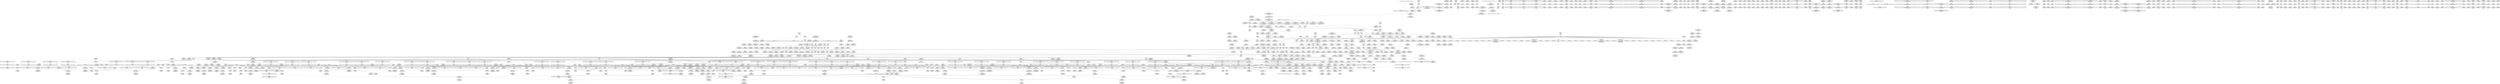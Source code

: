 digraph {
	CE0x564a610 [shape=record,shape=Mrecord,label="{CE0x564a610|rcu_lock_release:tmp1|*SummSink*}"]
	CE0x55e9050 [shape=record,shape=Mrecord,label="{CE0x55e9050|i8_2|*Constant*|*SummSink*}"]
	CE0x55b7290 [shape=record,shape=Mrecord,label="{CE0x55b7290|sock_has_perm:type|security/selinux/hooks.c,3972|*SummSource*}"]
	CE0x5645ae0 [shape=record,shape=Mrecord,label="{CE0x5645ae0|__rcu_read_lock:tmp}"]
	CE0x5654a70 [shape=record,shape=Mrecord,label="{CE0x5654a70|__rcu_read_unlock:tmp6|include/linux/rcupdate.h,245|*SummSink*}"]
	CE0x5581860 [shape=record,shape=Mrecord,label="{CE0x5581860|avc_has_perm:tclass|Function::avc_has_perm&Arg::tclass::}"]
	CE0x55a4a10 [shape=record,shape=Mrecord,label="{CE0x55a4a10|_ret_i32_%retval.0,_!dbg_!27740|security/selinux/hooks.c,3977|*SummSource*}"]
	CE0x561a130 [shape=record,shape=Mrecord,label="{CE0x561a130|_call_void___rcu_read_unlock()_#10,_!dbg_!27734|include/linux/rcupdate.h,937}"]
	CE0x5566300 [shape=record,shape=Mrecord,label="{CE0x5566300|i32_0|*Constant*|*SummSink*}"]
	CE0x55f3120 [shape=record,shape=Mrecord,label="{CE0x55f3120|task_sid:entry}"]
	CE0x5680340 [shape=record,shape=Mrecord,label="{CE0x5680340|i8*_undef|*Constant*|*SummSink*}"]
	CE0x5616ba0 [shape=record,shape=Mrecord,label="{CE0x5616ba0|i8_1|*Constant*|*SummSink*}"]
	CE0x5651290 [shape=record,shape=Mrecord,label="{CE0x5651290|rcu_read_unlock:tmp14|include/linux/rcupdate.h,933|*SummSink*}"]
	CE0x5602f40 [shape=record,shape=Mrecord,label="{CE0x5602f40|task_sid:tobool|security/selinux/hooks.c,208|*SummSource*}"]
	CE0x55b1db0 [shape=record,shape=Mrecord,label="{CE0x55b1db0|task_sid:tmp4|*LoadInst*|security/selinux/hooks.c,208|*SummSink*}"]
	CE0x56476a0 [shape=record,shape=Mrecord,label="{CE0x56476a0|__preempt_count_add:entry|*SummSink*}"]
	CE0x55ab150 [shape=record,shape=Mrecord,label="{CE0x55ab150|cred_sid:security|security/selinux/hooks.c,196|*SummSink*}"]
	CE0x56182c0 [shape=record,shape=Mrecord,label="{CE0x56182c0|rcu_read_unlock:tmp22|include/linux/rcupdate.h,935|*SummSource*}"]
	CE0x555b550 [shape=record,shape=Mrecord,label="{CE0x555b550|i64*_getelementptr_inbounds_(_2_x_i64_,_2_x_i64_*___llvm_gcov_ctr359,_i64_0,_i64_1)|*Constant*}"]
	CE0x560be30 [shape=record,shape=Mrecord,label="{CE0x560be30|i64*_getelementptr_inbounds_(_13_x_i64_,_13_x_i64_*___llvm_gcov_ctr126,_i64_0,_i64_1)|*Constant*}"]
	CE0x564acd0 [shape=record,shape=Mrecord,label="{CE0x564acd0|rcu_read_unlock:tmp15|include/linux/rcupdate.h,933|*SummSource*}"]
	CE0x55e2580 [shape=record,shape=Mrecord,label="{CE0x55e2580|__preempt_count_add:tmp7|./arch/x86/include/asm/preempt.h,73|*SummSink*}"]
	CE0x55f97b0 [shape=record,shape=Mrecord,label="{CE0x55f97b0|sock_has_perm:tmp5|security/selinux/hooks.c,3966|*SummSink*}"]
	CE0x564c720 [shape=record,shape=Mrecord,label="{CE0x564c720|_call_void_mcount()_#3|*SummSink*}"]
	CE0x56556f0 [shape=record,shape=Mrecord,label="{CE0x56556f0|__rcu_read_lock:tmp7|include/linux/rcupdate.h,240}"]
	CE0x55f1770 [shape=record,shape=Mrecord,label="{CE0x55f1770|8:_%struct.sock*,_:_SCME_39,40_}"]
	CE0x562d090 [shape=record,shape=Mrecord,label="{CE0x562d090|rcu_read_lock:land.lhs.true2}"]
	CE0x56323e0 [shape=record,shape=Mrecord,label="{CE0x56323e0|rcu_read_unlock:tmp9|include/linux/rcupdate.h,933|*SummSink*}"]
	CE0x55e8ea0 [shape=record,shape=Mrecord,label="{CE0x55e8ea0|i8_2|*Constant*|*SummSource*}"]
	CE0x5609aa0 [shape=record,shape=Mrecord,label="{CE0x5609aa0|GLOBAL:task_sid.__warned|Global_var:task_sid.__warned|*SummSink*}"]
	CE0x55b92d0 [shape=record,shape=Mrecord,label="{CE0x55b92d0|sock_has_perm:tmp18|security/selinux/hooks.c,3977|*SummSink*}"]
	CE0x55c6130 [shape=record,shape=Mrecord,label="{CE0x55c6130|task_sid:if.then|*SummSource*}"]
	CE0x5572440 [shape=record,shape=Mrecord,label="{CE0x5572440|sock_has_perm:net|security/selinux/hooks.c, 3966|*SummSink*}"]
	CE0x5614b60 [shape=record,shape=Mrecord,label="{CE0x5614b60|task_sid:tmp16|security/selinux/hooks.c,208}"]
	CE0x5578840 [shape=record,shape=Mrecord,label="{CE0x5578840|sock_has_perm:sid|security/selinux/hooks.c,3969}"]
	CE0x55ae2e0 [shape=record,shape=Mrecord,label="{CE0x55ae2e0|rcu_read_lock:tmp7|include/linux/rcupdate.h,882|*SummSink*}"]
	CE0x555a690 [shape=record,shape=Mrecord,label="{CE0x555a690|i32_4096|*Constant*|*SummSink*}"]
	CE0x55aff80 [shape=record,shape=Mrecord,label="{CE0x55aff80|task_sid:tmp}"]
	CE0x55dc490 [shape=record,shape=Mrecord,label="{CE0x55dc490|i32_208|*Constant*|*SummSink*}"]
	CE0x55b73c0 [shape=record,shape=Mrecord,label="{CE0x55b73c0|sock_has_perm:type|security/selinux/hooks.c,3972|*SummSink*}"]
	CE0x56541b0 [shape=record,shape=Mrecord,label="{CE0x56541b0|rcu_lock_acquire:tmp2|*SummSource*}"]
	CE0x5612440 [shape=record,shape=Mrecord,label="{CE0x5612440|task_sid:tmp7|security/selinux/hooks.c,208|*SummSource*}"]
	CE0x55f1050 [shape=record,shape=Mrecord,label="{CE0x55f1050|8:_%struct.sock*,_:_SCME_33,34_}"]
	CE0x5641690 [shape=record,shape=Mrecord,label="{CE0x5641690|i8*_getelementptr_inbounds_(_25_x_i8_,_25_x_i8_*_.str45,_i32_0,_i32_0)|*Constant*|*SummSink*}"]
	CE0x56493a0 [shape=record,shape=Mrecord,label="{CE0x56493a0|__rcu_read_lock:tmp7|include/linux/rcupdate.h,240|*SummSink*}"]
	CE0x55dc6c0 [shape=record,shape=Mrecord,label="{CE0x55dc6c0|i8*_getelementptr_inbounds_(_41_x_i8_,_41_x_i8_*_.str44,_i32_0,_i32_0)|*Constant*}"]
	CE0x5699f90 [shape=record,shape=Mrecord,label="{CE0x5699f90|i64*_getelementptr_inbounds_(_4_x_i64_,_4_x_i64_*___llvm_gcov_ctr135,_i64_0,_i64_3)|*Constant*|*SummSink*}"]
	CE0x5692ad0 [shape=record,shape=Mrecord,label="{CE0x5692ad0|i64_ptrtoint_(i8*_blockaddress(_rcu_lock_release,_%__here)_to_i64)|*Constant*|*SummSource*}"]
	CE0x5562660 [shape=record,shape=Mrecord,label="{CE0x5562660|32:_%struct.sock*,_:_CRE_32,40_|*MultipleSource*|Function::selinux_socket_listen&Arg::sock::|security/selinux/hooks.c,4189}"]
	CE0x5648f80 [shape=record,shape=Mrecord,label="{CE0x5648f80|_call_void_mcount()_#3|*SummSink*}"]
	CE0x5572590 [shape=record,shape=Mrecord,label="{CE0x5572590|selinux_socket_listen:tmp3|*SummSource*}"]
	CE0x55694c0 [shape=record,shape=Mrecord,label="{CE0x55694c0|sock_has_perm:tmp1|*SummSource*}"]
	CE0x564f1b0 [shape=record,shape=Mrecord,label="{CE0x564f1b0|rcu_read_unlock:tmp2|*SummSource*}"]
	CE0x5686ef0 [shape=record,shape=Mrecord,label="{CE0x5686ef0|__preempt_count_sub:do.body}"]
	CE0x5583cf0 [shape=record,shape=Mrecord,label="{CE0x5583cf0|avc_has_perm:ssid|Function::avc_has_perm&Arg::ssid::|*SummSink*}"]
	CE0x5649b50 [shape=record,shape=Mrecord,label="{CE0x5649b50|__preempt_count_sub:tmp6|./arch/x86/include/asm/preempt.h,78|*SummSource*}"]
	CE0x555afe0 [shape=record,shape=Mrecord,label="{CE0x555afe0|selinux_socket_listen:sock|Function::selinux_socket_listen&Arg::sock::|*SummSource*}"]
	CE0x55f5ee0 [shape=record,shape=Mrecord,label="{CE0x55f5ee0|sock_has_perm:tmp6|security/selinux/hooks.c,3969|*SummSink*}"]
	CE0x5631420 [shape=record,shape=Mrecord,label="{CE0x5631420|rcu_read_unlock:land.lhs.true|*SummSink*}"]
	CE0x5570f90 [shape=record,shape=Mrecord,label="{CE0x5570f90|32:_%struct.sock*,_:_CRE_24,32_|*MultipleSource*|Function::selinux_socket_listen&Arg::sock::|security/selinux/hooks.c,4189}"]
	CE0x564b5a0 [shape=record,shape=Mrecord,label="{CE0x564b5a0|__preempt_count_add:entry|*SummSource*}"]
	CE0x565aca0 [shape=record,shape=Mrecord,label="{CE0x565aca0|rcu_read_unlock:land.lhs.true2}"]
	CE0x55ef6a0 [shape=record,shape=Mrecord,label="{CE0x55ef6a0|8:_%struct.sock*,_:_SCME_0,4_|*MultipleSource*|security/selinux/hooks.c, 3966|security/selinux/hooks.c,3966|security/selinux/hooks.c,3966}"]
	CE0x561bb20 [shape=record,shape=Mrecord,label="{CE0x561bb20|GLOBAL:lock_acquire|*Constant*|*SummSink*}"]
	CE0x5584c90 [shape=record,shape=Mrecord,label="{CE0x5584c90|selinux_socket_listen:entry}"]
	CE0x5645270 [shape=record,shape=Mrecord,label="{CE0x5645270|i64*_getelementptr_inbounds_(_2_x_i64_,_2_x_i64_*___llvm_gcov_ctr131,_i64_0,_i64_0)|*Constant*}"]
	CE0x563b4e0 [shape=record,shape=Mrecord,label="{CE0x563b4e0|i64*_getelementptr_inbounds_(_4_x_i64_,_4_x_i64_*___llvm_gcov_ctr129,_i64_0,_i64_2)|*Constant*|*SummSource*}"]
	CE0x55b6730 [shape=record,shape=Mrecord,label="{CE0x55b6730|sock_has_perm:tmp13|security/selinux/hooks.c,3972|*SummSource*}"]
	CE0x562e120 [shape=record,shape=Mrecord,label="{CE0x562e120|rcu_read_unlock:tmp5|include/linux/rcupdate.h,933|*SummSink*}"]
	CE0x55eda50 [shape=record,shape=Mrecord,label="{CE0x55eda50|rcu_read_lock:tmp12|include/linux/rcupdate.h,882}"]
	CE0x55b0a60 [shape=record,shape=Mrecord,label="{CE0x55b0a60|0:_i32,_4:_i32,_8:_i32,_12:_i32,_:_CMRE_4,8_|*MultipleSource*|security/selinux/hooks.c,196|security/selinux/hooks.c,197|*LoadInst*|security/selinux/hooks.c,196}"]
	CE0x55a6e50 [shape=record,shape=Mrecord,label="{CE0x55a6e50|get_current:tmp4|./arch/x86/include/asm/current.h,14|*SummSink*}"]
	CE0x55ab800 [shape=record,shape=Mrecord,label="{CE0x55ab800|i64_1|*Constant*}"]
	CE0x56545d0 [shape=record,shape=Mrecord,label="{CE0x56545d0|i64*_getelementptr_inbounds_(_4_x_i64_,_4_x_i64_*___llvm_gcov_ctr134,_i64_0,_i64_3)|*Constant*|*SummSink*}"]
	CE0x558dd80 [shape=record,shape=Mrecord,label="{CE0x558dd80|sock_has_perm:bb|*SummSink*}"]
	CE0x732a9a0 [shape=record,shape=Mrecord,label="{CE0x732a9a0|sock_has_perm:task|Function::sock_has_perm&Arg::task::}"]
	CE0x5584fe0 [shape=record,shape=Mrecord,label="{CE0x5584fe0|get_current:tmp3|*SummSink*}"]
	CE0x55ec6a0 [shape=record,shape=Mrecord,label="{CE0x55ec6a0|sock_has_perm:tmp16|security/selinux/hooks.c,3976|*SummSink*}"]
	CE0x556ae50 [shape=record,shape=Mrecord,label="{CE0x556ae50|sock_has_perm:if.end}"]
	CE0x5650e10 [shape=record,shape=Mrecord,label="{CE0x5650e10|rcu_read_unlock:tmp14|include/linux/rcupdate.h,933}"]
	CE0x5686800 [shape=record,shape=Mrecord,label="{CE0x5686800|__preempt_count_add:do.body|*SummSource*}"]
	CE0x56033c0 [shape=record,shape=Mrecord,label="{CE0x56033c0|cred_sid:tmp3|*SummSource*}"]
	CE0x55f3270 [shape=record,shape=Mrecord,label="{CE0x55f3270|task_sid:entry|*SummSink*}"]
	CE0x561aef0 [shape=record,shape=Mrecord,label="{CE0x561aef0|_ret_void,_!dbg_!27717|include/linux/rcupdate.h,245}"]
	CE0x56b1850 [shape=record,shape=Mrecord,label="{CE0x56b1850|__preempt_count_add:tmp3}"]
	CE0x564ecd0 [shape=record,shape=Mrecord,label="{CE0x564ecd0|i64*_getelementptr_inbounds_(_11_x_i64_,_11_x_i64_*___llvm_gcov_ctr132,_i64_0,_i64_1)|*Constant*|*SummSink*}"]
	CE0x563b8c0 [shape=record,shape=Mrecord,label="{CE0x563b8c0|rcu_read_lock:tmp17|include/linux/rcupdate.h,882|*SummSource*}"]
	CE0x564cf60 [shape=record,shape=Mrecord,label="{CE0x564cf60|__rcu_read_lock:tmp5|include/linux/rcupdate.h,239}"]
	CE0x562f5c0 [shape=record,shape=Mrecord,label="{CE0x562f5c0|rcu_read_unlock:tmp4|include/linux/rcupdate.h,933|*SummSource*}"]
	CE0x5604da0 [shape=record,shape=Mrecord,label="{CE0x5604da0|rcu_read_lock:tmp5|include/linux/rcupdate.h,882}"]
	CE0x5607a10 [shape=record,shape=Mrecord,label="{CE0x5607a10|GLOBAL:__llvm_gcov_ctr132|Global_var:__llvm_gcov_ctr132|*SummSink*}"]
	CE0x56b26f0 [shape=record,shape=Mrecord,label="{CE0x56b26f0|COLLAPSED:_GCMRE___llvm_gcov_ctr129_internal_global_4_x_i64_zeroinitializer:_elem_0:default:}"]
	CE0x5652510 [shape=record,shape=Mrecord,label="{CE0x5652510|GLOBAL:__preempt_count_add|*Constant*}"]
	CE0x5628d80 [shape=record,shape=Mrecord,label="{CE0x5628d80|task_sid:tmp27|security/selinux/hooks.c,208}"]
	CE0x56022d0 [shape=record,shape=Mrecord,label="{CE0x56022d0|i64_5|*Constant*}"]
	CE0x5586480 [shape=record,shape=Mrecord,label="{CE0x5586480|task_sid:tmp13|security/selinux/hooks.c,208|*SummSource*}"]
	CE0x556b910 [shape=record,shape=Mrecord,label="{CE0x556b910|sock_has_perm:tmp9|security/selinux/hooks.c,3969|*SummSink*}"]
	"CONST[source:0(mediator),value:0(static)][purpose:{operation}][SnkIdx:3]"
	CE0x562fd90 [shape=record,shape=Mrecord,label="{CE0x562fd90|rcu_read_unlock:tobool1|include/linux/rcupdate.h,933}"]
	CE0x5574f70 [shape=record,shape=Mrecord,label="{CE0x5574f70|sock_has_perm:if.end|*SummSource*}"]
	CE0x561cf80 [shape=record,shape=Mrecord,label="{CE0x561cf80|rcu_lock_release:bb|*SummSource*}"]
	CE0x556f820 [shape=record,shape=Mrecord,label="{CE0x556f820|_call_void_lock_release(%struct.lockdep_map*_%map,_i32_1,_i64_ptrtoint_(i8*_blockaddress(_rcu_lock_release,_%__here)_to_i64))_#10,_!dbg_!27716|include/linux/rcupdate.h,423|*SummSink*}"]
	CE0x5630c80 [shape=record,shape=Mrecord,label="{CE0x5630c80|GLOBAL:rcu_read_lock.__warned|Global_var:rcu_read_lock.__warned|*SummSource*}"]
	CE0x55e9da0 [shape=record,shape=Mrecord,label="{CE0x55e9da0|sock_has_perm:tmp17|security/selinux/hooks.c,3976|*SummSource*}"]
	CE0x5631e00 [shape=record,shape=Mrecord,label="{CE0x5631e00|i64_4|*Constant*}"]
	CE0x563c330 [shape=record,shape=Mrecord,label="{CE0x563c330|_call_void_lockdep_rcu_suspicious(i8*_getelementptr_inbounds_(_25_x_i8_,_25_x_i8_*_.str45,_i32_0,_i32_0),_i32_883,_i8*_getelementptr_inbounds_(_42_x_i8_,_42_x_i8_*_.str46,_i32_0,_i32_0))_#10,_!dbg_!27728|include/linux/rcupdate.h,882}"]
	CE0x562ba80 [shape=record,shape=Mrecord,label="{CE0x562ba80|rcu_read_unlock:entry|*SummSink*}"]
	CE0x5626bc0 [shape=record,shape=Mrecord,label="{CE0x5626bc0|i64*_getelementptr_inbounds_(_4_x_i64_,_4_x_i64_*___llvm_gcov_ctr133,_i64_0,_i64_0)|*Constant*|*SummSource*}"]
	CE0x562bd90 [shape=record,shape=Mrecord,label="{CE0x562bd90|_ret_void,_!dbg_!27735|include/linux/rcupdate.h,938}"]
	CE0x5635ae0 [shape=record,shape=Mrecord,label="{CE0x5635ae0|cred_sid:tmp6|security/selinux/hooks.c,197|*SummSource*}"]
	CE0x562e230 [shape=record,shape=Mrecord,label="{CE0x562e230|rcu_read_unlock:tmp6|include/linux/rcupdate.h,933}"]
	CE0x563dee0 [shape=record,shape=Mrecord,label="{CE0x563dee0|__preempt_count_sub:tmp1|*SummSink*}"]
	CE0x56b1f80 [shape=record,shape=Mrecord,label="{CE0x56b1f80|i64*_getelementptr_inbounds_(_4_x_i64_,_4_x_i64_*___llvm_gcov_ctr129,_i64_0,_i64_2)|*Constant*}"]
	CE0x5655f30 [shape=record,shape=Mrecord,label="{CE0x5655f30|rcu_read_unlock:tmp13|include/linux/rcupdate.h,933|*SummSink*}"]
	CE0x55e0270 [shape=record,shape=Mrecord,label="{CE0x55e0270|_call_void_mcount()_#3}"]
	CE0x55f8720 [shape=record,shape=Mrecord,label="{CE0x55f8720|sock_has_perm:tmp12|security/selinux/hooks.c,3970|*SummSource*}"]
	CE0x5623b70 [shape=record,shape=Mrecord,label="{CE0x5623b70|i64_1|*Constant*}"]
	CE0x55a1480 [shape=record,shape=Mrecord,label="{CE0x55a1480|get_current:bb|*SummSource*}"]
	CE0x567be40 [shape=record,shape=Mrecord,label="{CE0x567be40|__rcu_read_lock:bb|*SummSink*}"]
	CE0x55f1e90 [shape=record,shape=Mrecord,label="{CE0x55f1e90|8:_%struct.sock*,_:_SCME_45,46_}"]
	CE0x56ae4b0 [shape=record,shape=Mrecord,label="{CE0x56ae4b0|COLLAPSED:_GCMRE___llvm_gcov_ctr135_internal_global_4_x_i64_zeroinitializer:_elem_0:default:}"]
	CE0x562d610 [shape=record,shape=Mrecord,label="{CE0x562d610|i64*_getelementptr_inbounds_(_4_x_i64_,_4_x_i64_*___llvm_gcov_ctr133,_i64_0,_i64_1)|*Constant*}"]
	CE0x5686ad0 [shape=record,shape=Mrecord,label="{CE0x5686ad0|__preempt_count_sub:bb|*SummSource*}"]
	CE0x55f35b0 [shape=record,shape=Mrecord,label="{CE0x55f35b0|task_sid:task|Function::task_sid&Arg::task::|*SummSink*}"]
	CE0x5645680 [shape=record,shape=Mrecord,label="{CE0x5645680|__rcu_read_lock:tmp3|*SummSource*}"]
	CE0x55e8fe0 [shape=record,shape=Mrecord,label="{CE0x55e8fe0|sock_has_perm:u|security/selinux/hooks.c,3973|*SummSink*}"]
	CE0x5567d30 [shape=record,shape=Mrecord,label="{CE0x5567d30|selinux_socket_listen:call|security/selinux/hooks.c,4189|*SummSource*}"]
	CE0x5615ba0 [shape=record,shape=Mrecord,label="{CE0x5615ba0|i64*_getelementptr_inbounds_(_13_x_i64_,_13_x_i64_*___llvm_gcov_ctr126,_i64_0,_i64_8)|*Constant*|*SummSink*}"]
	CE0x563c4b0 [shape=record,shape=Mrecord,label="{CE0x563c4b0|_call_void_lockdep_rcu_suspicious(i8*_getelementptr_inbounds_(_25_x_i8_,_25_x_i8_*_.str45,_i32_0,_i32_0),_i32_883,_i8*_getelementptr_inbounds_(_42_x_i8_,_42_x_i8_*_.str46,_i32_0,_i32_0))_#10,_!dbg_!27728|include/linux/rcupdate.h,882|*SummSource*}"]
	CE0x56ccee0 [shape=record,shape=Mrecord,label="{CE0x56ccee0|__preempt_count_sub:tmp|*SummSource*}"]
	CE0x556fd90 [shape=record,shape=Mrecord,label="{CE0x556fd90|GLOBAL:lock_release|*Constant*|*SummSink*}"]
	CE0x5693940 [shape=record,shape=Mrecord,label="{CE0x5693940|i64*_getelementptr_inbounds_(_4_x_i64_,_4_x_i64_*___llvm_gcov_ctr134,_i64_0,_i64_1)|*Constant*}"]
	CE0x55ab3f0 [shape=record,shape=Mrecord,label="{CE0x55ab3f0|_ret_void,_!dbg_!27735|include/linux/rcupdate.h,884}"]
	CE0x55c5730 [shape=record,shape=Mrecord,label="{CE0x55c5730|rcu_read_lock:tmp13|include/linux/rcupdate.h,882}"]
	CE0x556f010 [shape=record,shape=Mrecord,label="{CE0x556f010|sock_has_perm:bb}"]
	CE0x5695790 [shape=record,shape=Mrecord,label="{CE0x5695790|rcu_lock_release:tmp5|include/linux/rcupdate.h,423|*SummSource*}"]
	CE0x55f1c30 [shape=record,shape=Mrecord,label="{CE0x55f1c30|8:_%struct.sock*,_:_SCME_43,44_}"]
	CE0x55b8a20 [shape=record,shape=Mrecord,label="{CE0x55b8a20|sock_has_perm:retval.0|*SummSink*}"]
	CE0x560b130 [shape=record,shape=Mrecord,label="{CE0x560b130|i64*_getelementptr_inbounds_(_2_x_i64_,_2_x_i64_*___llvm_gcov_ctr131,_i64_0,_i64_1)|*Constant*}"]
	CE0x5619a40 [shape=record,shape=Mrecord,label="{CE0x5619a40|rcu_lock_release:map|Function::rcu_lock_release&Arg::map::|*SummSink*}"]
	CE0x55b0d10 [shape=record,shape=Mrecord,label="{CE0x55b0d10|sock_has_perm:tmp9|security/selinux/hooks.c,3969}"]
	CE0x565a890 [shape=record,shape=Mrecord,label="{CE0x565a890|rcu_read_unlock:do.end|*SummSource*}"]
	CE0x5692f70 [shape=record,shape=Mrecord,label="{CE0x5692f70|i64_ptrtoint_(i8*_blockaddress(_rcu_lock_release,_%__here)_to_i64)|*Constant*|*SummSink*}"]
	CE0x55eac10 [shape=record,shape=Mrecord,label="{CE0x55eac10|sock_has_perm:net3|security/selinux/hooks.c,3974|*SummSource*}"]
	CE0x55c58a0 [shape=record,shape=Mrecord,label="{CE0x55c58a0|rcu_read_lock:tmp14|include/linux/rcupdate.h,882}"]
	CE0x565a470 [shape=record,shape=Mrecord,label="{CE0x565a470|i64*_getelementptr_inbounds_(_11_x_i64_,_11_x_i64_*___llvm_gcov_ctr132,_i64_0,_i64_10)|*Constant*|*SummSink*}"]
	CE0x565a0e0 [shape=record,shape=Mrecord,label="{CE0x565a0e0|rcu_read_unlock:tmp21|include/linux/rcupdate.h,935|*SummSource*}"]
	CE0x5622400 [shape=record,shape=Mrecord,label="{CE0x5622400|__rcu_read_unlock:do.end|*SummSource*}"]
	CE0x55679c0 [shape=record,shape=Mrecord,label="{CE0x55679c0|get_current:entry|*SummSource*}"]
	CE0x5654290 [shape=record,shape=Mrecord,label="{CE0x5654290|rcu_lock_acquire:tmp3}"]
	CE0x5595060 [shape=record,shape=Mrecord,label="{CE0x5595060|8:_%struct.sock*,_:_SCME_18,20_|*MultipleSource*|security/selinux/hooks.c, 3966|security/selinux/hooks.c,3966|security/selinux/hooks.c,3966}"]
	CE0x55dccf0 [shape=record,shape=Mrecord,label="{CE0x55dccf0|task_sid:tmp20|security/selinux/hooks.c,208|*SummSink*}"]
	CE0x5696060 [shape=record,shape=Mrecord,label="{CE0x5696060|rcu_lock_release:tmp6|*SummSource*}"]
	CE0x5613c70 [shape=record,shape=Mrecord,label="{CE0x5613c70|task_sid:tobool4|security/selinux/hooks.c,208|*SummSink*}"]
	CE0x5622650 [shape=record,shape=Mrecord,label="{CE0x5622650|_call_void_mcount()_#3}"]
	CE0x55f1b00 [shape=record,shape=Mrecord,label="{CE0x55f1b00|8:_%struct.sock*,_:_SCME_42,43_}"]
	CE0x55dd0c0 [shape=record,shape=Mrecord,label="{CE0x55dd0c0|task_sid:tmp21|security/selinux/hooks.c,208|*SummSink*}"]
	CE0x55fcbd0 [shape=record,shape=Mrecord,label="{CE0x55fcbd0|i64*_getelementptr_inbounds_(_11_x_i64_,_11_x_i64_*___llvm_gcov_ctr127,_i64_0,_i64_8)|*Constant*}"]
	CE0x55b8360 [shape=record,shape=Mrecord,label="{CE0x55b8360|avc_has_perm:entry|*SummSource*}"]
	CE0x5686bb0 [shape=record,shape=Mrecord,label="{CE0x5686bb0|__preempt_count_sub:do.body|*SummSource*}"]
	CE0x561d110 [shape=record,shape=Mrecord,label="{CE0x561d110|rcu_lock_release:__here|*SummSource*}"]
	CE0x5569df0 [shape=record,shape=Mrecord,label="{CE0x5569df0|task_sid:land.lhs.true2|*SummSink*}"]
	CE0x564a340 [shape=record,shape=Mrecord,label="{CE0x564a340|i32_0|*Constant*}"]
	CE0x5692960 [shape=record,shape=Mrecord,label="{CE0x5692960|i64_ptrtoint_(i8*_blockaddress(_rcu_lock_release,_%__here)_to_i64)|*Constant*}"]
	CE0x5603850 [shape=record,shape=Mrecord,label="{CE0x5603850|task_sid:tmp3|*SummSink*}"]
	CE0x562f550 [shape=record,shape=Mrecord,label="{CE0x562f550|rcu_read_unlock:tobool|include/linux/rcupdate.h,933|*SummSink*}"]
	CE0x5609770 [shape=record,shape=Mrecord,label="{CE0x5609770|task_sid:land.lhs.true}"]
	CE0x5695900 [shape=record,shape=Mrecord,label="{CE0x5695900|rcu_lock_release:tmp5|include/linux/rcupdate.h,423|*SummSink*}"]
	CE0x556b430 [shape=record,shape=Mrecord,label="{CE0x556b430|selinux_socket_listen:tmp1}"]
	CE0x56037e0 [shape=record,shape=Mrecord,label="{CE0x56037e0|task_sid:tmp3|*SummSource*}"]
	CE0x67940a0 [shape=record,shape=Mrecord,label="{CE0x67940a0|GLOBAL:sock_has_perm|*Constant*|*SummSink*}"]
	CE0x569a870 [shape=record,shape=Mrecord,label="{CE0x569a870|i64*_getelementptr_inbounds_(_4_x_i64_,_4_x_i64_*___llvm_gcov_ctr134,_i64_0,_i64_2)|*Constant*}"]
	CE0x55fc8e0 [shape=record,shape=Mrecord,label="{CE0x55fc8e0|rcu_read_lock:tmp16|include/linux/rcupdate.h,882|*SummSource*}"]
	CE0x55e18a0 [shape=record,shape=Mrecord,label="{CE0x55e18a0|__preempt_count_add:tmp6|./arch/x86/include/asm/preempt.h,73|*SummSink*}"]
	CE0x55b2560 [shape=record,shape=Mrecord,label="{CE0x55b2560|rcu_read_lock:if.end|*SummSink*}"]
	CE0x55e1a10 [shape=record,shape=Mrecord,label="{CE0x55e1a10|i64*_getelementptr_inbounds_(_4_x_i64_,_4_x_i64_*___llvm_gcov_ctr129,_i64_0,_i64_3)|*Constant*|*SummSource*}"]
	CE0x560e440 [shape=record,shape=Mrecord,label="{CE0x560e440|task_sid:if.end|*SummSink*}"]
	CE0x557ff20 [shape=record,shape=Mrecord,label="{CE0x557ff20|i64*_getelementptr_inbounds_(_2_x_i64_,_2_x_i64_*___llvm_gcov_ctr98,_i64_0,_i64_1)|*Constant*}"]
	CE0x565aa00 [shape=record,shape=Mrecord,label="{CE0x565aa00|rcu_read_unlock:if.then}"]
	CE0x5630970 [shape=record,shape=Mrecord,label="{CE0x5630970|rcu_read_lock:tmp8|include/linux/rcupdate.h,882|*SummSource*}"]
	CE0x5568410 [shape=record,shape=Mrecord,label="{CE0x5568410|i64_1|*Constant*|*SummSource*}"]
	CE0x569b060 [shape=record,shape=Mrecord,label="{CE0x569b060|i64*_getelementptr_inbounds_(_4_x_i64_,_4_x_i64_*___llvm_gcov_ctr135,_i64_0,_i64_2)|*Constant*|*SummSink*}"]
	CE0x55746a0 [shape=record,shape=Mrecord,label="{CE0x55746a0|selinux_socket_listen:sk|security/selinux/hooks.c,4189|*SummSink*}"]
	CE0x5622f30 [shape=record,shape=Mrecord,label="{CE0x5622f30|i64*_getelementptr_inbounds_(_4_x_i64_,_4_x_i64_*___llvm_gcov_ctr134,_i64_0,_i64_3)|*Constant*}"]
	CE0x56057d0 [shape=record,shape=Mrecord,label="{CE0x56057d0|cred_sid:tmp5|security/selinux/hooks.c,196|*SummSource*}"]
	CE0x55c4b60 [shape=record,shape=Mrecord,label="{CE0x55c4b60|sock_has_perm:tmp20|security/selinux/hooks.c,3977|*SummSink*}"]
	CE0x562cfd0 [shape=record,shape=Mrecord,label="{CE0x562cfd0|rcu_read_lock:do.end|*SummSink*}"]
	CE0x5653480 [shape=record,shape=Mrecord,label="{CE0x5653480|rcu_read_unlock:tmp11|include/linux/rcupdate.h,933|*SummSource*}"]
	CE0x565ab90 [shape=record,shape=Mrecord,label="{CE0x565ab90|rcu_read_unlock:if.then|*SummSink*}"]
	CE0x55898b0 [shape=record,shape=Mrecord,label="{CE0x55898b0|rcu_read_unlock:tmp10|include/linux/rcupdate.h,933}"]
	CE0x560b520 [shape=record,shape=Mrecord,label="{CE0x560b520|i64_0|*Constant*}"]
	CE0x55672e0 [shape=record,shape=Mrecord,label="{CE0x55672e0|get_current:entry|*SummSink*}"]
	CE0x55dd9c0 [shape=record,shape=Mrecord,label="{CE0x55dd9c0|i64*_getelementptr_inbounds_(_13_x_i64_,_13_x_i64_*___llvm_gcov_ctr126,_i64_0,_i64_10)|*Constant*|*SummSink*}"]
	CE0x5574300 [shape=record,shape=Mrecord,label="{CE0x5574300|get_current:tmp3}"]
	CE0x56277a0 [shape=record,shape=Mrecord,label="{CE0x56277a0|rcu_lock_release:tmp4|include/linux/rcupdate.h,423}"]
	CE0x560b790 [shape=record,shape=Mrecord,label="{CE0x560b790|task_sid:tmp5|security/selinux/hooks.c,208|*SummSource*}"]
	CE0x5569d30 [shape=record,shape=Mrecord,label="{CE0x5569d30|task_sid:land.lhs.true2|*SummSource*}"]
	CE0x55a91d0 [shape=record,shape=Mrecord,label="{CE0x55a91d0|i64*_getelementptr_inbounds_(_4_x_i64_,_4_x_i64_*___llvm_gcov_ctr130,_i64_0,_i64_0)|*Constant*|*SummSource*}"]
	CE0x5619720 [shape=record,shape=Mrecord,label="{CE0x5619720|rcu_lock_release:map|Function::rcu_lock_release&Arg::map::}"]
	CE0x5690a30 [shape=record,shape=Mrecord,label="{CE0x5690a30|__rcu_read_unlock:tmp3}"]
	CE0x56586f0 [shape=record,shape=Mrecord,label="{CE0x56586f0|i8*_getelementptr_inbounds_(_44_x_i8_,_44_x_i8_*_.str47,_i32_0,_i32_0)|*Constant*}"]
	CE0x5686430 [shape=record,shape=Mrecord,label="{CE0x5686430|_call_void_mcount()_#3|*SummSink*}"]
	CE0x55c5a40 [shape=record,shape=Mrecord,label="{CE0x55c5a40|rcu_read_lock:tmp13|include/linux/rcupdate.h,882|*SummSink*}"]
	CE0x5615170 [shape=record,shape=Mrecord,label="{CE0x5615170|task_sid:tmp16|security/selinux/hooks.c,208|*SummSource*}"]
	CE0x55f5ff0 [shape=record,shape=Mrecord,label="{CE0x55f5ff0|sock_has_perm:tmp7|security/selinux/hooks.c,3969|*SummSource*}"]
	CE0x5622590 [shape=record,shape=Mrecord,label="{CE0x5622590|__rcu_read_unlock:tmp3|*SummSink*}"]
	CE0x563b930 [shape=record,shape=Mrecord,label="{CE0x563b930|rcu_read_lock:tmp17|include/linux/rcupdate.h,882|*SummSink*}"]
	CE0x55f2ec0 [shape=record,shape=Mrecord,label="{CE0x55f2ec0|GLOBAL:task_sid|*Constant*|*SummSource*}"]
	CE0x5610000 [shape=record,shape=Mrecord,label="{CE0x5610000|task_sid:land.lhs.true2}"]
	CE0x564c180 [shape=record,shape=Mrecord,label="{CE0x564c180|COLLAPSED:_GCMRE___llvm_gcov_ctr130_internal_global_4_x_i64_zeroinitializer:_elem_0:default:}"]
	CE0x56d32f0 [shape=record,shape=Mrecord,label="{CE0x56d32f0|__preempt_count_sub:tmp|*SummSink*}"]
	CE0x5581b30 [shape=record,shape=Mrecord,label="{CE0x5581b30|avc_has_perm:tclass|Function::avc_has_perm&Arg::tclass::|*SummSink*}"]
	CE0x5573b00 [shape=record,shape=Mrecord,label="{CE0x5573b00|get_current:tmp2}"]
	CE0x5569990 [shape=record,shape=Mrecord,label="{CE0x5569990|_call_void___rcu_read_lock()_#10,_!dbg_!27710|include/linux/rcupdate.h,879|*SummSink*}"]
	CE0x5622ce0 [shape=record,shape=Mrecord,label="{CE0x5622ce0|_ret_void,_!dbg_!27720|./arch/x86/include/asm/preempt.h,78|*SummSource*}"]
	CE0x5613ce0 [shape=record,shape=Mrecord,label="{CE0x5613ce0|i64_6|*Constant*}"]
	CE0x564b670 [shape=record,shape=Mrecord,label="{CE0x564b670|rcu_read_unlock:tmp17|include/linux/rcupdate.h,933|*SummSink*}"]
	CE0x5566b10 [shape=record,shape=Mrecord,label="{CE0x5566b10|selinux_socket_listen:tmp1|*SummSource*}"]
	CE0x56566b0 [shape=record,shape=Mrecord,label="{CE0x56566b0|rcu_read_unlock:tmp12|include/linux/rcupdate.h,933}"]
	CE0x5699bb0 [shape=record,shape=Mrecord,label="{CE0x5699bb0|GLOBAL:__preempt_count_sub|*Constant*|*SummSink*}"]
	CE0x556b4e0 [shape=record,shape=Mrecord,label="{CE0x556b4e0|sock_has_perm:entry|*SummSink*}"]
	CE0x55a1410 [shape=record,shape=Mrecord,label="{CE0x55a1410|i64*_getelementptr_inbounds_(_2_x_i64_,_2_x_i64_*___llvm_gcov_ctr98,_i64_0,_i64_0)|*Constant*}"]
	CE0x557fe30 [shape=record,shape=Mrecord,label="{CE0x557fe30|COLLAPSED:_GCMRE___llvm_gcov_ctr98_internal_global_2_x_i64_zeroinitializer:_elem_0:default:}"]
	CE0x556dae0 [shape=record,shape=Mrecord,label="{CE0x556dae0|GLOBAL:rcu_lock_acquire|*Constant*|*SummSink*}"]
	CE0x55dd8c0 [shape=record,shape=Mrecord,label="{CE0x55dd8c0|i64*_getelementptr_inbounds_(_13_x_i64_,_13_x_i64_*___llvm_gcov_ctr126,_i64_0,_i64_10)|*Constant*|*SummSource*}"]
	CE0x5627810 [shape=record,shape=Mrecord,label="{CE0x5627810|rcu_lock_release:tmp4|include/linux/rcupdate.h,423|*SummSource*}"]
	CE0x5626f90 [shape=record,shape=Mrecord,label="{CE0x5626f90|GLOBAL:__preempt_count_sub|*Constant*}"]
	CE0x5643880 [shape=record,shape=Mrecord,label="{CE0x5643880|rcu_read_lock:tmp21|include/linux/rcupdate.h,884|*SummSource*}"]
	CE0x56230b0 [shape=record,shape=Mrecord,label="{CE0x56230b0|i64*_getelementptr_inbounds_(_4_x_i64_,_4_x_i64_*___llvm_gcov_ctr134,_i64_0,_i64_3)|*Constant*|*SummSource*}"]
	CE0x5629f60 [shape=record,shape=Mrecord,label="{CE0x5629f60|GLOBAL:cred_sid|*Constant*|*SummSource*}"]
	CE0x564ccd0 [shape=record,shape=Mrecord,label="{CE0x564ccd0|rcu_read_unlock:call|include/linux/rcupdate.h,933|*SummSource*}"]
	CE0x564c2e0 [shape=record,shape=Mrecord,label="{CE0x564c2e0|rcu_read_unlock:tmp12|include/linux/rcupdate.h,933|*SummSource*}"]
	CE0x5623440 [shape=record,shape=Mrecord,label="{CE0x5623440|rcu_lock_acquire:tmp5|include/linux/rcupdate.h,418}"]
	CE0x564c410 [shape=record,shape=Mrecord,label="{CE0x564c410|rcu_read_unlock:tmp12|include/linux/rcupdate.h,933|*SummSink*}"]
	CE0x569aa10 [shape=record,shape=Mrecord,label="{CE0x569aa10|void_(i32*,_i32,_i32*)*_asm_addl_$1,_%gs:$0_,_*m,ri,*m,_dirflag_,_fpsr_,_flags_|*SummSource*}"]
	CE0x5583ab0 [shape=record,shape=Mrecord,label="{CE0x5583ab0|avc_has_perm:ssid|Function::avc_has_perm&Arg::ssid::|*SummSource*}"]
	CE0x5567020 [shape=record,shape=Mrecord,label="{CE0x5567020|selinux_socket_listen:tmp|*SummSource*}"]
	CE0x558a390 [shape=record,shape=Mrecord,label="{CE0x558a390|i64*_getelementptr_inbounds_(_6_x_i64_,_6_x_i64_*___llvm_gcov_ctr327,_i64_0,_i64_0)|*Constant*|*SummSource*}"]
	CE0x560f280 [shape=record,shape=Mrecord,label="{CE0x560f280|task_sid:tmp8|security/selinux/hooks.c,208|*SummSource*}"]
	CE0x55ddc20 [shape=record,shape=Mrecord,label="{CE0x55ddc20|task_sid:tmp24|security/selinux/hooks.c,208}"]
	CE0x5653620 [shape=record,shape=Mrecord,label="{CE0x5653620|i64*_getelementptr_inbounds_(_4_x_i64_,_4_x_i64_*___llvm_gcov_ctr130,_i64_0,_i64_2)|*Constant*|*SummSource*}"]
	CE0x5630e00 [shape=record,shape=Mrecord,label="{CE0x5630e00|GLOBAL:rcu_read_lock.__warned|Global_var:rcu_read_lock.__warned|*SummSink*}"]
	CE0x567ef10 [shape=record,shape=Mrecord,label="{CE0x567ef10|__preempt_count_sub:val|Function::__preempt_count_sub&Arg::val::|*SummSink*}"]
	CE0x563d910 [shape=record,shape=Mrecord,label="{CE0x563d910|__preempt_count_sub:sub|./arch/x86/include/asm/preempt.h,77|*SummSink*}"]
	CE0x5622d50 [shape=record,shape=Mrecord,label="{CE0x5622d50|_ret_void,_!dbg_!27720|./arch/x86/include/asm/preempt.h,78|*SummSink*}"]
	CE0x55ac040 [shape=record,shape=Mrecord,label="{CE0x55ac040|i64*_getelementptr_inbounds_(_11_x_i64_,_11_x_i64_*___llvm_gcov_ctr127,_i64_0,_i64_0)|*Constant*|*SummSink*}"]
	CE0x56029c0 [shape=record,shape=Mrecord,label="{CE0x56029c0|rcu_lock_acquire:map|Function::rcu_lock_acquire&Arg::map::}"]
	CE0x5682d30 [shape=record,shape=Mrecord,label="{CE0x5682d30|_call_void_asm_addl_$1,_%gs:$0_,_*m,ri,*m,_dirflag_,_fpsr_,_flags_(i32*___preempt_count,_i32_%val,_i32*___preempt_count)_#3,_!dbg_!27714,_!srcloc_!27717|./arch/x86/include/asm/preempt.h,72|*SummSource*}"]
	CE0x55db8d0 [shape=record,shape=Mrecord,label="{CE0x55db8d0|i8*_getelementptr_inbounds_(_25_x_i8_,_25_x_i8_*_.str3,_i32_0,_i32_0)|*Constant*|*SummSink*}"]
	CE0x564b3d0 [shape=record,shape=Mrecord,label="{CE0x564b3d0|GLOBAL:__preempt_count_add|*Constant*|*SummSink*}"]
	CE0x55f05c0 [shape=record,shape=Mrecord,label="{CE0x55f05c0|8:_%struct.sock*,_:_SCME_24,25_}"]
	CE0x56b15d0 [shape=record,shape=Mrecord,label="{CE0x56b15d0|i64*_getelementptr_inbounds_(_4_x_i64_,_4_x_i64_*___llvm_gcov_ctr135,_i64_0,_i64_1)|*Constant*|*SummSource*}"]
	CE0x5612e70 [shape=record,shape=Mrecord,label="{CE0x5612e70|_ret_void,_!dbg_!27717|include/linux/rcupdate.h,419}"]
	CE0x567c8e0 [shape=record,shape=Mrecord,label="{CE0x567c8e0|COLLAPSED:_GCMRE___llvm_gcov_ctr128_internal_global_4_x_i64_zeroinitializer:_elem_0:default:}"]
	CE0x564a030 [shape=record,shape=Mrecord,label="{CE0x564a030|_call_void_lock_acquire(%struct.lockdep_map*_%map,_i32_0,_i32_0,_i32_2,_i32_0,_%struct.lockdep_map*_null,_i64_ptrtoint_(i8*_blockaddress(_rcu_lock_acquire,_%__here)_to_i64))_#10,_!dbg_!27716|include/linux/rcupdate.h,418}"]
	CE0x55f26e0 [shape=record,shape=Mrecord,label="{CE0x55f26e0|8:_%struct.sock*,_:_SCME_52,53_}"]
	CE0x567fac0 [shape=record,shape=Mrecord,label="{CE0x567fac0|i8*_undef|*Constant*|*SummSource*}"]
	CE0x56b1330 [shape=record,shape=Mrecord,label="{CE0x56b1330|i64*_getelementptr_inbounds_(_4_x_i64_,_4_x_i64_*___llvm_gcov_ctr129,_i64_0,_i64_0)|*Constant*}"]
	CE0x555b080 [shape=record,shape=Mrecord,label="{CE0x555b080|sock_has_perm:perms|Function::sock_has_perm&Arg::perms::|*SummSource*}"]
	CE0x5654c40 [shape=record,shape=Mrecord,label="{CE0x5654c40|i64*_getelementptr_inbounds_(_11_x_i64_,_11_x_i64_*___llvm_gcov_ctr132,_i64_0,_i64_8)|*Constant*|*SummSink*}"]
	CE0x5646930 [shape=record,shape=Mrecord,label="{CE0x5646930|0:_i8,_:_GCMR_rcu_read_unlock.__warned_internal_global_i8_0,_section_.data.unlikely_,_align_1:_elem_0:default:}"]
	CE0x5617f30 [shape=record,shape=Mrecord,label="{CE0x5617f30|rcu_read_unlock:tmp21|include/linux/rcupdate.h,935|*SummSink*}"]
	CE0x5603530 [shape=record,shape=Mrecord,label="{CE0x5603530|_call_void_mcount()_#3}"]
	"CONST[source:1(input),value:2(dynamic)][purpose:{object}][SrcIdx:2]"
	CE0x55ed3c0 [shape=record,shape=Mrecord,label="{CE0x55ed3c0|i32_(i32,_i32,_i16,_i32,_%struct.common_audit_data*)*_bitcast_(i32_(i32,_i32,_i16,_i32,_%struct.common_audit_data.495*)*_avc_has_perm_to_i32_(i32,_i32,_i16,_i32,_%struct.common_audit_data*)*)|*Constant*|*SummSource*}"]
	CE0x5695e20 [shape=record,shape=Mrecord,label="{CE0x5695e20|i64*_getelementptr_inbounds_(_4_x_i64_,_4_x_i64_*___llvm_gcov_ctr133,_i64_0,_i64_3)|*Constant*|*SummSink*}"]
	CE0x5583f60 [shape=record,shape=Mrecord,label="{CE0x5583f60|avc_has_perm:tsid|Function::avc_has_perm&Arg::tsid::|*SummSource*}"]
	CE0x5697190 [shape=record,shape=Mrecord,label="{CE0x5697190|__rcu_read_unlock:tmp|*SummSource*}"]
	CE0x55e1e50 [shape=record,shape=Mrecord,label="{CE0x55e1e50|__preempt_count_sub:tmp7|./arch/x86/include/asm/preempt.h,78}"]
	CE0x55dba20 [shape=record,shape=Mrecord,label="{CE0x55dba20|GLOBAL:lockdep_rcu_suspicious|*Constant*}"]
	CE0x561a1a0 [shape=record,shape=Mrecord,label="{CE0x561a1a0|_call_void___rcu_read_unlock()_#10,_!dbg_!27734|include/linux/rcupdate.h,937|*SummSource*}"]
	CE0x56529a0 [shape=record,shape=Mrecord,label="{CE0x56529a0|rcu_read_unlock:tmp3|*SummSource*}"]
	CE0x561c490 [shape=record,shape=Mrecord,label="{CE0x561c490|rcu_lock_release:tmp2}"]
	CE0x55b8d60 [shape=record,shape=Mrecord,label="{CE0x55b8d60|i64*_getelementptr_inbounds_(_6_x_i64_,_6_x_i64_*___llvm_gcov_ctr327,_i64_0,_i64_5)|*Constant*|*SummSource*}"]
	CE0x55f94d0 [shape=record,shape=Mrecord,label="{CE0x55f94d0|sock_has_perm:tmp5|security/selinux/hooks.c,3966}"]
	CE0x565b250 [shape=record,shape=Mrecord,label="{CE0x565b250|rcu_read_unlock:bb|*SummSink*}"]
	CE0x563cf80 [shape=record,shape=Mrecord,label="{CE0x563cf80|i8*_getelementptr_inbounds_(_25_x_i8_,_25_x_i8_*_.str45,_i32_0,_i32_0)|*Constant*|*SummSource*}"]
	CE0x5646c80 [shape=record,shape=Mrecord,label="{CE0x5646c80|i64*_getelementptr_inbounds_(_4_x_i64_,_4_x_i64_*___llvm_gcov_ctr128,_i64_0,_i64_3)|*Constant*|*SummSource*}"]
	CE0x5567c80 [shape=record,shape=Mrecord,label="{CE0x5567c80|i64_1|*Constant*}"]
	CE0x55eba40 [shape=record,shape=Mrecord,label="{CE0x55eba40|sock_has_perm:sid5|security/selinux/hooks.c,3976}"]
	CE0x55ecb00 [shape=record,shape=Mrecord,label="{CE0x55ecb00|i32_4|*Constant*|*SummSink*}"]
	CE0x560e500 [shape=record,shape=Mrecord,label="{CE0x560e500|task_sid:do.body5}"]
	CE0x56548f0 [shape=record,shape=Mrecord,label="{CE0x56548f0|__rcu_read_unlock:tmp6|include/linux/rcupdate.h,245|*SummSource*}"]
	CE0x5603f80 [shape=record,shape=Mrecord,label="{CE0x5603f80|task_sid:call|security/selinux/hooks.c,208}"]
	CE0x556adc0 [shape=record,shape=Mrecord,label="{CE0x556adc0|sock_has_perm:if.then|*SummSink*}"]
	CE0x5603430 [shape=record,shape=Mrecord,label="{CE0x5603430|cred_sid:tmp3|*SummSink*}"]
	CE0x5659b00 [shape=record,shape=Mrecord,label="{CE0x5659b00|rcu_read_unlock:tmp21|include/linux/rcupdate.h,935}"]
	CE0x561c140 [shape=record,shape=Mrecord,label="{CE0x561c140|i64*_getelementptr_inbounds_(_4_x_i64_,_4_x_i64_*___llvm_gcov_ctr133,_i64_0,_i64_1)|*Constant*|*SummSink*}"]
	CE0x5572800 [shape=record,shape=Mrecord,label="{CE0x5572800|i32_1|*Constant*|*SummSink*}"]
	CE0x563dbc0 [shape=record,shape=Mrecord,label="{CE0x563dbc0|_call_void_asm_addl_$1,_%gs:$0_,_*m,ri,*m,_dirflag_,_fpsr_,_flags_(i32*___preempt_count,_i32_%sub,_i32*___preempt_count)_#3,_!dbg_!27717,_!srcloc_!27718|./arch/x86/include/asm/preempt.h,77|*SummSink*}"]
	CE0x55eaec0 [shape=record,shape=Mrecord,label="{CE0x55eaec0|sock_has_perm:tmp15|security/selinux/hooks.c,3974}"]
	CE0x55969e0 [shape=record,shape=Mrecord,label="{CE0x55969e0|rcu_read_lock:tobool|include/linux/rcupdate.h,882|*SummSource*}"]
	CE0x5644b30 [shape=record,shape=Mrecord,label="{CE0x5644b30|i64*_getelementptr_inbounds_(_11_x_i64_,_11_x_i64_*___llvm_gcov_ctr127,_i64_0,_i64_9)|*Constant*}"]
	CE0x562c7d0 [shape=record,shape=Mrecord,label="{CE0x562c7d0|_call_void_asm_sideeffect_,_memory_,_dirflag_,_fpsr_,_flags_()_#3,_!dbg_!27714,_!srcloc_!27715|include/linux/rcupdate.h,239}"]
	CE0x560ff40 [shape=record,shape=Mrecord,label="{CE0x560ff40|task_sid:do.end6|*SummSink*}"]
	CE0x561a7f0 [shape=record,shape=Mrecord,label="{CE0x561a7f0|GLOBAL:__rcu_read_unlock|*Constant*|*SummSource*}"]
	CE0x55acfe0 [shape=record,shape=Mrecord,label="{CE0x55acfe0|i32_77|*Constant*}"]
	CE0x5642ff0 [shape=record,shape=Mrecord,label="{CE0x5642ff0|rcu_read_lock:tmp20|include/linux/rcupdate.h,882|*SummSource*}"]
	CE0x565ab00 [shape=record,shape=Mrecord,label="{CE0x565ab00|rcu_read_unlock:if.then|*SummSource*}"]
	CE0x567c660 [shape=record,shape=Mrecord,label="{CE0x567c660|rcu_lock_acquire:indirectgoto}"]
	CE0x55ae600 [shape=record,shape=Mrecord,label="{CE0x55ae600|task_sid:real_cred|security/selinux/hooks.c,208|*SummSink*}"]
	CE0x557fc20 [shape=record,shape=Mrecord,label="{CE0x557fc20|get_current:tmp|*SummSource*}"]
	CE0x558aae0 [shape=record,shape=Mrecord,label="{CE0x558aae0|sock_has_perm:tmp|*SummSink*}"]
	CE0x560c970 [shape=record,shape=Mrecord,label="{CE0x560c970|COLLAPSED:_CMRE:_elem_0::|security/selinux/hooks.c,196}"]
	CE0x55b88a0 [shape=record,shape=Mrecord,label="{CE0x55b88a0|sock_has_perm:retval.0|*SummSource*}"]
	CE0x564f840 [shape=record,shape=Mrecord,label="{CE0x564f840|__rcu_read_lock:tmp4|include/linux/rcupdate.h,239|*SummSink*}"]
	CE0x567ebe0 [shape=record,shape=Mrecord,label="{CE0x567ebe0|_ret_void,_!dbg_!27720|./arch/x86/include/asm/preempt.h,78}"]
	CE0x5629e20 [shape=record,shape=Mrecord,label="{CE0x5629e20|task_sid:call7|security/selinux/hooks.c,208|*SummSource*}"]
	CE0x5580070 [shape=record,shape=Mrecord,label="{CE0x5580070|i64*_getelementptr_inbounds_(_2_x_i64_,_2_x_i64_*___llvm_gcov_ctr98,_i64_0,_i64_0)|*Constant*|*SummSink*}"]
	CE0x5632ad0 [shape=record,shape=Mrecord,label="{CE0x5632ad0|_ret_void,_!dbg_!27719|./arch/x86/include/asm/preempt.h,73|*SummSource*}"]
	CE0x56477b0 [shape=record,shape=Mrecord,label="{CE0x56477b0|i32_1|*Constant*}"]
	CE0x55b7530 [shape=record,shape=Mrecord,label="{CE0x55b7530|0:_i8,_8:_%struct.lsm_network_audit*,_24:_%struct.selinux_audit_data*,_:_SCMRE_0,1_|*MultipleSource*|security/selinux/hooks.c, 3965|security/selinux/hooks.c,3972}"]
	CE0x5652a10 [shape=record,shape=Mrecord,label="{CE0x5652a10|rcu_read_unlock:tmp3|*SummSink*}"]
	CE0x5630190 [shape=record,shape=Mrecord,label="{CE0x5630190|cred_sid:security|security/selinux/hooks.c,196|*SummSource*}"]
	CE0x5656540 [shape=record,shape=Mrecord,label="{CE0x5656540|rcu_read_unlock:tmp11|include/linux/rcupdate.h,933|*SummSink*}"]
	CE0x55de6a0 [shape=record,shape=Mrecord,label="{CE0x55de6a0|task_sid:tmp25|security/selinux/hooks.c,208}"]
	CE0x565a3c0 [shape=record,shape=Mrecord,label="{CE0x565a3c0|i64*_getelementptr_inbounds_(_11_x_i64_,_11_x_i64_*___llvm_gcov_ctr132,_i64_0,_i64_10)|*Constant*|*SummSource*}"]
	CE0x5603660 [shape=record,shape=Mrecord,label="{CE0x5603660|task_sid:tmp3}"]
	CE0x5618ae0 [shape=record,shape=Mrecord,label="{CE0x5618ae0|_call_void_rcu_lock_release(%struct.lockdep_map*_rcu_lock_map)_#10,_!dbg_!27733|include/linux/rcupdate.h,935}"]
	CE0x56b2860 [shape=record,shape=Mrecord,label="{CE0x56b2860|__preempt_count_add:tmp|*SummSource*}"]
	CE0x558a4f0 [shape=record,shape=Mrecord,label="{CE0x558a4f0|i64*_getelementptr_inbounds_(_6_x_i64_,_6_x_i64_*___llvm_gcov_ctr327,_i64_0,_i64_0)|*Constant*|*SummSink*}"]
	CE0x567f6e0 [shape=record,shape=Mrecord,label="{CE0x567f6e0|rcu_lock_acquire:tmp7|*SummSource*}"]
	CE0x55dff90 [shape=record,shape=Mrecord,label="{CE0x55dff90|__preempt_count_add:tmp4|./arch/x86/include/asm/preempt.h,72}"]
	CE0x5611620 [shape=record,shape=Mrecord,label="{CE0x5611620|COLLAPSED:_GCMRE___llvm_gcov_ctr131_internal_global_2_x_i64_zeroinitializer:_elem_0:default:}"]
	CE0x56343f0 [shape=record,shape=Mrecord,label="{CE0x56343f0|rcu_read_lock:do.body|*SummSink*}"]
	CE0x55638c0 [shape=record,shape=Mrecord,label="{CE0x55638c0|selinux_socket_listen:sock|Function::selinux_socket_listen&Arg::sock::|*SummSink*}"]
	CE0x55e0a20 [shape=record,shape=Mrecord,label="{CE0x55e0a20|i64*_getelementptr_inbounds_(_4_x_i64_,_4_x_i64_*___llvm_gcov_ctr135,_i64_0,_i64_2)|*Constant*}"]
	CE0x55f58e0 [shape=record,shape=Mrecord,label="{CE0x55f58e0|16:_i32,_24:_i16,_:_CRE_24,26_|*MultipleSource*|*LoadInst*|security/selinux/hooks.c,3964|security/selinux/hooks.c,3964|security/selinux/hooks.c,3969}"]
	CE0x5578520 [shape=record,shape=Mrecord,label="{CE0x5578520|i32_2|*Constant*|*SummSink*}"]
	CE0x55b1c30 [shape=record,shape=Mrecord,label="{CE0x55b1c30|task_sid:tmp4|*LoadInst*|security/selinux/hooks.c,208|*SummSource*}"]
	CE0x55f3680 [shape=record,shape=Mrecord,label="{CE0x55f3680|_ret_i32_%call7,_!dbg_!27749|security/selinux/hooks.c,210}"]
	CE0x5597d40 [shape=record,shape=Mrecord,label="{CE0x5597d40|task_sid:tmp|*SummSource*}"]
	CE0x55f9950 [shape=record,shape=Mrecord,label="{CE0x55f9950|i8_0|*Constant*}"]
	CE0x5622160 [shape=record,shape=Mrecord,label="{CE0x5622160|__rcu_read_lock:tmp1|*SummSource*}"]
	CE0x5615270 [shape=record,shape=Mrecord,label="{CE0x5615270|i64*_getelementptr_inbounds_(_13_x_i64_,_13_x_i64_*___llvm_gcov_ctr126,_i64_0,_i64_8)|*Constant*}"]
	CE0x55ed8e0 [shape=record,shape=Mrecord,label="{CE0x55ed8e0|rcu_read_lock:tmp11|include/linux/rcupdate.h,882|*SummSink*}"]
	CE0x567bf00 [shape=record,shape=Mrecord,label="{CE0x567bf00|i64*_getelementptr_inbounds_(_4_x_i64_,_4_x_i64_*___llvm_gcov_ctr134,_i64_0,_i64_0)|*Constant*|*SummSource*}"]
	CE0x569d0f0 [shape=record,shape=Mrecord,label="{CE0x569d0f0|__rcu_read_unlock:tmp1|*SummSource*}"]
	CE0x561b250 [shape=record,shape=Mrecord,label="{CE0x561b250|GLOBAL:rcu_lock_release|*Constant*}"]
	CE0x55fd1d0 [shape=record,shape=Mrecord,label="{CE0x55fd1d0|i64*_getelementptr_inbounds_(_11_x_i64_,_11_x_i64_*___llvm_gcov_ctr127,_i64_0,_i64_8)|*Constant*|*SummSink*}"]
	CE0x5607490 [shape=record,shape=Mrecord,label="{CE0x5607490|i64*_getelementptr_inbounds_(_4_x_i64_,_4_x_i64_*___llvm_gcov_ctr128,_i64_0,_i64_3)|*Constant*}"]
	CE0x55f7b80 [shape=record,shape=Mrecord,label="{CE0x55f7b80|sock_has_perm:tmp10|security/selinux/hooks.c,3969|*SummSource*}"]
	CE0x5606ae0 [shape=record,shape=Mrecord,label="{CE0x5606ae0|GLOBAL:rcu_lock_acquire|*Constant*|*SummSource*}"]
	CE0x565a6b0 [shape=record,shape=Mrecord,label="{CE0x565a6b0|rcu_read_unlock:do.body|*SummSource*}"]
	CE0x56518e0 [shape=record,shape=Mrecord,label="{CE0x56518e0|_call_void___preempt_count_sub(i32_1)_#10,_!dbg_!27715|include/linux/rcupdate.h,244}"]
	CE0x5699d20 [shape=record,shape=Mrecord,label="{CE0x5699d20|__preempt_count_sub:entry}"]
	CE0x5690b60 [shape=record,shape=Mrecord,label="{CE0x5690b60|__rcu_read_lock:do.body|*SummSource*}"]
	CE0x5690940 [shape=record,shape=Mrecord,label="{CE0x5690940|__rcu_read_unlock:tmp2|*SummSink*}"]
	CE0x5682ec0 [shape=record,shape=Mrecord,label="{CE0x5682ec0|rcu_lock_acquire:tmp4|include/linux/rcupdate.h,418|*SummSource*}"]
	CE0x564bb60 [shape=record,shape=Mrecord,label="{CE0x564bb60|_call_void_lockdep_rcu_suspicious(i8*_getelementptr_inbounds_(_25_x_i8_,_25_x_i8_*_.str45,_i32_0,_i32_0),_i32_934,_i8*_getelementptr_inbounds_(_44_x_i8_,_44_x_i8_*_.str47,_i32_0,_i32_0))_#10,_!dbg_!27726|include/linux/rcupdate.h,933}"]
	CE0x563cd30 [shape=record,shape=Mrecord,label="{CE0x563cd30|i8*_getelementptr_inbounds_(_25_x_i8_,_25_x_i8_*_.str45,_i32_0,_i32_0)|*Constant*}"]
	CE0x5608390 [shape=record,shape=Mrecord,label="{CE0x5608390|cred_sid:tmp1|*SummSource*}"]
	CE0x560ec50 [shape=record,shape=Mrecord,label="{CE0x560ec50|0:_i8,_:_GCMR_task_sid.__warned_internal_global_i8_0,_section_.data.unlikely_,_align_1:_elem_0:default:}"]
	CE0x55c4a30 [shape=record,shape=Mrecord,label="{CE0x55c4a30|sock_has_perm:tmp20|security/selinux/hooks.c,3977|*SummSource*}"]
	CE0x563dff0 [shape=record,shape=Mrecord,label="{CE0x563dff0|i64*_getelementptr_inbounds_(_4_x_i64_,_4_x_i64_*___llvm_gcov_ctr129,_i64_0,_i64_1)|*Constant*|*SummSource*}"]
	CE0x5694450 [shape=record,shape=Mrecord,label="{CE0x5694450|__rcu_read_lock:do.body}"]
	CE0x562dd30 [shape=record,shape=Mrecord,label="{CE0x562dd30|rcu_read_lock:tmp6|include/linux/rcupdate.h,882}"]
	CE0x55a0210 [shape=record,shape=Mrecord,label="{CE0x55a0210|_call_void_mcount()_#3|*SummSource*}"]
	CE0x56280a0 [shape=record,shape=Mrecord,label="{CE0x56280a0|i64*_getelementptr_inbounds_(_13_x_i64_,_13_x_i64_*___llvm_gcov_ctr126,_i64_0,_i64_11)|*Constant*|*SummSink*}"]
	CE0x55dcaa0 [shape=record,shape=Mrecord,label="{CE0x55dcaa0|task_sid:tmp20|security/selinux/hooks.c,208}"]
	CE0x5629290 [shape=record,shape=Mrecord,label="{CE0x5629290|task_sid:tmp26|security/selinux/hooks.c,208|*SummSink*}"]
	CE0x5608320 [shape=record,shape=Mrecord,label="{CE0x5608320|cred_sid:tmp1}"]
	CE0x560dda0 [shape=record,shape=Mrecord,label="{CE0x560dda0|task_sid:tmp2|*SummSink*}"]
	CE0x567e740 [shape=record,shape=Mrecord,label="{CE0x567e740|__rcu_read_unlock:tmp4|include/linux/rcupdate.h,244|*SummSource*}"]
	CE0x561afb0 [shape=record,shape=Mrecord,label="{CE0x561afb0|_ret_void,_!dbg_!27717|include/linux/rcupdate.h,245|*SummSource*}"]
	CE0x5ccbfc0 [shape=record,shape=Mrecord,label="{CE0x5ccbfc0|i32_4096|*Constant*}"]
	CE0x560fe70 [shape=record,shape=Mrecord,label="{CE0x560fe70|task_sid:do.end6|*SummSource*}"]
	CE0x5657250 [shape=record,shape=Mrecord,label="{CE0x5657250|_call_void_mcount()_#3|*SummSource*}"]
	CE0x5654220 [shape=record,shape=Mrecord,label="{CE0x5654220|rcu_lock_acquire:tmp2|*SummSink*}"]
	CE0x5643170 [shape=record,shape=Mrecord,label="{CE0x5643170|rcu_read_lock:tmp20|include/linux/rcupdate.h,882|*SummSink*}"]
	CE0x562ee30 [shape=record,shape=Mrecord,label="{CE0x562ee30|rcu_read_lock:tmp6|include/linux/rcupdate.h,882|*SummSink*}"]
	CE0x563e970 [shape=record,shape=Mrecord,label="{CE0x563e970|__preempt_count_add:tmp3|*SummSource*}"]
	CE0x55dddc0 [shape=record,shape=Mrecord,label="{CE0x55dddc0|task_sid:tmp23|security/selinux/hooks.c,208|*SummSource*}"]
	CE0x5643bf0 [shape=record,shape=Mrecord,label="{CE0x5643bf0|rcu_read_lock:tmp21|include/linux/rcupdate.h,884|*SummSink*}"]
	CE0x5629e90 [shape=record,shape=Mrecord,label="{CE0x5629e90|task_sid:call7|security/selinux/hooks.c,208|*SummSink*}"]
	CE0x55a2690 [shape=record,shape=Mrecord,label="{CE0x55a2690|_ret_i32_%call1,_!dbg_!27716|security/selinux/hooks.c,4189|*SummSink*}"]
	CE0x5694780 [shape=record,shape=Mrecord,label="{CE0x5694780|__rcu_read_lock:tmp2}"]
	CE0x5617150 [shape=record,shape=Mrecord,label="{CE0x5617150|_call_void_lockdep_rcu_suspicious(i8*_getelementptr_inbounds_(_25_x_i8_,_25_x_i8_*_.str3,_i32_0,_i32_0),_i32_208,_i8*_getelementptr_inbounds_(_41_x_i8_,_41_x_i8_*_.str44,_i32_0,_i32_0))_#10,_!dbg_!27732|security/selinux/hooks.c,208|*SummSink*}"]
	CE0x55eeb20 [shape=record,shape=Mrecord,label="{CE0x55eeb20|avc_has_perm:auditdata|Function::avc_has_perm&Arg::auditdata::}"]
	CE0x556e540 [shape=record,shape=Mrecord,label="{CE0x556e540|sock_has_perm:sk_security|security/selinux/hooks.c,3964}"]
	CE0x55acda0 [shape=record,shape=Mrecord,label="{CE0x55acda0|get_current:tmp1|*SummSource*}"]
	CE0x55aab40 [shape=record,shape=Mrecord,label="{CE0x55aab40|rcu_read_lock:bb}"]
	CE0x56d37b0 [shape=record,shape=Mrecord,label="{CE0x56d37b0|__preempt_count_sub:tmp5|./arch/x86/include/asm/preempt.h,77}"]
	CE0x55aa5e0 [shape=record,shape=Mrecord,label="{CE0x55aa5e0|i32_0|*Constant*}"]
	CE0x5609840 [shape=record,shape=Mrecord,label="{CE0x5609840|task_sid:land.lhs.true|*SummSource*}"]
	CE0x55f2220 [shape=record,shape=Mrecord,label="{CE0x55f2220|8:_%struct.sock*,_:_SCME_48,49_}"]
	CE0x56299d0 [shape=record,shape=Mrecord,label="{CE0x56299d0|GLOBAL:cred_sid|*Constant*}"]
	CE0x5595eb0 [shape=record,shape=Mrecord,label="{CE0x5595eb0|i32_77|*Constant*|*SummSink*}"]
	CE0x55a25c0 [shape=record,shape=Mrecord,label="{CE0x55a25c0|_ret_i32_%call1,_!dbg_!27716|security/selinux/hooks.c,4189|*SummSource*}"]
	CE0x564c0a0 [shape=record,shape=Mrecord,label="{CE0x564c0a0|i64*_getelementptr_inbounds_(_4_x_i64_,_4_x_i64_*___llvm_gcov_ctr130,_i64_0,_i64_0)|*Constant*|*SummSink*}"]
	CE0x560c2c0 [shape=record,shape=Mrecord,label="{CE0x560c2c0|_call_void_mcount()_#3}"]
	CE0x56471b0 [shape=record,shape=Mrecord,label="{CE0x56471b0|GLOBAL:__llvm_gcov_ctr132|Global_var:__llvm_gcov_ctr132}"]
	CE0x56842a0 [shape=record,shape=Mrecord,label="{CE0x56842a0|GLOBAL:__preempt_count|Global_var:__preempt_count}"]
	CE0x55eaba0 [shape=record,shape=Mrecord,label="{CE0x55eaba0|sock_has_perm:net3|security/selinux/hooks.c,3974}"]
	CE0x560d990 [shape=record,shape=Mrecord,label="{CE0x560d990|task_sid:do.end|*SummSink*}"]
	CE0x563c950 [shape=record,shape=Mrecord,label="{CE0x563c950|_call_void_lockdep_rcu_suspicious(i8*_getelementptr_inbounds_(_25_x_i8_,_25_x_i8_*_.str45,_i32_0,_i32_0),_i32_883,_i8*_getelementptr_inbounds_(_42_x_i8_,_42_x_i8_*_.str46,_i32_0,_i32_0))_#10,_!dbg_!27728|include/linux/rcupdate.h,882|*SummSink*}"]
	CE0x5608730 [shape=record,shape=Mrecord,label="{CE0x5608730|task_sid:bb|*SummSink*}"]
	CE0x5631620 [shape=record,shape=Mrecord,label="{CE0x5631620|rcu_read_unlock:tmp6|include/linux/rcupdate.h,933|*SummSource*}"]
	CE0x55e95c0 [shape=record,shape=Mrecord,label="{CE0x55e95c0|sock_has_perm:tmp17|security/selinux/hooks.c,3976}"]
	CE0x560e7d0 [shape=record,shape=Mrecord,label="{CE0x560e7d0|task_sid:if.end}"]
	CE0x56573d0 [shape=record,shape=Mrecord,label="{CE0x56573d0|i64*_getelementptr_inbounds_(_4_x_i64_,_4_x_i64_*___llvm_gcov_ctr133,_i64_0,_i64_2)|*Constant*}"]
	CE0x5588c80 [shape=record,shape=Mrecord,label="{CE0x5588c80|_call_void_rcu_read_lock()_#10,_!dbg_!27712|security/selinux/hooks.c,207|*SummSink*}"]
	CE0x564c830 [shape=record,shape=Mrecord,label="{CE0x564c830|i64*_getelementptr_inbounds_(_4_x_i64_,_4_x_i64_*___llvm_gcov_ctr130,_i64_0,_i64_2)|*Constant*}"]
	CE0x55ae3b0 [shape=record,shape=Mrecord,label="{CE0x55ae3b0|task_sid:tmp4|*LoadInst*|security/selinux/hooks.c,208}"]
	CE0x55b0e80 [shape=record,shape=Mrecord,label="{CE0x55b0e80|i32_59|*Constant*|*SummSink*}"]
	CE0x5683c10 [shape=record,shape=Mrecord,label="{CE0x5683c10|rcu_lock_release:tmp3|*SummSink*}"]
	CE0x55efc90 [shape=record,shape=Mrecord,label="{CE0x55efc90|rcu_read_lock:tmp3}"]
	CE0x5683ef0 [shape=record,shape=Mrecord,label="{CE0x5683ef0|rcu_lock_acquire:__here|*SummSource*}"]
	CE0x5614410 [shape=record,shape=Mrecord,label="{CE0x5614410|i64_7|*Constant*|*SummSource*}"]
	CE0x5616810 [shape=record,shape=Mrecord,label="{CE0x5616810|i8_1|*Constant*|*SummSource*}"]
	CE0x5635970 [shape=record,shape=Mrecord,label="{CE0x5635970|cred_sid:tmp6|security/selinux/hooks.c,197}"]
	CE0x561bcf0 [shape=record,shape=Mrecord,label="{CE0x561bcf0|i32_2|*Constant*}"]
	CE0x55f8c70 [shape=record,shape=Mrecord,label="{CE0x55f8c70|i64*_getelementptr_inbounds_(_6_x_i64_,_6_x_i64_*___llvm_gcov_ctr327,_i64_0,_i64_4)|*Constant*|*SummSource*}"]
	CE0x56043b0 [shape=record,shape=Mrecord,label="{CE0x56043b0|cred_sid:tmp2|*SummSink*}"]
	CE0x564ee10 [shape=record,shape=Mrecord,label="{CE0x564ee10|_call_void_mcount()_#3|*SummSink*}"]
	CE0x5658e50 [shape=record,shape=Mrecord,label="{CE0x5658e50|i64*_getelementptr_inbounds_(_11_x_i64_,_11_x_i64_*___llvm_gcov_ctr132,_i64_0,_i64_9)|*Constant*|*SummSink*}"]
	CE0x5578a40 [shape=record,shape=Mrecord,label="{CE0x5578a40|sock_has_perm:sid|security/selinux/hooks.c,3969|*SummSink*}"]
	CE0x56b1040 [shape=record,shape=Mrecord,label="{CE0x56b1040|__preempt_count_add:bb|*SummSource*}"]
	CE0x55dc780 [shape=record,shape=Mrecord,label="{CE0x55dc780|i8*_getelementptr_inbounds_(_41_x_i8_,_41_x_i8_*_.str44,_i32_0,_i32_0)|*Constant*|*SummSource*}"]
	CE0x5695db0 [shape=record,shape=Mrecord,label="{CE0x5695db0|rcu_lock_release:tmp6}"]
	CE0x55f2480 [shape=record,shape=Mrecord,label="{CE0x55f2480|8:_%struct.sock*,_:_SCME_50,51_}"]
	CE0x55e5c70 [shape=record,shape=Mrecord,label="{CE0x55e5c70|__preempt_count_sub:do.body|*SummSink*}"]
	CE0x558a630 [shape=record,shape=Mrecord,label="{CE0x558a630|sock_has_perm:cleanup}"]
	CE0x558b270 [shape=record,shape=Mrecord,label="{CE0x558b270|32:_%struct.sock*,_:_CRE_16,24_|*MultipleSource*|Function::selinux_socket_listen&Arg::sock::|security/selinux/hooks.c,4189}"]
	CE0x55f2cd0 [shape=record,shape=Mrecord,label="{CE0x55f2cd0|i32_8|*Constant*|*SummSource*}"]
	CE0x562d320 [shape=record,shape=Mrecord,label="{CE0x562d320|i64_1|*Constant*}"]
	CE0x5680490 [shape=record,shape=Mrecord,label="{CE0x5680490|rcu_lock_release:__here}"]
	CE0x560c9e0 [shape=record,shape=Mrecord,label="{CE0x560c9e0|cred_sid:tmp4|*LoadInst*|security/selinux/hooks.c,196}"]
	CE0x55ebd30 [shape=record,shape=Mrecord,label="{CE0x55ebd30|sock_has_perm:sid5|security/selinux/hooks.c,3976|*SummSink*}"]
	CE0x5644ba0 [shape=record,shape=Mrecord,label="{CE0x5644ba0|i64*_getelementptr_inbounds_(_11_x_i64_,_11_x_i64_*___llvm_gcov_ctr127,_i64_0,_i64_9)|*Constant*|*SummSource*}"]
	CE0x556a590 [shape=record,shape=Mrecord,label="{CE0x556a590|task_sid:tmp11|security/selinux/hooks.c,208}"]
	CE0x560b870 [shape=record,shape=Mrecord,label="{CE0x560b870|task_sid:tmp5|security/selinux/hooks.c,208|*SummSink*}"]
	CE0x5694dd0 [shape=record,shape=Mrecord,label="{CE0x5694dd0|rcu_lock_release:bb|*SummSink*}"]
	CE0x55f1640 [shape=record,shape=Mrecord,label="{CE0x55f1640|8:_%struct.sock*,_:_SCME_38,39_}"]
	CE0x55f31b0 [shape=record,shape=Mrecord,label="{CE0x55f31b0|task_sid:entry|*SummSource*}"]
	CE0x55e2ae0 [shape=record,shape=Mrecord,label="{CE0x55e2ae0|_call_void_asm_addl_$1,_%gs:$0_,_*m,ri,*m,_dirflag_,_fpsr_,_flags_(i32*___preempt_count,_i32_%sub,_i32*___preempt_count)_#3,_!dbg_!27717,_!srcloc_!27718|./arch/x86/include/asm/preempt.h,77}"]
	CE0x5633620 [shape=record,shape=Mrecord,label="{CE0x5633620|GLOBAL:rcu_read_lock.__warned|Global_var:rcu_read_lock.__warned}"]
	CE0x55a01a0 [shape=record,shape=Mrecord,label="{CE0x55a01a0|get_current:bb|*SummSink*}"]
	CE0x556eca0 [shape=record,shape=Mrecord,label="{CE0x556eca0|rcu_read_lock:bb|*SummSink*}"]
	CE0x56122d0 [shape=record,shape=Mrecord,label="{CE0x56122d0|task_sid:tmp7|security/selinux/hooks.c,208}"]
	CE0x564e020 [shape=record,shape=Mrecord,label="{CE0x564e020|rcu_lock_acquire:indirectgoto|*SummSink*}"]
	CE0x567ddc0 [shape=record,shape=Mrecord,label="{CE0x567ddc0|__rcu_read_unlock:bb|*SummSource*}"]
	CE0x5616340 [shape=record,shape=Mrecord,label="{CE0x5616340|task_sid:tmp18|security/selinux/hooks.c,208|*SummSink*}"]
	CE0x55f1fc0 [shape=record,shape=Mrecord,label="{CE0x55f1fc0|8:_%struct.sock*,_:_SCME_46,47_}"]
	CE0x56220f0 [shape=record,shape=Mrecord,label="{CE0x56220f0|__rcu_read_lock:tmp1}"]
	CE0x55f02b0 [shape=record,shape=Mrecord,label="{CE0x55f02b0|task_sid:do.body|*SummSource*}"]
	CE0x564c6b0 [shape=record,shape=Mrecord,label="{CE0x564c6b0|_call_void_mcount()_#3|*SummSource*}"]
	CE0x56061f0 [shape=record,shape=Mrecord,label="{CE0x56061f0|rcu_read_lock:tmp9|include/linux/rcupdate.h,882|*SummSource*}"]
	CE0x55b0bb0 [shape=record,shape=Mrecord,label="{CE0x55b0bb0|sock_has_perm:tmp8|security/selinux/hooks.c,3969|*SummSource*}"]
	CE0x5586680 [shape=record,shape=Mrecord,label="{CE0x5586680|get_current:tmp|*SummSink*}"]
	CE0x5681860 [shape=record,shape=Mrecord,label="{CE0x5681860|i64_ptrtoint_(i8*_blockaddress(_rcu_lock_acquire,_%__here)_to_i64)|*Constant*}"]
	CE0x56cf530 [shape=record,shape=Mrecord,label="{CE0x56cf530|__preempt_count_sub:sub|./arch/x86/include/asm/preempt.h,77}"]
	CE0x5574290 [shape=record,shape=Mrecord,label="{CE0x5574290|32:_%struct.sock*,_:_CRE_0,4_|*MultipleSource*|Function::selinux_socket_listen&Arg::sock::|security/selinux/hooks.c,4189}"]
	CE0x565a640 [shape=record,shape=Mrecord,label="{CE0x565a640|rcu_read_unlock:do.body}"]
	CE0x56ae440 [shape=record,shape=Mrecord,label="{CE0x56ae440|__preempt_count_sub:tmp}"]
	CE0x5632b40 [shape=record,shape=Mrecord,label="{CE0x5632b40|_ret_void,_!dbg_!27719|./arch/x86/include/asm/preempt.h,73|*SummSink*}"]
	CE0x56196b0 [shape=record,shape=Mrecord,label="{CE0x56196b0|rcu_lock_release:entry|*SummSink*}"]
	CE0x5658bf0 [shape=record,shape=Mrecord,label="{CE0x5658bf0|i64*_getelementptr_inbounds_(_11_x_i64_,_11_x_i64_*___llvm_gcov_ctr132,_i64_0,_i64_9)|*Constant*}"]
	CE0x55fa6d0 [shape=record,shape=Mrecord,label="{CE0x55fa6d0|_call_void_mcount()_#3|*SummSink*}"]
	CE0x5645950 [shape=record,shape=Mrecord,label="{CE0x5645950|__rcu_read_lock:do.body|*SummSink*}"]
	CE0x5659350 [shape=record,shape=Mrecord,label="{CE0x5659350|rcu_read_unlock:tmp19|include/linux/rcupdate.h,933}"]
	CE0x560cc90 [shape=record,shape=Mrecord,label="{CE0x560cc90|cred_sid:tmp4|*LoadInst*|security/selinux/hooks.c,196|*SummSink*}"]
	CE0x55a5d40 [shape=record,shape=Mrecord,label="{CE0x55a5d40|sock_has_perm:perms|Function::sock_has_perm&Arg::perms::|*SummSink*}"]
	CE0x565afd0 [shape=record,shape=Mrecord,label="{CE0x565afd0|rcu_read_unlock:bb}"]
	CE0x56808c0 [shape=record,shape=Mrecord,label="{CE0x56808c0|rcu_lock_release:indirectgoto|*SummSource*}"]
	CE0x5612860 [shape=record,shape=Mrecord,label="{CE0x5612860|i64*_getelementptr_inbounds_(_2_x_i64_,_2_x_i64_*___llvm_gcov_ctr131,_i64_0,_i64_0)|*Constant*|*SummSink*}"]
	CE0x567d250 [shape=record,shape=Mrecord,label="{CE0x567d250|rcu_lock_release:__here|*SummSink*}"]
	CE0x5680800 [shape=record,shape=Mrecord,label="{CE0x5680800|rcu_lock_release:indirectgoto}"]
	CE0x563bd90 [shape=record,shape=Mrecord,label="{CE0x563bd90|rcu_read_lock:tmp18|include/linux/rcupdate.h,882|*SummSource*}"]
	CE0x55ed660 [shape=record,shape=Mrecord,label="{CE0x55ed660|avc_has_perm:entry}"]
	CE0x5681710 [shape=record,shape=Mrecord,label="{CE0x5681710|%struct.lockdep_map*_null|*Constant*|*SummSink*}"]
	CE0x56145f0 [shape=record,shape=Mrecord,label="{CE0x56145f0|task_sid:tmp14|security/selinux/hooks.c,208}"]
	CE0x5659f70 [shape=record,shape=Mrecord,label="{CE0x5659f70|i64*_getelementptr_inbounds_(_11_x_i64_,_11_x_i64_*___llvm_gcov_ctr132,_i64_0,_i64_10)|*Constant*}"]
	CE0x562bfa0 [shape=record,shape=Mrecord,label="{CE0x562bfa0|_ret_void,_!dbg_!27735|include/linux/rcupdate.h,938|*SummSource*}"]
	"CONST[source:0(mediator),value:0(static)][purpose:{operation}][SrcIdx:3]"
	CE0x56151e0 [shape=record,shape=Mrecord,label="{CE0x56151e0|task_sid:tmp16|security/selinux/hooks.c,208|*SummSink*}"]
	CE0x556e950 [shape=record,shape=Mrecord,label="{CE0x556e950|rcu_read_lock:land.lhs.true2|*SummSink*}"]
	CE0x5581210 [shape=record,shape=Mrecord,label="{CE0x5581210|sock_has_perm:sk|Function::sock_has_perm&Arg::sk::|*SummSource*}"]
	CE0x55ab5a0 [shape=record,shape=Mrecord,label="{CE0x55ab5a0|_ret_void,_!dbg_!27735|include/linux/rcupdate.h,884|*SummSink*}"]
	CE0x564a0a0 [shape=record,shape=Mrecord,label="{CE0x564a0a0|_call_void_lock_acquire(%struct.lockdep_map*_%map,_i32_0,_i32_0,_i32_2,_i32_0,_%struct.lockdep_map*_null,_i64_ptrtoint_(i8*_blockaddress(_rcu_lock_acquire,_%__here)_to_i64))_#10,_!dbg_!27716|include/linux/rcupdate.h,418|*SummSource*}"]
	CE0x55dcb10 [shape=record,shape=Mrecord,label="{CE0x55dcb10|task_sid:tmp21|security/selinux/hooks.c,208}"]
	CE0x55811a0 [shape=record,shape=Mrecord,label="{CE0x55811a0|sock_has_perm:sk|Function::sock_has_perm&Arg::sk::}"]
	CE0x55ab870 [shape=record,shape=Mrecord,label="{CE0x55ab870|rcu_read_lock:tmp1}"]
	CE0x56d0a80 [shape=record,shape=Mrecord,label="{CE0x56d0a80|i64*_getelementptr_inbounds_(_4_x_i64_,_4_x_i64_*___llvm_gcov_ctr135,_i64_0,_i64_0)|*Constant*}"]
	CE0x559f0c0 [shape=record,shape=Mrecord,label="{CE0x559f0c0|sock_has_perm:cleanup|*SummSink*}"]
	CE0x564d040 [shape=record,shape=Mrecord,label="{CE0x564d040|_call_void___preempt_count_add(i32_1)_#10,_!dbg_!27711|include/linux/rcupdate.h,239}"]
	CE0x55b6c10 [shape=record,shape=Mrecord,label="{CE0x55b6c10|sock_has_perm:tmp14|security/selinux/hooks.c,3972}"]
	CE0x556ac50 [shape=record,shape=Mrecord,label="{CE0x556ac50|task_sid:tmp13|security/selinux/hooks.c,208}"]
	CE0x56078a0 [shape=record,shape=Mrecord,label="{CE0x56078a0|GLOBAL:__llvm_gcov_ctr132|Global_var:__llvm_gcov_ctr132|*SummSource*}"]
	CE0x55c6000 [shape=record,shape=Mrecord,label="{CE0x55c6000|task_sid:if.then}"]
	CE0x5606070 [shape=record,shape=Mrecord,label="{CE0x5606070|rcu_read_lock:tmp10|include/linux/rcupdate.h,882}"]
	CE0x55ab050 [shape=record,shape=Mrecord,label="{CE0x55ab050|i32_22|*Constant*|*SummSink*}"]
	CE0x5643f80 [shape=record,shape=Mrecord,label="{CE0x5643f80|rcu_read_lock:tmp22|include/linux/rcupdate.h,884|*SummSource*}"]
	CE0x567da50 [shape=record,shape=Mrecord,label="{CE0x567da50|__rcu_read_unlock:bb|*SummSink*}"]
	CE0x5621b60 [shape=record,shape=Mrecord,label="{CE0x5621b60|__rcu_read_unlock:tmp7|include/linux/rcupdate.h,245|*SummSink*}"]
	CE0x5686b40 [shape=record,shape=Mrecord,label="{CE0x5686b40|__preempt_count_sub:bb}"]
	CE0x567d900 [shape=record,shape=Mrecord,label="{CE0x567d900|__rcu_read_unlock:bb}"]
	CE0x55ea390 [shape=record,shape=Mrecord,label="{CE0x55ea390|sock_has_perm:net1|security/selinux/hooks.c,3973|*SummSink*}"]
	CE0x5606390 [shape=record,shape=Mrecord,label="{CE0x5606390|rcu_read_lock:bb|*SummSource*}"]
	CE0x5586150 [shape=record,shape=Mrecord,label="{CE0x5586150|task_sid:call3|security/selinux/hooks.c,208}"]
	CE0x5576940 [shape=record,shape=Mrecord,label="{CE0x5576940|get_current:tmp4|./arch/x86/include/asm/current.h,14}"]
	CE0x5645100 [shape=record,shape=Mrecord,label="{CE0x5645100|cred_sid:bb|*SummSink*}"]
	CE0x55f70f0 [shape=record,shape=Mrecord,label="{CE0x55f70f0|GLOBAL:__llvm_gcov_ctr327|Global_var:__llvm_gcov_ctr327|*SummSink*}"]
	CE0x560b9c0 [shape=record,shape=Mrecord,label="{CE0x560b9c0|_call_void_rcu_lock_acquire(%struct.lockdep_map*_rcu_lock_map)_#10,_!dbg_!27711|include/linux/rcupdate.h,881|*SummSink*}"]
	CE0x5635370 [shape=record,shape=Mrecord,label="{CE0x5635370|rcu_read_lock:tmp2}"]
	CE0x564e7a0 [shape=record,shape=Mrecord,label="{CE0x564e7a0|rcu_lock_acquire:tmp1|*SummSink*}"]
	CE0x5616570 [shape=record,shape=Mrecord,label="{CE0x5616570|i8_1|*Constant*}"]
	CE0x5578ff0 [shape=record,shape=Mrecord,label="{CE0x5578ff0|sock_has_perm:cmp|security/selinux/hooks.c,3969}"]
	CE0x5649740 [shape=record,shape=Mrecord,label="{CE0x5649740|rcu_read_unlock:tmp13|include/linux/rcupdate.h,933}"]
	CE0x56144f0 [shape=record,shape=Mrecord,label="{CE0x56144f0|i64_7|*Constant*|*SummSink*}"]
	CE0x5650800 [shape=record,shape=Mrecord,label="{CE0x5650800|rcu_lock_release:tmp2|*SummSource*}"]
	CE0x5597f00 [shape=record,shape=Mrecord,label="{CE0x5597f00|i64_1|*Constant*}"]
	CE0x55fbea0 [shape=record,shape=Mrecord,label="{CE0x55fbea0|rcu_read_lock:tmp14|include/linux/rcupdate.h,882|*SummSource*}"]
	"CONST[source:0(mediator),value:2(dynamic)][purpose:{subject}][SnkIdx:0]"
	CE0x55f4b10 [shape=record,shape=Mrecord,label="{CE0x55f4b10|i64_56|*Constant*}"]
	CE0x55de630 [shape=record,shape=Mrecord,label="{CE0x55de630|i64*_getelementptr_inbounds_(_13_x_i64_,_13_x_i64_*___llvm_gcov_ctr126,_i64_0,_i64_11)|*Constant*}"]
	CE0x556eb70 [shape=record,shape=Mrecord,label="{CE0x556eb70|rcu_read_lock:if.then|*SummSource*}"]
	CE0x555a9e0 [shape=record,shape=Mrecord,label="{CE0x555a9e0|i32_5|*Constant*}"]
	CE0x55b22f0 [shape=record,shape=Mrecord,label="{CE0x55b22f0|rcu_read_lock:if.end}"]
	CE0x5574430 [shape=record,shape=Mrecord,label="{CE0x5574430|get_current:entry}"]
	CE0x564e3c0 [shape=record,shape=Mrecord,label="{CE0x564e3c0|rcu_read_unlock:tmp8|include/linux/rcupdate.h,933|*SummSink*}"]
	CE0x5684e80 [shape=record,shape=Mrecord,label="{CE0x5684e80|i64*_getelementptr_inbounds_(_4_x_i64_,_4_x_i64_*___llvm_gcov_ctr135,_i64_0,_i64_3)|*Constant*}"]
	CE0x5682150 [shape=record,shape=Mrecord,label="{CE0x5682150|i64*_getelementptr_inbounds_(_4_x_i64_,_4_x_i64_*___llvm_gcov_ctr130,_i64_0,_i64_3)|*Constant*|*SummSource*}"]
	CE0x562d400 [shape=record,shape=Mrecord,label="{CE0x562d400|rcu_lock_release:tmp1|*SummSource*}"]
	CE0x55b0dc0 [shape=record,shape=Mrecord,label="{CE0x55b0dc0|i32_59|*Constant*}"]
	CE0x563ea70 [shape=record,shape=Mrecord,label="{CE0x563ea70|__preempt_count_add:tmp3|*SummSink*}"]
	CE0x560aeb0 [shape=record,shape=Mrecord,label="{CE0x560aeb0|i64*_getelementptr_inbounds_(_13_x_i64_,_13_x_i64_*___llvm_gcov_ctr126,_i64_0,_i64_1)|*Constant*|*SummSink*}"]
	CE0x562af90 [shape=record,shape=Mrecord,label="{CE0x562af90|_call_void_rcu_read_unlock()_#10,_!dbg_!27748|security/selinux/hooks.c,209|*SummSink*}"]
	CE0x55ae160 [shape=record,shape=Mrecord,label="{CE0x55ae160|rcu_read_lock:tmp7|include/linux/rcupdate.h,882|*SummSource*}"]
	CE0x558dd10 [shape=record,shape=Mrecord,label="{CE0x558dd10|sock_has_perm:bb|*SummSource*}"]
	CE0x560fa60 [shape=record,shape=Mrecord,label="{CE0x560fa60|task_sid:do.body5|*SummSink*}"]
	CE0x55730f0 [shape=record,shape=Mrecord,label="{CE0x55730f0|selinux_socket_listen:tmp3|*SummSink*}"]
	CE0x556eda0 [shape=record,shape=Mrecord,label="{CE0x556eda0|get_current:tmp1}"]
	CE0x560eae0 [shape=record,shape=Mrecord,label="{CE0x560eae0|i32_22|*Constant*}"]
	CE0x565b440 [shape=record,shape=Mrecord,label="{CE0x565b440|rcu_read_unlock:if.end|*SummSource*}"]
	CE0x55f8890 [shape=record,shape=Mrecord,label="{CE0x55f8890|sock_has_perm:tmp12|security/selinux/hooks.c,3970|*SummSink*}"]
	CE0x55f3540 [shape=record,shape=Mrecord,label="{CE0x55f3540|task_sid:task|Function::task_sid&Arg::task::|*SummSource*}"]
	CE0x562e9a0 [shape=record,shape=Mrecord,label="{CE0x562e9a0|cred_sid:tmp5|security/selinux/hooks.c,196|*SummSink*}"]
	CE0x55e2450 [shape=record,shape=Mrecord,label="{CE0x55e2450|__preempt_count_add:tmp7|./arch/x86/include/asm/preempt.h,73}"]
	CE0x55ab490 [shape=record,shape=Mrecord,label="{CE0x55ab490|_ret_void,_!dbg_!27735|include/linux/rcupdate.h,884|*SummSource*}"]
	CE0x563edd0 [shape=record,shape=Mrecord,label="{CE0x563edd0|__preempt_count_sub:tmp4|./arch/x86/include/asm/preempt.h,77|*SummSink*}"]
	CE0x56040b0 [shape=record,shape=Mrecord,label="{CE0x56040b0|task_sid:call|security/selinux/hooks.c,208|*SummSink*}"]
	CE0x56191e0 [shape=record,shape=Mrecord,label="{CE0x56191e0|GLOBAL:rcu_lock_release|*Constant*|*SummSink*}"]
	CE0x5630bc0 [shape=record,shape=Mrecord,label="{CE0x5630bc0|rcu_read_lock:do.body}"]
	CE0x5570360 [shape=record,shape=Mrecord,label="{CE0x5570360|selinux_socket_listen:call1|security/selinux/hooks.c,4189|*SummSink*}"]
	CE0x56113b0 [shape=record,shape=Mrecord,label="{CE0x56113b0|GLOBAL:__llvm_gcov_ctr126|Global_var:__llvm_gcov_ctr126|*SummSource*}"]
	CE0x5659470 [shape=record,shape=Mrecord,label="{CE0x5659470|rcu_read_unlock:tmp19|include/linux/rcupdate.h,933|*SummSource*}"]
	CE0x55ac150 [shape=record,shape=Mrecord,label="{CE0x55ac150|rcu_read_lock:tmp}"]
	CE0x5575070 [shape=record,shape=Mrecord,label="{CE0x5575070|i64*_getelementptr_inbounds_(_6_x_i64_,_6_x_i64_*___llvm_gcov_ctr327,_i64_0,_i64_0)|*Constant*}"]
	CE0x56cf720 [shape=record,shape=Mrecord,label="{CE0x56cf720|__preempt_count_sub:sub|./arch/x86/include/asm/preempt.h,77|*SummSource*}"]
	CE0x5567390 [shape=record,shape=Mrecord,label="{CE0x5567390|i32_5|*Constant*|*SummSink*}"]
	CE0x5603950 [shape=record,shape=Mrecord,label="{CE0x5603950|_call_void_mcount()_#3}"]
	CE0x56155a0 [shape=record,shape=Mrecord,label="{CE0x56155a0|task_sid:tmp17|security/selinux/hooks.c,208|*SummSource*}"]
	CE0x560a790 [shape=record,shape=Mrecord,label="{CE0x560a790|i64_3|*Constant*|*SummSource*}"]
	CE0x5649bc0 [shape=record,shape=Mrecord,label="{CE0x5649bc0|__preempt_count_sub:tmp6|./arch/x86/include/asm/preempt.h,78|*SummSink*}"]
	CE0x56b12a0 [shape=record,shape=Mrecord,label="{CE0x56b12a0|__preempt_count_add:bb|*SummSink*}"]
	CE0x55e3690 [shape=record,shape=Mrecord,label="{CE0x55e3690|i64_1|*Constant*}"]
	CE0x55f6f80 [shape=record,shape=Mrecord,label="{CE0x55f6f80|i64_0|*Constant*|*SummSink*}"]
	CE0x5583db0 [shape=record,shape=Mrecord,label="{CE0x5583db0|avc_has_perm:tsid|Function::avc_has_perm&Arg::tsid::}"]
	CE0x564f440 [shape=record,shape=Mrecord,label="{CE0x564f440|rcu_read_unlock:tmp3}"]
	CE0x56272c0 [shape=record,shape=Mrecord,label="{CE0x56272c0|i64*_getelementptr_inbounds_(_4_x_i64_,_4_x_i64_*___llvm_gcov_ctr133,_i64_0,_i64_2)|*Constant*|*SummSource*}"]
	CE0x5585cc0 [shape=record,shape=Mrecord,label="{CE0x5585cc0|rcu_read_lock:do.body|*SummSource*}"]
	CE0x55f3990 [shape=record,shape=Mrecord,label="{CE0x55f3990|_ret_i32_%call7,_!dbg_!27749|security/selinux/hooks.c,210|*SummSink*}"]
	CE0x567d620 [shape=record,shape=Mrecord,label="{CE0x567d620|i8*_undef|*Constant*}"]
	CE0x55af030 [shape=record,shape=Mrecord,label="{CE0x55af030|task_sid:call3|security/selinux/hooks.c,208|*SummSource*}"]
	CE0x5566440 [shape=record,shape=Mrecord,label="{CE0x5566440|32:_%struct.sock*,_:_CRE_8,16_|*MultipleSource*|Function::selinux_socket_listen&Arg::sock::|security/selinux/hooks.c,4189}"]
	CE0x5685fd0 [shape=record,shape=Mrecord,label="{CE0x5685fd0|__preempt_count_add:tmp6|./arch/x86/include/asm/preempt.h,73}"]
	CE0x5608c10 [shape=record,shape=Mrecord,label="{CE0x5608c10|rcu_lock_acquire:entry}"]
	CE0x55f64a0 [shape=record,shape=Mrecord,label="{CE0x55f64a0|sock_has_perm:cmp|security/selinux/hooks.c,3969|*SummSource*}"]
	CE0x560f9f0 [shape=record,shape=Mrecord,label="{CE0x560f9f0|task_sid:do.body5|*SummSource*}"]
	CE0x55f3040 [shape=record,shape=Mrecord,label="{CE0x55f3040|GLOBAL:task_sid|*Constant*|*SummSink*}"]
	CE0x5579f10 [shape=record,shape=Mrecord,label="{CE0x5579f10|selinux_socket_listen:sk|security/selinux/hooks.c,4189}"]
	CE0x560f510 [shape=record,shape=Mrecord,label="{CE0x560f510|task_sid:tmp9|security/selinux/hooks.c,208}"]
	CE0x562f630 [shape=record,shape=Mrecord,label="{CE0x562f630|rcu_read_unlock:tmp4|include/linux/rcupdate.h,933|*SummSink*}"]
	CE0x564b8c0 [shape=record,shape=Mrecord,label="{CE0x564b8c0|rcu_read_unlock:tmp18|include/linux/rcupdate.h,933|*SummSource*}"]
	CE0x55f19d0 [shape=record,shape=Mrecord,label="{CE0x55f19d0|8:_%struct.sock*,_:_SCME_41,42_}"]
	CE0x5631390 [shape=record,shape=Mrecord,label="{CE0x5631390|rcu_read_unlock:land.lhs.true|*SummSource*}"]
	CE0x5616ce0 [shape=record,shape=Mrecord,label="{CE0x5616ce0|_call_void_lockdep_rcu_suspicious(i8*_getelementptr_inbounds_(_25_x_i8_,_25_x_i8_*_.str3,_i32_0,_i32_0),_i32_208,_i8*_getelementptr_inbounds_(_41_x_i8_,_41_x_i8_*_.str44,_i32_0,_i32_0))_#10,_!dbg_!27732|security/selinux/hooks.c,208}"]
	CE0x5688fd0 [shape=record,shape=Mrecord,label="{CE0x5688fd0|__preempt_count_sub:tmp5|./arch/x86/include/asm/preempt.h,77|*SummSink*}"]
	CE0x55f6580 [shape=record,shape=Mrecord,label="{CE0x55f6580|sock_has_perm:cmp|security/selinux/hooks.c,3969|*SummSink*}"]
	CE0x6793fc0 [shape=record,shape=Mrecord,label="{CE0x6793fc0|GLOBAL:sock_has_perm|*Constant*|*SummSource*}"]
	CE0x55de110 [shape=record,shape=Mrecord,label="{CE0x55de110|task_sid:tmp23|security/selinux/hooks.c,208|*SummSink*}"]
	CE0x5566900 [shape=record,shape=Mrecord,label="{CE0x5566900|selinux_socket_listen:bb}"]
	CE0x5569f00 [shape=record,shape=Mrecord,label="{CE0x5569f00|task_sid:bb}"]
	CE0x55f5f80 [shape=record,shape=Mrecord,label="{CE0x55f5f80|i64_0|*Constant*}"]
	CE0x5602370 [shape=record,shape=Mrecord,label="{CE0x5602370|i64_5|*Constant*|*SummSource*}"]
	CE0x556ad50 [shape=record,shape=Mrecord,label="{CE0x556ad50|sock_has_perm:if.then}"]
	CE0x5627470 [shape=record,shape=Mrecord,label="{CE0x5627470|i64*_getelementptr_inbounds_(_4_x_i64_,_4_x_i64_*___llvm_gcov_ctr133,_i64_0,_i64_2)|*Constant*|*SummSink*}"]
	CE0x5681520 [shape=record,shape=Mrecord,label="{CE0x5681520|%struct.lockdep_map*_null|*Constant*|*SummSource*}"]
	CE0x56b1410 [shape=record,shape=Mrecord,label="{CE0x56b1410|__preempt_count_sub:tmp1|*SummSource*}"]
	CE0x562a3c0 [shape=record,shape=Mrecord,label="{CE0x562a3c0|GLOBAL:cred_sid|*Constant*|*SummSink*}"]
	CE0x55ed190 [shape=record,shape=Mrecord,label="{CE0x55ed190|i32_(i32,_i32,_i16,_i32,_%struct.common_audit_data*)*_bitcast_(i32_(i32,_i32,_i16,_i32,_%struct.common_audit_data.495*)*_avc_has_perm_to_i32_(i32,_i32,_i16,_i32,_%struct.common_audit_data*)*)|*Constant*}"]
	CE0x56960d0 [shape=record,shape=Mrecord,label="{CE0x56960d0|rcu_lock_release:tmp6|*SummSink*}"]
	CE0x55dc830 [shape=record,shape=Mrecord,label="{CE0x55dc830|i8*_getelementptr_inbounds_(_41_x_i8_,_41_x_i8_*_.str44,_i32_0,_i32_0)|*Constant*|*SummSink*}"]
	CE0x5641d80 [shape=record,shape=Mrecord,label="{CE0x5641d80|i32_883|*Constant*|*SummSource*}"]
	CE0x55b9260 [shape=record,shape=Mrecord,label="{CE0x55b9260|sock_has_perm:tmp18|security/selinux/hooks.c,3977|*SummSource*}"]
	CE0x5695270 [shape=record,shape=Mrecord,label="{CE0x5695270|void_(i32*,_i32,_i32*)*_asm_addl_$1,_%gs:$0_,_*m,ri,*m,_dirflag_,_fpsr_,_flags_}"]
	CE0x55f2ba0 [shape=record,shape=Mrecord,label="{CE0x55f2ba0|i32_8|*Constant*}"]
	CE0x55c4650 [shape=record,shape=Mrecord,label="{CE0x55c4650|sock_has_perm:tmp19|security/selinux/hooks.c,3977|*SummSink*}"]
	CE0x5697120 [shape=record,shape=Mrecord,label="{CE0x5697120|COLLAPSED:_GCMRE___llvm_gcov_ctr134_internal_global_4_x_i64_zeroinitializer:_elem_0:default:}"]
	CE0x5563b30 [shape=record,shape=Mrecord,label="{CE0x5563b30|selinux_socket_listen:tmp2}"]
	CE0x560ee20 [shape=record,shape=Mrecord,label="{CE0x560ee20|task_sid:tobool1|security/selinux/hooks.c,208}"]
	CE0x55ae420 [shape=record,shape=Mrecord,label="{CE0x55ae420|task_sid:real_cred|security/selinux/hooks.c,208}"]
	CE0x560e9b0 [shape=record,shape=Mrecord,label="{CE0x560e9b0|_call_void_mcount()_#3|*SummSource*}"]
	CE0x5680980 [shape=record,shape=Mrecord,label="{CE0x5680980|rcu_lock_release:indirectgoto|*SummSink*}"]
	CE0x567cff0 [shape=record,shape=Mrecord,label="{CE0x567cff0|rcu_lock_release:tmp}"]
	CE0x56425e0 [shape=record,shape=Mrecord,label="{CE0x56425e0|i8*_getelementptr_inbounds_(_42_x_i8_,_42_x_i8_*_.str46,_i32_0,_i32_0)|*Constant*}"]
	CE0x5627fa0 [shape=record,shape=Mrecord,label="{CE0x5627fa0|i64*_getelementptr_inbounds_(_13_x_i64_,_13_x_i64_*___llvm_gcov_ctr126,_i64_0,_i64_11)|*Constant*|*SummSource*}"]
	CE0x5567700 [shape=record,shape=Mrecord,label="{CE0x5567700|GLOBAL:get_current|*Constant*|*SummSource*}"]
	CE0x556e200 [shape=record,shape=Mrecord,label="{CE0x556e200|_call_void_mcount()_#3}"]
	CE0x5578650 [shape=record,shape=Mrecord,label="{CE0x5578650|i32_2|*Constant*|*SummSource*}"]
	CE0x55edeb0 [shape=record,shape=Mrecord,label="{CE0x55edeb0|rcu_read_lock:call3|include/linux/rcupdate.h,882}"]
	CE0x5682270 [shape=record,shape=Mrecord,label="{CE0x5682270|rcu_lock_acquire:tmp6}"]
	CE0x560cd80 [shape=record,shape=Mrecord,label="{CE0x560cd80|i64*_getelementptr_inbounds_(_11_x_i64_,_11_x_i64_*___llvm_gcov_ctr127,_i64_0,_i64_1)|*Constant*|*SummSource*}"]
	CE0x5597050 [shape=record,shape=Mrecord,label="{CE0x5597050|sock_has_perm:net|security/selinux/hooks.c, 3966|*SummSource*}"]
	CE0x55f9d40 [shape=record,shape=Mrecord,label="{CE0x55f9d40|GLOBAL:task_sid|*Constant*}"]
	CE0x5586050 [shape=record,shape=Mrecord,label="{CE0x5586050|task_sid:tmp12|security/selinux/hooks.c,208|*SummSource*}"]
	CE0x560c070 [shape=record,shape=Mrecord,label="{CE0x560c070|task_sid:tmp1|*SummSink*}"]
	CE0x55aa9a0 [shape=record,shape=Mrecord,label="{CE0x55aa9a0|i64*_getelementptr_inbounds_(_11_x_i64_,_11_x_i64_*___llvm_gcov_ctr127,_i64_0,_i64_0)|*Constant*|*SummSource*}"]
	CE0x5603ab0 [shape=record,shape=Mrecord,label="{CE0x5603ab0|_call_void___rcu_read_lock()_#10,_!dbg_!27710|include/linux/rcupdate.h,879}"]
	CE0x56143a0 [shape=record,shape=Mrecord,label="{CE0x56143a0|i64_7|*Constant*}"]
	CE0x562dbb0 [shape=record,shape=Mrecord,label="{CE0x562dbb0|rcu_read_lock:tmp5|include/linux/rcupdate.h,882|*SummSource*}"]
	CE0x56447b0 [shape=record,shape=Mrecord,label="{CE0x56447b0|cred_sid:bb}"]
	CE0x564d350 [shape=record,shape=Mrecord,label="{CE0x564d350|rcu_read_unlock:tmp8|include/linux/rcupdate.h,933}"]
	CE0x567f5a0 [shape=record,shape=Mrecord,label="{CE0x567f5a0|GLOBAL:lock_release|*Constant*}"]
	CE0x55657f0 [shape=record,shape=Mrecord,label="{CE0x55657f0|selinux_socket_listen:tmp2|*SummSource*}"]
	CE0x5681080 [shape=record,shape=Mrecord,label="{CE0x5681080|GLOBAL:__preempt_count|Global_var:__preempt_count}"]
	CE0x56531b0 [shape=record,shape=Mrecord,label="{CE0x56531b0|rcu_read_unlock:tmp11|include/linux/rcupdate.h,933}"]
	CE0x55f7c60 [shape=record,shape=Mrecord,label="{CE0x55f7c60|i64*_getelementptr_inbounds_(_6_x_i64_,_6_x_i64_*___llvm_gcov_ctr327,_i64_0,_i64_3)|*Constant*}"]
	CE0x564eb40 [shape=record,shape=Mrecord,label="{CE0x564eb40|i64*_getelementptr_inbounds_(_11_x_i64_,_11_x_i64_*___llvm_gcov_ctr132,_i64_0,_i64_1)|*Constant*|*SummSource*}"]
	CE0x5642c90 [shape=record,shape=Mrecord,label="{CE0x5642c90|rcu_read_lock:tmp19|include/linux/rcupdate.h,882|*SummSink*}"]
	CE0x55ec060 [shape=record,shape=Mrecord,label="{CE0x55ec060|sock_has_perm:sclass|security/selinux/hooks.c,3976|*SummSource*}"]
	CE0x5633dc0 [shape=record,shape=Mrecord,label="{CE0x5633dc0|rcu_read_lock:tobool1|include/linux/rcupdate.h,882}"]
	CE0x5ccbf50 [shape=record,shape=Mrecord,label="{CE0x5ccbf50|sock_has_perm:sk|Function::sock_has_perm&Arg::sk::|*SummSink*}"]
	CE0x5694eb0 [shape=record,shape=Mrecord,label="{CE0x5694eb0|i64*_getelementptr_inbounds_(_4_x_i64_,_4_x_i64_*___llvm_gcov_ctr133,_i64_0,_i64_0)|*Constant*}"]
	CE0x5584230 [shape=record,shape=Mrecord,label="{CE0x5584230|_call_void_mcount()_#3}"]
	CE0x565b510 [shape=record,shape=Mrecord,label="{CE0x565b510|rcu_read_unlock:if.end|*SummSink*}"]
	CE0x5596780 [shape=record,shape=Mrecord,label="{CE0x5596780|_call_void_mcount()_#3|*SummSink*}"]
	"CONST[source:0(mediator),value:2(dynamic)][purpose:{object}][SnkIdx:2]"
	CE0x56320d0 [shape=record,shape=Mrecord,label="{CE0x56320d0|rcu_read_unlock:tobool1|include/linux/rcupdate.h,933|*SummSink*}"]
	CE0x5699c20 [shape=record,shape=Mrecord,label="{CE0x5699c20|GLOBAL:__preempt_count_sub|*Constant*|*SummSource*}"]
	CE0x55f1510 [shape=record,shape=Mrecord,label="{CE0x55f1510|8:_%struct.sock*,_:_SCME_37,38_}"]
	CE0x560b720 [shape=record,shape=Mrecord,label="{CE0x560b720|task_sid:tmp5|security/selinux/hooks.c,208}"]
	CE0x565b920 [shape=record,shape=Mrecord,label="{CE0x565b920|i64*_getelementptr_inbounds_(_11_x_i64_,_11_x_i64_*___llvm_gcov_ctr132,_i64_0,_i64_0)|*Constant*|*SummSink*}"]
	CE0x5581ee0 [shape=record,shape=Mrecord,label="{CE0x5581ee0|avc_has_perm:requested|Function::avc_has_perm&Arg::requested::}"]
	CE0x560fcc0 [shape=record,shape=Mrecord,label="{CE0x560fcc0|task_sid:do.body|*SummSink*}"]
	CE0x56adb80 [shape=record,shape=Mrecord,label="{CE0x56adb80|_call_void_mcount()_#3|*SummSource*}"]
	CE0x56b13a0 [shape=record,shape=Mrecord,label="{CE0x56b13a0|__preempt_count_sub:tmp1}"]
	CE0x56072e0 [shape=record,shape=Mrecord,label="{CE0x56072e0|_call_void_asm_sideeffect_,_memory_,_dirflag_,_fpsr_,_flags_()_#3,_!dbg_!27714,_!srcloc_!27715|include/linux/rcupdate.h,239|*SummSink*}"]
	CE0x561cc00 [shape=record,shape=Mrecord,label="{CE0x561cc00|GLOBAL:lock_acquire|*Constant*|*SummSource*}"]
	CE0x55ea8d0 [shape=record,shape=Mrecord,label="{CE0x55ea8d0|sock_has_perm:u2|security/selinux/hooks.c,3974|*SummSink*}"]
	CE0x55e1830 [shape=record,shape=Mrecord,label="{CE0x55e1830|__preempt_count_add:tmp6|./arch/x86/include/asm/preempt.h,73|*SummSource*}"]
	CE0x55e3700 [shape=record,shape=Mrecord,label="{CE0x55e3700|__preempt_count_add:tmp1}"]
	CE0x5651160 [shape=record,shape=Mrecord,label="{CE0x5651160|rcu_read_unlock:tmp14|include/linux/rcupdate.h,933|*SummSource*}"]
	CE0x567ee00 [shape=record,shape=Mrecord,label="{CE0x567ee00|__preempt_count_sub:val|Function::__preempt_count_sub&Arg::val::|*SummSource*}"]
	CE0x564fd90 [shape=record,shape=Mrecord,label="{CE0x564fd90|i32_934|*Constant*}"]
	CE0x732aa10 [shape=record,shape=Mrecord,label="{CE0x732aa10|sock_has_perm:task|Function::sock_has_perm&Arg::task::|*SummSource*}"]
	CE0x562c4d0 [shape=record,shape=Mrecord,label="{CE0x562c4d0|rcu_read_lock:land.lhs.true|*SummSource*}"]
	CE0x56042d0 [shape=record,shape=Mrecord,label="{CE0x56042d0|cred_sid:tmp2}"]
	CE0x5617b90 [shape=record,shape=Mrecord,label="{CE0x5617b90|GLOBAL:__rcu_read_lock|*Constant*|*SummSink*}"]
	CE0x558ba60 [shape=record,shape=Mrecord,label="{CE0x558ba60|_call_void_mcount()_#3|*SummSink*}"]
	CE0x732aa80 [shape=record,shape=Mrecord,label="{CE0x732aa80|sock_has_perm:task|Function::sock_has_perm&Arg::task::|*SummSink*}"]
	CE0x5573f50 [shape=record,shape=Mrecord,label="{CE0x5573f50|i64*_getelementptr_inbounds_(_2_x_i64_,_2_x_i64_*___llvm_gcov_ctr98,_i64_0,_i64_1)|*Constant*|*SummSink*}"]
	CE0x5609040 [shape=record,shape=Mrecord,label="{CE0x5609040|i64*_getelementptr_inbounds_(_4_x_i64_,_4_x_i64_*___llvm_gcov_ctr130,_i64_0,_i64_1)|*Constant*|*SummSink*}"]
	CE0x55731c0 [shape=record,shape=Mrecord,label="{CE0x55731c0|get_current:tmp2|*SummSource*}"]
	CE0x55a8110 [shape=record,shape=Mrecord,label="{CE0x55a8110|COLLAPSED:_GCMRE_current_task_external_global_%struct.task_struct*:_elem_0:default:}"]
	CE0x567f750 [shape=record,shape=Mrecord,label="{CE0x567f750|rcu_lock_acquire:tmp7|*SummSink*}"]
	CE0x55f53f0 [shape=record,shape=Mrecord,label="{CE0x55f53f0|i32_2|*Constant*}"]
	CE0x5606f50 [shape=record,shape=Mrecord,label="{CE0x5606f50|rcu_read_unlock:tmp9|include/linux/rcupdate.h,933}"]
	CE0x5650b80 [shape=record,shape=Mrecord,label="{CE0x5650b80|rcu_lock_release:tmp3}"]
	CE0x5608400 [shape=record,shape=Mrecord,label="{CE0x5608400|cred_sid:tmp1|*SummSink*}"]
	CE0x564e730 [shape=record,shape=Mrecord,label="{CE0x564e730|rcu_lock_acquire:tmp1|*SummSource*}"]
	CE0x5608ba0 [shape=record,shape=Mrecord,label="{CE0x5608ba0|_call_void_rcu_lock_acquire(%struct.lockdep_map*_rcu_lock_map)_#10,_!dbg_!27711|include/linux/rcupdate.h,881|*SummSource*}"]
	CE0x55b7220 [shape=record,shape=Mrecord,label="{CE0x55b7220|sock_has_perm:type|security/selinux/hooks.c,3972}"]
	CE0x55efe40 [shape=record,shape=Mrecord,label="{CE0x55efe40|rcu_read_lock:tmp3|*SummSource*}"]
	CE0x567d550 [shape=record,shape=Mrecord,label="{CE0x567d550|rcu_lock_release:tmp7|*SummSink*}"]
	CE0x5615610 [shape=record,shape=Mrecord,label="{CE0x5615610|task_sid:tmp17|security/selinux/hooks.c,208|*SummSink*}"]
	CE0x557f6f0 [shape=record,shape=Mrecord,label="{CE0x557f6f0|i64_1|*Constant*}"]
	CE0x55703d0 [shape=record,shape=Mrecord,label="{CE0x55703d0|selinux_socket_listen:call1|security/selinux/hooks.c,4189|*SummSource*}"]
	CE0x5642710 [shape=record,shape=Mrecord,label="{CE0x5642710|i8*_getelementptr_inbounds_(_42_x_i8_,_42_x_i8_*_.str46,_i32_0,_i32_0)|*Constant*|*SummSink*}"]
	CE0x55f5ce0 [shape=record,shape=Mrecord,label="{CE0x55f5ce0|sock_has_perm:tmp6|security/selinux/hooks.c,3969|*SummSource*}"]
	CE0x5581410 [shape=record,shape=Mrecord,label="{CE0x5581410|%struct.task_struct*_(%struct.task_struct**)*_asm_movq_%gs:$_1:P_,$0_,_r,im,_dirflag_,_fpsr_,_flags_|*SummSink*}"]
	CE0x55ea1c0 [shape=record,shape=Mrecord,label="{CE0x55ea1c0|sock_has_perm:net1|security/selinux/hooks.c,3973}"]
	CE0x562ef90 [shape=record,shape=Mrecord,label="{CE0x562ef90|i64*_getelementptr_inbounds_(_4_x_i64_,_4_x_i64_*___llvm_gcov_ctr128,_i64_0,_i64_3)|*Constant*|*SummSink*}"]
	CE0x5567650 [shape=record,shape=Mrecord,label="{CE0x5567650|selinux_socket_listen:tmp|*SummSink*}"]
	CE0x5566850 [shape=record,shape=Mrecord,label="{CE0x5566850|selinux_socket_listen:tmp1|*SummSink*}"]
	CE0x56480e0 [shape=record,shape=Mrecord,label="{CE0x56480e0|rcu_read_unlock:tobool|include/linux/rcupdate.h,933|*SummSource*}"]
	CE0x5648c10 [shape=record,shape=Mrecord,label="{CE0x5648c10|i64*_getelementptr_inbounds_(_4_x_i64_,_4_x_i64_*___llvm_gcov_ctr134,_i64_0,_i64_1)|*Constant*|*SummSource*}"]
	CE0x562a430 [shape=record,shape=Mrecord,label="{CE0x562a430|cred_sid:entry}"]
	CE0x5699880 [shape=record,shape=Mrecord,label="{CE0x5699880|__rcu_read_unlock:tmp1}"]
	CE0x55abb10 [shape=record,shape=Mrecord,label="{CE0x55abb10|rcu_read_lock:tmp|*SummSink*}"]
	CE0x56947f0 [shape=record,shape=Mrecord,label="{CE0x56947f0|__rcu_read_lock:tmp2|*SummSource*}"]
	CE0x5619b50 [shape=record,shape=Mrecord,label="{CE0x5619b50|GLOBAL:__rcu_read_unlock|*Constant*}"]
	CE0x56062c0 [shape=record,shape=Mrecord,label="{CE0x56062c0|rcu_read_lock:tmp9|include/linux/rcupdate.h,882|*SummSink*}"]
	CE0x5584090 [shape=record,shape=Mrecord,label="{CE0x5584090|avc_has_perm:tsid|Function::avc_has_perm&Arg::tsid::|*SummSink*}"]
	CE0x55721f0 [shape=record,shape=Mrecord,label="{CE0x55721f0|GLOBAL:__llvm_gcov_ctr327|Global_var:__llvm_gcov_ctr327|*SummSource*}"]
	CE0x5610260 [shape=record,shape=Mrecord,label="{CE0x5610260|cred_sid:tmp|*SummSink*}"]
	CE0x5650c10 [shape=record,shape=Mrecord,label="{CE0x5650c10|rcu_lock_acquire:bb|*SummSink*}"]
	CE0x563bf10 [shape=record,shape=Mrecord,label="{CE0x563bf10|rcu_read_lock:tmp18|include/linux/rcupdate.h,882|*SummSink*}"]
	CE0x55f0ac0 [shape=record,shape=Mrecord,label="{CE0x55f0ac0|8:_%struct.sock*,_:_SCME_28,29_}"]
	CE0x5699cb0 [shape=record,shape=Mrecord,label="{CE0x5699cb0|__preempt_count_sub:entry|*SummSource*}"]
	CE0x569d250 [shape=record,shape=Mrecord,label="{CE0x569d250|__rcu_read_unlock:tmp1|*SummSink*}"]
	CE0x558bd80 [shape=record,shape=Mrecord,label="{CE0x558bd80|_call_void_mcount()_#3|*SummSink*}"]
	CE0x5650870 [shape=record,shape=Mrecord,label="{CE0x5650870|rcu_lock_release:tmp2|*SummSink*}"]
	CE0x56312d0 [shape=record,shape=Mrecord,label="{CE0x56312d0|rcu_read_unlock:land.lhs.true}"]
	CE0x5568e60 [shape=record,shape=Mrecord,label="{CE0x5568e60|selinux_socket_listen:bb|*SummSink*}"]
	CE0x561be60 [shape=record,shape=Mrecord,label="{CE0x561be60|%struct.lockdep_map*_null|*Constant*}"]
	CE0x564e9d0 [shape=record,shape=Mrecord,label="{CE0x564e9d0|i64*_getelementptr_inbounds_(_4_x_i64_,_4_x_i64_*___llvm_gcov_ctr130,_i64_0,_i64_1)|*Constant*}"]
	CE0x560c200 [shape=record,shape=Mrecord,label="{CE0x560c200|__rcu_read_lock:tmp3|*SummSink*}"]
	CE0x55e2f00 [shape=record,shape=Mrecord,label="{CE0x55e2f00|__rcu_read_unlock:tmp5|include/linux/rcupdate.h,244|*SummSource*}"]
	CE0x5587a50 [shape=record,shape=Mrecord,label="{CE0x5587a50|selinux_socket_listen:tmp4|*LoadInst*|security/selinux/hooks.c,4189|*SummSource*}"]
	CE0x5605f00 [shape=record,shape=Mrecord,label="{CE0x5605f00|rcu_read_lock:tmp9|include/linux/rcupdate.h,882}"]
	CE0x5621ee0 [shape=record,shape=Mrecord,label="{CE0x5621ee0|__preempt_count_add:do.end|*SummSink*}"]
	CE0x5646af0 [shape=record,shape=Mrecord,label="{CE0x5646af0|rcu_read_unlock:tmp8|include/linux/rcupdate.h,933|*SummSource*}"]
	CE0x5632930 [shape=record,shape=Mrecord,label="{CE0x5632930|__preempt_count_add:val|Function::__preempt_count_add&Arg::val::|*SummSource*}"]
	CE0x5695610 [shape=record,shape=Mrecord,label="{CE0x5695610|rcu_lock_release:tmp5|include/linux/rcupdate.h,423}"]
	CE0x561c720 [shape=record,shape=Mrecord,label="{CE0x561c720|GLOBAL:lock_acquire|*Constant*}"]
	CE0x55964b0 [shape=record,shape=Mrecord,label="{CE0x55964b0|rcu_read_lock:tobool|include/linux/rcupdate.h,882|*SummSink*}"]
	CE0x5631ce0 [shape=record,shape=Mrecord,label="{CE0x5631ce0|rcu_read_lock:tobool1|include/linux/rcupdate.h,882|*SummSink*}"]
	CE0x560f7c0 [shape=record,shape=Mrecord,label="{CE0x560f7c0|i64_0|*Constant*}"]
	CE0x5605910 [shape=record,shape=Mrecord,label="{CE0x5605910|i32_1|*Constant*}"]
	CE0x5611c20 [shape=record,shape=Mrecord,label="{CE0x5611c20|task_sid:tmp8|security/selinux/hooks.c,208}"]
	CE0x56572c0 [shape=record,shape=Mrecord,label="{CE0x56572c0|_call_void_mcount()_#3|*SummSink*}"]
	CE0x55e0000 [shape=record,shape=Mrecord,label="{CE0x55e0000|__preempt_count_add:tmp4|./arch/x86/include/asm/preempt.h,72|*SummSource*}"]
	CE0x560d270 [shape=record,shape=Mrecord,label="{CE0x560d270|task_sid:tobool1|security/selinux/hooks.c,208|*SummSource*}"]
	CE0x556ab80 [shape=record,shape=Mrecord,label="{CE0x556ab80|task_sid:tmp11|security/selinux/hooks.c,208|*SummSink*}"]
	CE0x5655e50 [shape=record,shape=Mrecord,label="{CE0x5655e50|rcu_read_unlock:tmp13|include/linux/rcupdate.h,933|*SummSource*}"]
	CE0x5617d60 [shape=record,shape=Mrecord,label="{CE0x5617d60|__rcu_read_lock:entry|*SummSink*}"]
	CE0x56560c0 [shape=record,shape=Mrecord,label="{CE0x56560c0|rcu_lock_acquire:tmp3|*SummSink*}"]
	CE0x5611160 [shape=record,shape=Mrecord,label="{CE0x5611160|GLOBAL:__llvm_gcov_ctr126|Global_var:__llvm_gcov_ctr126}"]
	CE0x5574050 [shape=record,shape=Mrecord,label="{CE0x5574050|32:_%struct.sock*,_:_CRE_4,6_|*MultipleSource*|Function::selinux_socket_listen&Arg::sock::|security/selinux/hooks.c,4189}"]
	CE0x564af70 [shape=record,shape=Mrecord,label="{CE0x564af70|rcu_read_unlock:tmp16|include/linux/rcupdate.h,933}"]
	CE0x5619ff0 [shape=record,shape=Mrecord,label="{CE0x5619ff0|_ret_void,_!dbg_!27717|include/linux/rcupdate.h,424|*SummSink*}"]
	CE0x5597220 [shape=record,shape=Mrecord,label="{CE0x5597220|%struct.task_struct*_(%struct.task_struct**)*_asm_movq_%gs:$_1:P_,$0_,_r,im,_dirflag_,_fpsr_,_flags_}"]
	CE0x567ecf0 [shape=record,shape=Mrecord,label="{CE0x567ecf0|__preempt_count_sub:val|Function::__preempt_count_sub&Arg::val::}"]
	CE0x5619440 [shape=record,shape=Mrecord,label="{CE0x5619440|GLOBAL:rcu_lock_release|*Constant*|*SummSource*}"]
	CE0x5569050 [shape=record,shape=Mrecord,label="{CE0x5569050|selinux_socket_listen:tmp4|*LoadInst*|security/selinux/hooks.c,4189}"]
	CE0x560fc00 [shape=record,shape=Mrecord,label="{CE0x560fc00|task_sid:if.end|*SummSource*}"]
	CE0x55ec500 [shape=record,shape=Mrecord,label="{CE0x55ec500|sock_has_perm:tmp16|security/selinux/hooks.c,3976}"]
	CE0x56b2110 [shape=record,shape=Mrecord,label="{CE0x56b2110|__rcu_read_unlock:do.end|*SummSink*}"]
	CE0x56027f0 [shape=record,shape=Mrecord,label="{CE0x56027f0|GLOBAL:rcu_lock_map|Global_var:rcu_lock_map|*SummSource*}"]
	CE0x5647c60 [shape=record,shape=Mrecord,label="{CE0x5647c60|__preempt_count_add:val|Function::__preempt_count_add&Arg::val::|*SummSink*}"]
	CE0x564d970 [shape=record,shape=Mrecord,label="{CE0x564d970|_call_void_asm_sideeffect_,_memory_,_dirflag_,_fpsr_,_flags_()_#3,_!dbg_!27711,_!srcloc_!27714|include/linux/rcupdate.h,244|*SummSink*}"]
	CE0x567e460 [shape=record,shape=Mrecord,label="{CE0x567e460|__preempt_count_add:tmp2}"]
	CE0x561a9c0 [shape=record,shape=Mrecord,label="{CE0x561a9c0|__rcu_read_unlock:entry|*SummSource*}"]
	CE0x55ecef0 [shape=record,shape=Mrecord,label="{CE0x55ecef0|sock_has_perm:call6|security/selinux/hooks.c,3976|*SummSource*}"]
	CE0x5618c80 [shape=record,shape=Mrecord,label="{CE0x5618c80|_call_void_rcu_lock_release(%struct.lockdep_map*_rcu_lock_map)_#10,_!dbg_!27733|include/linux/rcupdate.h,935|*SummSink*}"]
	CE0x5617b20 [shape=record,shape=Mrecord,label="{CE0x5617b20|GLOBAL:__rcu_read_lock|*Constant*|*SummSource*}"]
	CE0x5647b50 [shape=record,shape=Mrecord,label="{CE0x5647b50|__preempt_count_add:val|Function::__preempt_count_add&Arg::val::}"]
	CE0x55f4de0 [shape=record,shape=Mrecord,label="{CE0x55f4de0|sock_has_perm:call|security/selinux/hooks.c,3967|*SummSource*}"]
	CE0x55ab8e0 [shape=record,shape=Mrecord,label="{CE0x55ab8e0|rcu_read_lock:tmp1|*SummSource*}"]
	CE0x555ab30 [shape=record,shape=Mrecord,label="{CE0x555ab30|i64_1|*Constant*|*SummSink*}"]
	CE0x55f9350 [shape=record,shape=Mrecord,label="{CE0x55f9350|sock_has_perm:tmp4|security/selinux/hooks.c,3966|*SummSource*}"]
	CE0x5643710 [shape=record,shape=Mrecord,label="{CE0x5643710|i64*_getelementptr_inbounds_(_11_x_i64_,_11_x_i64_*___llvm_gcov_ctr127,_i64_0,_i64_10)|*Constant*}"]
	CE0x5642bb0 [shape=record,shape=Mrecord,label="{CE0x5642bb0|rcu_read_lock:tmp19|include/linux/rcupdate.h,882}"]
	CE0x56087f0 [shape=record,shape=Mrecord,label="{CE0x56087f0|i64*_getelementptr_inbounds_(_13_x_i64_,_13_x_i64_*___llvm_gcov_ctr126,_i64_0,_i64_0)|*Constant*}"]
	CE0x55f5ae0 [shape=record,shape=Mrecord,label="{CE0x55f5ae0|sock_has_perm:tmp6|security/selinux/hooks.c,3969}"]
	CE0x563bb40 [shape=record,shape=Mrecord,label="{CE0x563bb40|rcu_read_lock:tmp18|include/linux/rcupdate.h,882}"]
	CE0x563d470 [shape=record,shape=Mrecord,label="{CE0x563d470|i64*_getelementptr_inbounds_(_4_x_i64_,_4_x_i64_*___llvm_gcov_ctr128,_i64_0,_i64_2)|*Constant*}"]
	CE0x55fcee0 [shape=record,shape=Mrecord,label="{CE0x55fcee0|i64*_getelementptr_inbounds_(_11_x_i64_,_11_x_i64_*___llvm_gcov_ctr127,_i64_0,_i64_8)|*Constant*|*SummSource*}"]
	CE0x5651cf0 [shape=record,shape=Mrecord,label="{CE0x5651cf0|rcu_lock_acquire:tmp|*SummSink*}"]
	CE0x556b380 [shape=record,shape=Mrecord,label="{CE0x556b380|selinux_socket_listen:entry|*SummSink*}"]
	CE0x55dd050 [shape=record,shape=Mrecord,label="{CE0x55dd050|task_sid:tmp21|security/selinux/hooks.c,208|*SummSource*}"]
	CE0x55c5970 [shape=record,shape=Mrecord,label="{CE0x55c5970|rcu_read_lock:tmp13|include/linux/rcupdate.h,882|*SummSource*}"]
	CE0x55db5f0 [shape=record,shape=Mrecord,label="{CE0x55db5f0|sock_has_perm:tmp2|*LoadInst*|security/selinux/hooks.c,3964|*SummSink*}"]
	CE0x55f7270 [shape=record,shape=Mrecord,label="{CE0x55f7270|GLOBAL:__llvm_gcov_ctr327|Global_var:__llvm_gcov_ctr327}"]
	CE0x556aa00 [shape=record,shape=Mrecord,label="{CE0x556aa00|task_sid:tmp12|security/selinux/hooks.c,208}"]
	CE0x564f5c0 [shape=record,shape=Mrecord,label="{CE0x564f5c0|rcu_read_unlock:tmp1|*SummSink*}"]
	CE0x55f0180 [shape=record,shape=Mrecord,label="{CE0x55f0180|task_sid:do.body}"]
	CE0x560bae0 [shape=record,shape=Mrecord,label="{CE0x560bae0|GLOBAL:rcu_lock_acquire|*Constant*}"]
	CE0x56950b0 [shape=record,shape=Mrecord,label="{CE0x56950b0|_call_void_asm_addl_$1,_%gs:$0_,_*m,ri,*m,_dirflag_,_fpsr_,_flags_(i32*___preempt_count,_i32_%val,_i32*___preempt_count)_#3,_!dbg_!27714,_!srcloc_!27717|./arch/x86/include/asm/preempt.h,72|*SummSink*}"]
	CE0x560d3e0 [shape=record,shape=Mrecord,label="{CE0x560d3e0|task_sid:tobool1|security/selinux/hooks.c,208|*SummSink*}"]
	CE0x561b3d0 [shape=record,shape=Mrecord,label="{CE0x561b3d0|_ret_void,_!dbg_!27717|include/linux/rcupdate.h,245|*SummSink*}"]
	CE0x562dea0 [shape=record,shape=Mrecord,label="{CE0x562dea0|rcu_read_lock:tmp6|include/linux/rcupdate.h,882|*SummSource*}"]
	CE0x560ecc0 [shape=record,shape=Mrecord,label="{CE0x560ecc0|task_sid:tmp9|security/selinux/hooks.c,208|*SummSource*}"]
	CE0x56594e0 [shape=record,shape=Mrecord,label="{CE0x56594e0|rcu_read_unlock:tmp19|include/linux/rcupdate.h,933|*SummSink*}"]
	CE0x5683d20 [shape=record,shape=Mrecord,label="{CE0x5683d20|_call_void_mcount()_#3}"]
	CE0x55ef710 [shape=record,shape=Mrecord,label="{CE0x55ef710|8:_%struct.sock*,_:_SCME_8,16_|*MultipleSource*|security/selinux/hooks.c, 3966|security/selinux/hooks.c,3966|security/selinux/hooks.c,3966}"]
	CE0x5685240 [shape=record,shape=Mrecord,label="{CE0x5685240|i64*_getelementptr_inbounds_(_4_x_i64_,_4_x_i64_*___llvm_gcov_ctr129,_i64_0,_i64_1)|*Constant*}"]
	CE0x562aa00 [shape=record,shape=Mrecord,label="{CE0x562aa00|cred_sid:cred|Function::cred_sid&Arg::cred::|*SummSink*}"]
	CE0x569af10 [shape=record,shape=Mrecord,label="{CE0x569af10|__rcu_read_unlock:tmp2}"]
	CE0x563d770 [shape=record,shape=Mrecord,label="{CE0x563d770|__preempt_count_sub:tmp2|*SummSink*}"]
	CE0x5654390 [shape=record,shape=Mrecord,label="{CE0x5654390|i64*_getelementptr_inbounds_(_4_x_i64_,_4_x_i64_*___llvm_gcov_ctr130,_i64_0,_i64_1)|*Constant*|*SummSource*}"]
	CE0x561a640 [shape=record,shape=Mrecord,label="{CE0x561a640|GLOBAL:__rcu_read_unlock|*Constant*|*SummSink*}"]
	CE0x562a690 [shape=record,shape=Mrecord,label="{CE0x562a690|cred_sid:entry|*SummSink*}"]
	CE0x5631c50 [shape=record,shape=Mrecord,label="{CE0x5631c50|rcu_read_lock:tobool1|include/linux/rcupdate.h,882|*SummSource*}"]
	CE0x5584f40 [shape=record,shape=Mrecord,label="{CE0x5584f40|get_current:tmp3|*SummSource*}"]
	CE0x562d9d0 [shape=record,shape=Mrecord,label="{CE0x562d9d0|GLOBAL:rcu_read_unlock.__warned|Global_var:rcu_read_unlock.__warned}"]
	CE0x55eb050 [shape=record,shape=Mrecord,label="{CE0x55eb050|sock_has_perm:tmp15|security/selinux/hooks.c,3974|*SummSource*}"]
	CE0x5682f30 [shape=record,shape=Mrecord,label="{CE0x5682f30|rcu_lock_acquire:tmp4|include/linux/rcupdate.h,418|*SummSink*}"]
	CE0x5597e70 [shape=record,shape=Mrecord,label="{CE0x5597e70|task_sid:tmp|*SummSink*}"]
	CE0x55f0cc0 [shape=record,shape=Mrecord,label="{CE0x55f0cc0|8:_%struct.sock*,_:_SCME_30,31_}"]
	CE0x5595620 [shape=record,shape=Mrecord,label="{CE0x5595620|task_sid:call|security/selinux/hooks.c,208|*SummSource*}"]
	CE0x564dfb0 [shape=record,shape=Mrecord,label="{CE0x564dfb0|rcu_lock_acquire:indirectgoto|*SummSource*}"]
	CE0x556b220 [shape=record,shape=Mrecord,label="{CE0x556b220|i32_0|*Constant*|*SummSource*}"]
	CE0x5614160 [shape=record,shape=Mrecord,label="{CE0x5614160|i64_6|*Constant*|*SummSink*}"]
	CE0x5651d80 [shape=record,shape=Mrecord,label="{CE0x5651d80|rcu_lock_acquire:tmp1}"]
	CE0x5651400 [shape=record,shape=Mrecord,label="{CE0x5651400|rcu_read_unlock:tmp15|include/linux/rcupdate.h,933}"]
	CE0x560b650 [shape=record,shape=Mrecord,label="{CE0x560b650|i64_3|*Constant*|*SummSink*}"]
	CE0x55e31b0 [shape=record,shape=Mrecord,label="{CE0x55e31b0|__rcu_read_unlock:do.end}"]
	CE0x560a0b0 [shape=record,shape=Mrecord,label="{CE0x560a0b0|cred_sid:sid|security/selinux/hooks.c,197}"]
	CE0x55f18a0 [shape=record,shape=Mrecord,label="{CE0x55f18a0|8:_%struct.sock*,_:_SCME_40,41_}"]
	CE0x5602580 [shape=record,shape=Mrecord,label="{CE0x5602580|task_sid:tmp10|security/selinux/hooks.c,208}"]
	CE0x5647e90 [shape=record,shape=Mrecord,label="{CE0x5647e90|rcu_read_unlock:tobool|include/linux/rcupdate.h,933}"]
	CE0x558a590 [shape=record,shape=Mrecord,label="{CE0x558a590|sock_has_perm:tmp}"]
	CE0x562a770 [shape=record,shape=Mrecord,label="{CE0x562a770|cred_sid:cred|Function::cred_sid&Arg::cred::}"]
	CE0x564e150 [shape=record,shape=Mrecord,label="{CE0x564e150|rcu_lock_acquire:__here}"]
	CE0x564b9f0 [shape=record,shape=Mrecord,label="{CE0x564b9f0|rcu_read_unlock:tmp18|include/linux/rcupdate.h,933|*SummSink*}"]
	CE0x5682810 [shape=record,shape=Mrecord,label="{CE0x5682810|rcu_lock_acquire:tmp7}"]
	CE0x565a720 [shape=record,shape=Mrecord,label="{CE0x565a720|rcu_read_unlock:do.body|*SummSink*}"]
	CE0x562d390 [shape=record,shape=Mrecord,label="{CE0x562d390|rcu_lock_release:tmp1}"]
	CE0x55b6d40 [shape=record,shape=Mrecord,label="{CE0x55b6d40|sock_has_perm:tmp14|security/selinux/hooks.c,3972|*SummSource*}"]
	CE0x5580b00 [shape=record,shape=Mrecord,label="{CE0x5580b00|selinux_socket_listen:tmp4|*LoadInst*|security/selinux/hooks.c,4189|*SummSink*}"]
	CE0x5601c90 [shape=record,shape=Mrecord,label="{CE0x5601c90|_call_void_mcount()_#3|*SummSink*}"]
	CE0x55f1180 [shape=record,shape=Mrecord,label="{CE0x55f1180|8:_%struct.sock*,_:_SCME_34,35_}"]
	CE0x55f13e0 [shape=record,shape=Mrecord,label="{CE0x55f13e0|8:_%struct.sock*,_:_SCME_36,37_}"]
	CE0x564eda0 [shape=record,shape=Mrecord,label="{CE0x564eda0|_call_void_mcount()_#3|*SummSource*}"]
	CE0x564ef00 [shape=record,shape=Mrecord,label="{CE0x564ef00|i64*_getelementptr_inbounds_(_4_x_i64_,_4_x_i64_*___llvm_gcov_ctr128,_i64_0,_i64_2)|*Constant*|*SummSource*}"]
	CE0x56561b0 [shape=record,shape=Mrecord,label="{CE0x56561b0|_call_void_mcount()_#3}"]
	CE0x55b7aa0 [shape=record,shape=Mrecord,label="{CE0x55b7aa0|i8_2|*Constant*}"]
	CE0x5627880 [shape=record,shape=Mrecord,label="{CE0x5627880|rcu_lock_release:tmp4|include/linux/rcupdate.h,423|*SummSink*}"]
	CE0x55aac80 [shape=record,shape=Mrecord,label="{CE0x55aac80|GLOBAL:rcu_read_lock|*Constant*|*SummSink*}"]
	CE0x55fc730 [shape=record,shape=Mrecord,label="{CE0x55fc730|rcu_read_lock:tmp16|include/linux/rcupdate.h,882}"]
	CE0x55f2810 [shape=record,shape=Mrecord,label="{CE0x55f2810|8:_%struct.sock*,_:_SCME_53,54_}"]
	CE0x55e3ed0 [shape=record,shape=Mrecord,label="{CE0x55e3ed0|__preempt_count_sub:do.end}"]
	CE0x55dd590 [shape=record,shape=Mrecord,label="{CE0x55dd590|task_sid:tmp23|security/selinux/hooks.c,208}"]
	CE0x557f550 [shape=record,shape=Mrecord,label="{CE0x557f550|i64*_getelementptr_inbounds_(_4_x_i64_,_4_x_i64_*___llvm_gcov_ctr128,_i64_0,_i64_0)|*Constant*|*SummSink*}"]
	CE0x5694d20 [shape=record,shape=Mrecord,label="{CE0x5694d20|rcu_lock_release:bb}"]
	CE0x5682e50 [shape=record,shape=Mrecord,label="{CE0x5682e50|rcu_lock_acquire:tmp4|include/linux/rcupdate.h,418}"]
	CE0x556f990 [shape=record,shape=Mrecord,label="{CE0x556f990|i32_1|*Constant*}"]
	CE0x55f6660 [shape=record,shape=Mrecord,label="{CE0x55f6660|i64_2|*Constant*}"]
	CE0x55ec980 [shape=record,shape=Mrecord,label="{CE0x55ec980|i32_4|*Constant*|*SummSource*}"]
	CE0x55fa5d0 [shape=record,shape=Mrecord,label="{CE0x55fa5d0|_call_void_mcount()_#3|*SummSource*}"]
	CE0x562d860 [shape=record,shape=Mrecord,label="{CE0x562d860|rcu_read_unlock:tmp7|include/linux/rcupdate.h,933|*SummSink*}"]
	CE0x55eb180 [shape=record,shape=Mrecord,label="{CE0x55eb180|sock_has_perm:tmp15|security/selinux/hooks.c,3974|*SummSink*}"]
	CE0x55ed020 [shape=record,shape=Mrecord,label="{CE0x55ed020|sock_has_perm:call6|security/selinux/hooks.c,3976|*SummSink*}"]
	CE0x55f4cc0 [shape=record,shape=Mrecord,label="{CE0x55f4cc0|sock_has_perm:call|security/selinux/hooks.c,3967}"]
	CE0x5624410 [shape=record,shape=Mrecord,label="{CE0x5624410|i64*_getelementptr_inbounds_(_4_x_i64_,_4_x_i64_*___llvm_gcov_ctr128,_i64_0,_i64_1)|*Constant*|*SummSource*}"]
	CE0x5642c20 [shape=record,shape=Mrecord,label="{CE0x5642c20|rcu_read_lock:tmp19|include/linux/rcupdate.h,882|*SummSource*}"]
	CE0x55b1060 [shape=record,shape=Mrecord,label="{CE0x55b1060|sock_has_perm:sk_security|security/selinux/hooks.c,3964|*SummSink*}"]
	CE0x562a990 [shape=record,shape=Mrecord,label="{CE0x562a990|cred_sid:cred|Function::cred_sid&Arg::cred::|*SummSource*}"]
	CE0x55e9a20 [shape=record,shape=Mrecord,label="{CE0x55e9a20|sock_has_perm:u|security/selinux/hooks.c,3973|*SummSource*}"]
	CE0x565b620 [shape=record,shape=Mrecord,label="{CE0x565b620|i64*_getelementptr_inbounds_(_11_x_i64_,_11_x_i64_*___llvm_gcov_ctr132,_i64_0,_i64_0)|*Constant*}"]
	CE0x5618120 [shape=record,shape=Mrecord,label="{CE0x5618120|rcu_read_unlock:tmp22|include/linux/rcupdate.h,935}"]
	CE0x5628180 [shape=record,shape=Mrecord,label="{CE0x5628180|task_sid:tmp24|security/selinux/hooks.c,208|*SummSink*}"]
	CE0x5692c30 [shape=record,shape=Mrecord,label="{CE0x5692c30|i64*_getelementptr_inbounds_(_4_x_i64_,_4_x_i64_*___llvm_gcov_ctr133,_i64_0,_i64_3)|*Constant*}"]
	CE0x55f8c00 [shape=record,shape=Mrecord,label="{CE0x55f8c00|i64*_getelementptr_inbounds_(_6_x_i64_,_6_x_i64_*___llvm_gcov_ctr327,_i64_0,_i64_4)|*Constant*}"]
	CE0x55eb5a0 [shape=record,shape=Mrecord,label="{CE0x55eb5a0|sock_has_perm:sk4|security/selinux/hooks.c,3974|*SummSink*}"]
	CE0x562b690 [shape=record,shape=Mrecord,label="{CE0x562b690|rcu_read_unlock:entry}"]
	CE0x5695c90 [shape=record,shape=Mrecord,label="{CE0x5695c90|i64*_getelementptr_inbounds_(_4_x_i64_,_4_x_i64_*___llvm_gcov_ctr133,_i64_0,_i64_3)|*Constant*|*SummSource*}"]
	CE0x563d700 [shape=record,shape=Mrecord,label="{CE0x563d700|__preempt_count_sub:tmp2|*SummSource*}"]
	CE0x560aa50 [shape=record,shape=Mrecord,label="{CE0x560aa50|_ret_void,_!dbg_!27717|include/linux/rcupdate.h,240}"]
	CE0x55efee0 [shape=record,shape=Mrecord,label="{CE0x55efee0|rcu_read_lock:tmp3|*SummSink*}"]
	CE0x5580a90 [shape=record,shape=Mrecord,label="{CE0x5580a90|selinux_socket_listen:call1|security/selinux/hooks.c,4189}"]
	CE0x55dcef0 [shape=record,shape=Mrecord,label="{CE0x55dcef0|task_sid:tmp22|security/selinux/hooks.c,208}"]
	CE0x55f0a10 [shape=record,shape=Mrecord,label="{CE0x55f0a10|8:_%struct.sock*,_:_SCME_27,28_}"]
	CE0x56426a0 [shape=record,shape=Mrecord,label="{CE0x56426a0|i8*_getelementptr_inbounds_(_42_x_i8_,_42_x_i8_*_.str46,_i32_0,_i32_0)|*Constant*|*SummSource*}"]
	CE0x565a920 [shape=record,shape=Mrecord,label="{CE0x565a920|rcu_read_unlock:do.end|*SummSink*}"]
	CE0x56098e0 [shape=record,shape=Mrecord,label="{CE0x56098e0|task_sid:land.lhs.true|*SummSink*}"]
	CE0x5611690 [shape=record,shape=Mrecord,label="{CE0x5611690|cred_sid:tmp|*SummSource*}"]
	CE0x56349c0 [shape=record,shape=Mrecord,label="{CE0x56349c0|rcu_read_lock:tmp10|include/linux/rcupdate.h,882|*SummSource*}"]
	CE0x56224d0 [shape=record,shape=Mrecord,label="{CE0x56224d0|__rcu_read_unlock:tmp3|*SummSource*}"]
	CE0x55eeb90 [shape=record,shape=Mrecord,label="{CE0x55eeb90|avc_has_perm:auditdata|Function::avc_has_perm&Arg::auditdata::|*SummSource*}"]
	CE0x567ead0 [shape=record,shape=Mrecord,label="{CE0x567ead0|__preempt_count_sub:entry|*SummSink*}"]
	CE0x5696b10 [shape=record,shape=Mrecord,label="{CE0x5696b10|__preempt_count_add:tmp5|./arch/x86/include/asm/preempt.h,72|*SummSink*}"]
	CE0x56d29a0 [shape=record,shape=Mrecord,label="{CE0x56d29a0|__preempt_count_sub:tmp2}"]
	CE0x5581a00 [shape=record,shape=Mrecord,label="{CE0x5581a00|avc_has_perm:tclass|Function::avc_has_perm&Arg::tclass::|*SummSource*}"]
	CE0x56054a0 [shape=record,shape=Mrecord,label="{CE0x56054a0|rcu_lock_acquire:map|Function::rcu_lock_acquire&Arg::map::|*SummSource*}"]
	CE0x5641c00 [shape=record,shape=Mrecord,label="{CE0x5641c00|i32_883|*Constant*}"]
	CE0x5631700 [shape=record,shape=Mrecord,label="{CE0x5631700|rcu_read_unlock:tmp7|include/linux/rcupdate.h,933}"]
	CE0x556f6f0 [shape=record,shape=Mrecord,label="{CE0x556f6f0|_call_void_lock_release(%struct.lockdep_map*_%map,_i32_1,_i64_ptrtoint_(i8*_blockaddress(_rcu_lock_release,_%__here)_to_i64))_#10,_!dbg_!27716|include/linux/rcupdate.h,423|*SummSource*}"]
	CE0x5574110 [shape=record,shape=Mrecord,label="{CE0x5574110|i64*_getelementptr_inbounds_(_2_x_i64_,_2_x_i64_*___llvm_gcov_ctr98,_i64_0,_i64_1)|*Constant*|*SummSource*}"]
	CE0x55e0070 [shape=record,shape=Mrecord,label="{CE0x55e0070|__preempt_count_add:tmp4|./arch/x86/include/asm/preempt.h,72|*SummSink*}"]
	CE0x5583910 [shape=record,shape=Mrecord,label="{CE0x5583910|sock_has_perm:cleanup|*SummSource*}"]
	CE0x5608a60 [shape=record,shape=Mrecord,label="{CE0x5608a60|i64*_getelementptr_inbounds_(_13_x_i64_,_13_x_i64_*___llvm_gcov_ctr126,_i64_0,_i64_0)|*Constant*|*SummSink*}"]
	CE0x564a7c0 [shape=record,shape=Mrecord,label="{CE0x564a7c0|i64*_getelementptr_inbounds_(_4_x_i64_,_4_x_i64_*___llvm_gcov_ctr133,_i64_0,_i64_1)|*Constant*|*SummSource*}"]
	CE0x562b310 [shape=record,shape=Mrecord,label="{CE0x562b310|_call_void_rcu_read_unlock()_#10,_!dbg_!27748|security/selinux/hooks.c,209|*SummSource*}"]
	CE0x55a7f80 [shape=record,shape=Mrecord,label="{CE0x55a7f80|GLOBAL:current_task|Global_var:current_task|*SummSource*}"]
	CE0x56b2970 [shape=record,shape=Mrecord,label="{CE0x56b2970|i64*_getelementptr_inbounds_(_4_x_i64_,_4_x_i64_*___llvm_gcov_ctr134,_i64_0,_i64_0)|*Constant*}"]
	CE0x5582000 [shape=record,shape=Mrecord,label="{CE0x5582000|i32_0|*Constant*}"]
	CE0x55ef020 [shape=record,shape=Mrecord,label="{CE0x55ef020|_ret_i32_%retval.0,_!dbg_!27728|security/selinux/avc.c,775|*SummSink*}"]
	CE0x562c260 [shape=record,shape=Mrecord,label="{CE0x562c260|rcu_read_lock:land.lhs.true}"]
	CE0x5681b00 [shape=record,shape=Mrecord,label="{CE0x5681b00|i64_ptrtoint_(i8*_blockaddress(_rcu_lock_acquire,_%__here)_to_i64)|*Constant*|*SummSink*}"]
	CE0x55f9220 [shape=record,shape=Mrecord,label="{CE0x55f9220|sock_has_perm:tmp4|security/selinux/hooks.c,3966}"]
	CE0x5634af0 [shape=record,shape=Mrecord,label="{CE0x5634af0|rcu_read_lock:tmp10|include/linux/rcupdate.h,882|*SummSink*}"]
	CE0x564ae00 [shape=record,shape=Mrecord,label="{CE0x564ae00|rcu_read_unlock:tmp15|include/linux/rcupdate.h,933|*SummSink*}"]
	CE0x55ae4f0 [shape=record,shape=Mrecord,label="{CE0x55ae4f0|task_sid:real_cred|security/selinux/hooks.c,208|*SummSource*}"]
	CE0x561d480 [shape=record,shape=Mrecord,label="{CE0x561d480|i64*_getelementptr_inbounds_(_4_x_i64_,_4_x_i64_*___llvm_gcov_ctr128,_i64_0,_i64_0)|*Constant*|*SummSource*}"]
	CE0x560a630 [shape=record,shape=Mrecord,label="{CE0x560a630|i64_3|*Constant*}"]
	CE0x5589a20 [shape=record,shape=Mrecord,label="{CE0x5589a20|rcu_read_unlock:tmp10|include/linux/rcupdate.h,933|*SummSource*}"]
	CE0x56081e0 [shape=record,shape=Mrecord,label="{CE0x56081e0|task_sid:tmp6|security/selinux/hooks.c,208}"]
	CE0x562dc20 [shape=record,shape=Mrecord,label="{CE0x562dc20|rcu_read_lock:tmp5|include/linux/rcupdate.h,882|*SummSink*}"]
	CE0x5596340 [shape=record,shape=Mrecord,label="{CE0x5596340|rcu_read_lock:tobool|include/linux/rcupdate.h,882}"]
	CE0x565aec0 [shape=record,shape=Mrecord,label="{CE0x565aec0|rcu_read_unlock:land.lhs.true2|*SummSink*}"]
	CE0x564f7d0 [shape=record,shape=Mrecord,label="{CE0x564f7d0|__rcu_read_lock:tmp4|include/linux/rcupdate.h,239|*SummSource*}"]
	CE0x5572660 [shape=record,shape=Mrecord,label="{CE0x5572660|i32_1|*Constant*}"]
	CE0x565ba30 [shape=record,shape=Mrecord,label="{CE0x565ba30|rcu_read_unlock:tmp}"]
	CE0x55add20 [shape=record,shape=Mrecord,label="{CE0x55add20|GLOBAL:rcu_read_lock|*Constant*|*SummSource*}"]
	CE0x560efd0 [shape=record,shape=Mrecord,label="{CE0x560efd0|task_sid:tmp9|security/selinux/hooks.c,208|*SummSink*}"]
	CE0x56b1690 [shape=record,shape=Mrecord,label="{CE0x56b1690|i64*_getelementptr_inbounds_(_4_x_i64_,_4_x_i64_*___llvm_gcov_ctr129,_i64_0,_i64_0)|*Constant*|*SummSource*}"]
	CE0x567d060 [shape=record,shape=Mrecord,label="{CE0x567d060|COLLAPSED:_GCMRE___llvm_gcov_ctr133_internal_global_4_x_i64_zeroinitializer:_elem_0:default:}"]
	CE0x5647920 [shape=record,shape=Mrecord,label="{CE0x5647920|rcu_read_unlock:tmp1|*SummSource*}"]
	CE0x5604950 [shape=record,shape=Mrecord,label="{CE0x5604950|_call_void_rcu_read_lock()_#10,_!dbg_!27712|security/selinux/hooks.c,207|*SummSource*}"]
	CE0x56d0c50 [shape=record,shape=Mrecord,label="{CE0x56d0c50|i64*_getelementptr_inbounds_(_4_x_i64_,_4_x_i64_*___llvm_gcov_ctr135,_i64_0,_i64_0)|*Constant*|*SummSource*}"]
	CE0x55fca60 [shape=record,shape=Mrecord,label="{CE0x55fca60|rcu_read_lock:tmp16|include/linux/rcupdate.h,882|*SummSink*}"]
	CE0x55fc190 [shape=record,shape=Mrecord,label="{CE0x55fc190|rcu_read_lock:tmp15|include/linux/rcupdate.h,882}"]
	CE0x560daa0 [shape=record,shape=Mrecord,label="{CE0x560daa0|task_sid:do.end}"]
	CE0x5686d30 [shape=record,shape=Mrecord,label="{CE0x5686d30|__preempt_count_sub:bb|*SummSink*}"]
	CE0x5584d30 [shape=record,shape=Mrecord,label="{CE0x5584d30|8:_%struct.sock*,_:_SCME_16,18_|*MultipleSource*|security/selinux/hooks.c, 3966|security/selinux/hooks.c,3966|security/selinux/hooks.c,3966}"]
	CE0x55ea760 [shape=record,shape=Mrecord,label="{CE0x55ea760|sock_has_perm:u2|security/selinux/hooks.c,3974|*SummSource*}"]
	CE0x56490d0 [shape=record,shape=Mrecord,label="{CE0x56490d0|rcu_read_unlock:call|include/linux/rcupdate.h,933}"]
	CE0x56911a0 [shape=record,shape=Mrecord,label="{CE0x56911a0|rcu_lock_acquire:bb|*SummSource*}"]
	CE0x55f6e50 [shape=record,shape=Mrecord,label="{CE0x55f6e50|i64_0|*Constant*|*SummSource*}"]
	CE0x55dbfc0 [shape=record,shape=Mrecord,label="{CE0x55dbfc0|i32_208|*Constant*|*SummSource*}"]
	CE0x562e400 [shape=record,shape=Mrecord,label="{CE0x562e400|i64*_getelementptr_inbounds_(_11_x_i64_,_11_x_i64_*___llvm_gcov_ctr127,_i64_0,_i64_1)|*Constant*}"]
	CE0x55ee8e0 [shape=record,shape=Mrecord,label="{CE0x55ee8e0|avc_has_perm:requested|Function::avc_has_perm&Arg::requested::|*SummSink*}"]
	CE0x5614290 [shape=record,shape=Mrecord,label="{CE0x5614290|task_sid:tmp14|security/selinux/hooks.c,208|*SummSink*}"]
	CE0x56459e0 [shape=record,shape=Mrecord,label="{CE0x56459e0|i64*_getelementptr_inbounds_(_4_x_i64_,_4_x_i64_*___llvm_gcov_ctr128,_i64_0,_i64_0)|*Constant*}"]
	CE0x55a4a80 [shape=record,shape=Mrecord,label="{CE0x55a4a80|_ret_i32_%retval.0,_!dbg_!27740|security/selinux/hooks.c,3977|*SummSink*}"]
	CE0x55aa7c0 [shape=record,shape=Mrecord,label="{CE0x55aa7c0|rcu_read_lock:if.then|*SummSink*}"]
	CE0x55dbbc0 [shape=record,shape=Mrecord,label="{CE0x55dbbc0|GLOBAL:lockdep_rcu_suspicious|*Constant*|*SummSink*}"]
	CE0x56235c0 [shape=record,shape=Mrecord,label="{CE0x56235c0|rcu_lock_acquire:tmp5|include/linux/rcupdate.h,418|*SummSource*}"]
	CE0x55c49c0 [shape=record,shape=Mrecord,label="{CE0x55c49c0|sock_has_perm:tmp20|security/selinux/hooks.c,3977}"]
	CE0x5588240 [shape=record,shape=Mrecord,label="{CE0x5588240|COLLAPSED:_GCMRE___llvm_gcov_ctr327_internal_global_6_x_i64_zeroinitializer:_elem_0:default:}"]
	CE0x560d490 [shape=record,shape=Mrecord,label="{CE0x560d490|i64_4|*Constant*}"]
	CE0x5581480 [shape=record,shape=Mrecord,label="{CE0x5581480|GLOBAL:current_task|Global_var:current_task}"]
	CE0x5626d90 [shape=record,shape=Mrecord,label="{CE0x5626d90|i64*_getelementptr_inbounds_(_4_x_i64_,_4_x_i64_*___llvm_gcov_ctr133,_i64_0,_i64_0)|*Constant*|*SummSink*}"]
	CE0x5617830 [shape=record,shape=Mrecord,label="{CE0x5617830|i8*_getelementptr_inbounds_(_25_x_i8_,_25_x_i8_*_.str3,_i32_0,_i32_0)|*Constant*}"]
	CE0x55a4950 [shape=record,shape=Mrecord,label="{CE0x55a4950|_ret_i32_%retval.0,_!dbg_!27740|security/selinux/hooks.c,3977}"]
	CE0x55b0c20 [shape=record,shape=Mrecord,label="{CE0x55b0c20|sock_has_perm:tmp8|security/selinux/hooks.c,3969|*SummSink*}"]
	CE0x56967c0 [shape=record,shape=Mrecord,label="{CE0x56967c0|__preempt_count_add:tmp5|./arch/x86/include/asm/preempt.h,72}"]
	CE0x5643b80 [shape=record,shape=Mrecord,label="{CE0x5643b80|i64*_getelementptr_inbounds_(_11_x_i64_,_11_x_i64_*___llvm_gcov_ctr127,_i64_0,_i64_10)|*Constant*|*SummSink*}"]
	CE0x56166d0 [shape=record,shape=Mrecord,label="{CE0x56166d0|task_sid:tmp19|security/selinux/hooks.c,208|*SummSource*}"]
	CE0x555abe0 [shape=record,shape=Mrecord,label="{CE0x555abe0|i64*_getelementptr_inbounds_(_2_x_i64_,_2_x_i64_*___llvm_gcov_ctr359,_i64_0,_i64_0)|*Constant*|*SummSource*}"]
	CE0x556ab10 [shape=record,shape=Mrecord,label="{CE0x556ab10|task_sid:tmp11|security/selinux/hooks.c,208|*SummSource*}"]
	CE0x55ec810 [shape=record,shape=Mrecord,label="{CE0x55ec810|i32_4|*Constant*}"]
	CE0x56479f0 [shape=record,shape=Mrecord,label="{CE0x56479f0|_ret_void,_!dbg_!27719|./arch/x86/include/asm/preempt.h,73}"]
	CE0x5622010 [shape=record,shape=Mrecord,label="{CE0x5622010|__preempt_count_add:do.body}"]
	CE0x5614800 [shape=record,shape=Mrecord,label="{CE0x5614800|task_sid:tmp14|security/selinux/hooks.c,208|*SummSource*}"]
	CE0x55a6f20 [shape=record,shape=Mrecord,label="{CE0x55a6f20|%struct.task_struct*_(%struct.task_struct**)*_asm_movq_%gs:$_1:P_,$0_,_r,im,_dirflag_,_fpsr_,_flags_|*SummSource*}"]
	CE0x5581ca0 [shape=record,shape=Mrecord,label="{CE0x5581ca0|_ret_i32_%retval.0,_!dbg_!27728|security/selinux/avc.c,775}"]
	CE0x564b1b0 [shape=record,shape=Mrecord,label="{CE0x564b1b0|rcu_read_unlock:tmp16|include/linux/rcupdate.h,933|*SummSource*}"]
	CE0x56267a0 [shape=record,shape=Mrecord,label="{CE0x56267a0|i64*_getelementptr_inbounds_(_4_x_i64_,_4_x_i64_*___llvm_gcov_ctr134,_i64_0,_i64_2)|*Constant*|*SummSource*}"]
	CE0x55762b0 [shape=record,shape=Mrecord,label="{CE0x55762b0|i32_5|*Constant*|*SummSource*}"]
	CE0x5648970 [shape=record,shape=Mrecord,label="{CE0x5648970|rcu_read_unlock:call3|include/linux/rcupdate.h,933|*SummSink*}"]
	CE0x55f7200 [shape=record,shape=Mrecord,label="{CE0x55f7200|sock_has_perm:tmp8|security/selinux/hooks.c,3969}"]
	CE0x56b2680 [shape=record,shape=Mrecord,label="{CE0x56b2680|__preempt_count_add:tmp}"]
	CE0x561a860 [shape=record,shape=Mrecord,label="{CE0x561a860|__rcu_read_unlock:entry}"]
	CE0x55aa8a0 [shape=record,shape=Mrecord,label="{CE0x55aa8a0|i64*_getelementptr_inbounds_(_11_x_i64_,_11_x_i64_*___llvm_gcov_ctr127,_i64_0,_i64_0)|*Constant*}"]
	CE0x560cb60 [shape=record,shape=Mrecord,label="{CE0x560cb60|cred_sid:tmp4|*LoadInst*|security/selinux/hooks.c,196|*SummSource*}"]
	CE0x56160c0 [shape=record,shape=Mrecord,label="{CE0x56160c0|task_sid:tmp19|security/selinux/hooks.c,208}"]
	CE0x560c560 [shape=record,shape=Mrecord,label="{CE0x560c560|_ret_void,_!dbg_!27717|include/linux/rcupdate.h,419|*SummSink*}"]
	CE0x5602180 [shape=record,shape=Mrecord,label="{CE0x5602180|task_sid:tmp10|security/selinux/hooks.c,208|*SummSink*}"]
	CE0x55f3830 [shape=record,shape=Mrecord,label="{CE0x55f3830|_ret_i32_%call7,_!dbg_!27749|security/selinux/hooks.c,210|*SummSource*}"]
	CE0x5632860 [shape=record,shape=Mrecord,label="{CE0x5632860|rcu_lock_acquire:tmp3|*SummSource*}"]
	CE0x556f680 [shape=record,shape=Mrecord,label="{CE0x556f680|_call_void_lock_release(%struct.lockdep_map*_%map,_i32_1,_i64_ptrtoint_(i8*_blockaddress(_rcu_lock_release,_%__here)_to_i64))_#10,_!dbg_!27716|include/linux/rcupdate.h,423}"]
	CE0x5614db0 [shape=record,shape=Mrecord,label="{CE0x5614db0|task_sid:tmp17|security/selinux/hooks.c,208}"]
	CE0x5626980 [shape=record,shape=Mrecord,label="{CE0x5626980|i64*_getelementptr_inbounds_(_4_x_i64_,_4_x_i64_*___llvm_gcov_ctr134,_i64_0,_i64_2)|*Constant*|*SummSink*}"]
	CE0x5682cc0 [shape=record,shape=Mrecord,label="{CE0x5682cc0|_call_void_asm_addl_$1,_%gs:$0_,_*m,ri,*m,_dirflag_,_fpsr_,_flags_(i32*___preempt_count,_i32_%val,_i32*___preempt_count)_#3,_!dbg_!27714,_!srcloc_!27717|./arch/x86/include/asm/preempt.h,72}"]
	CE0x55eece0 [shape=record,shape=Mrecord,label="{CE0x55eece0|avc_has_perm:auditdata|Function::avc_has_perm&Arg::auditdata::|*SummSink*}"]
	CE0x562b860 [shape=record,shape=Mrecord,label="{CE0x562b860|GLOBAL:rcu_read_unlock|*Constant*|*SummSource*}"]
	CE0x556fe20 [shape=record,shape=Mrecord,label="{CE0x556fe20|_call_void_mcount()_#3|*SummSource*}"]
	CE0x562b230 [shape=record,shape=Mrecord,label="{CE0x562b230|_call_void_rcu_read_unlock()_#10,_!dbg_!27748|security/selinux/hooks.c,209}"]
	CE0x55edd40 [shape=record,shape=Mrecord,label="{CE0x55edd40|rcu_read_lock:tmp12|include/linux/rcupdate.h,882|*SummSink*}"]
	CE0x567c6f0 [shape=record,shape=Mrecord,label="{CE0x567c6f0|i64*_getelementptr_inbounds_(_4_x_i64_,_4_x_i64_*___llvm_gcov_ctr134,_i64_0,_i64_1)|*Constant*|*SummSink*}"]
	CE0x5610ee0 [shape=record,shape=Mrecord,label="{CE0x5610ee0|GLOBAL:__llvm_gcov_ctr127|Global_var:__llvm_gcov_ctr127|*SummSink*}"]
	CE0x567d0d0 [shape=record,shape=Mrecord,label="{CE0x567d0d0|rcu_lock_release:tmp|*SummSource*}"]
	CE0x564be90 [shape=record,shape=Mrecord,label="{CE0x564be90|rcu_lock_acquire:__here|*SummSink*}"]
	CE0x56030b0 [shape=record,shape=Mrecord,label="{CE0x56030b0|task_sid:tobool|security/selinux/hooks.c,208|*SummSink*}"]
	CE0x56d10d0 [shape=record,shape=Mrecord,label="{CE0x56d10d0|i64*_getelementptr_inbounds_(_4_x_i64_,_4_x_i64_*___llvm_gcov_ctr135,_i64_0,_i64_0)|*Constant*|*SummSink*}"]
	CE0x562a500 [shape=record,shape=Mrecord,label="{CE0x562a500|cred_sid:entry|*SummSource*}"]
	CE0x5642de0 [shape=record,shape=Mrecord,label="{CE0x5642de0|rcu_read_lock:tmp20|include/linux/rcupdate.h,882}"]
	CE0x55c4370 [shape=record,shape=Mrecord,label="{CE0x55c4370|sock_has_perm:tmp19|security/selinux/hooks.c,3977}"]
	CE0x55842a0 [shape=record,shape=Mrecord,label="{CE0x55842a0|_call_void_mcount()_#3|*SummSource*}"]
	CE0x5615c70 [shape=record,shape=Mrecord,label="{CE0x5615c70|task_sid:tmp18|security/selinux/hooks.c,208}"]
	CE0x560f960 [shape=record,shape=Mrecord,label="{CE0x560f960|rcu_read_lock:tmp4|include/linux/rcupdate.h,882|*SummSource*}"]
	CE0x5619d90 [shape=record,shape=Mrecord,label="{CE0x5619d90|_ret_void,_!dbg_!27717|include/linux/rcupdate.h,424}"]
	CE0x55837c0 [shape=record,shape=Mrecord,label="{CE0x55837c0|sock_has_perm:if.then|*SummSource*}"]
	CE0x5652b60 [shape=record,shape=Mrecord,label="{CE0x5652b60|_call_void_mcount()_#3}"]
	CE0x55b24f0 [shape=record,shape=Mrecord,label="{CE0x55b24f0|rcu_read_lock:if.end|*SummSource*}"]
	CE0x561bfc0 [shape=record,shape=Mrecord,label="{CE0x561bfc0|i64*_getelementptr_inbounds_(_4_x_i64_,_4_x_i64_*___llvm_gcov_ctr130,_i64_0,_i64_3)|*Constant*}"]
	CE0x567ce00 [shape=record,shape=Mrecord,label="{CE0x567ce00|GLOBAL:__preempt_count|Global_var:__preempt_count|*SummSink*}"]
	CE0x55e89a0 [shape=record,shape=Mrecord,label="{CE0x55e89a0|i64*_getelementptr_inbounds_(_4_x_i64_,_4_x_i64_*___llvm_gcov_ctr128,_i64_0,_i64_1)|*Constant*}"]
	CE0x567c440 [shape=record,shape=Mrecord,label="{CE0x567c440|i64*_getelementptr_inbounds_(_4_x_i64_,_4_x_i64_*___llvm_gcov_ctr129,_i64_0,_i64_3)|*Constant*}"]
	CE0x562f260 [shape=record,shape=Mrecord,label="{CE0x562f260|__rcu_read_lock:tmp6|include/linux/rcupdate.h,240}"]
	CE0x560e050 [shape=record,shape=Mrecord,label="{CE0x560e050|i64*_getelementptr_inbounds_(_2_x_i64_,_2_x_i64_*___llvm_gcov_ctr131,_i64_0,_i64_1)|*Constant*|*SummSink*}"]
	CE0x55675a0 [shape=record,shape=Mrecord,label="{CE0x55675a0|GLOBAL:get_current|*Constant*}"]
	CE0x5628d10 [shape=record,shape=Mrecord,label="{CE0x5628d10|i64*_getelementptr_inbounds_(_13_x_i64_,_13_x_i64_*___llvm_gcov_ctr126,_i64_0,_i64_12)|*Constant*}"]
	CE0x55ef7f0 [shape=record,shape=Mrecord,label="{CE0x55ef7f0|sock_has_perm:tmp10|security/selinux/hooks.c,3969}"]
	CE0x5609530 [shape=record,shape=Mrecord,label="{CE0x5609530|GLOBAL:rcu_read_unlock.__warned|Global_var:rcu_read_unlock.__warned|*SummSource*}"]
	CE0x55b9690 [shape=record,shape=Mrecord,label="{CE0x55b9690|sock_has_perm:ad|security/selinux/hooks.c, 3965}"]
	CE0x5696350 [shape=record,shape=Mrecord,label="{CE0x5696350|rcu_lock_release:tmp7}"]
	CE0x55ee340 [shape=record,shape=Mrecord,label="{CE0x55ee340|rcu_read_lock:call3|include/linux/rcupdate.h,882|*SummSink*}"]
	CE0x55ded50 [shape=record,shape=Mrecord,label="{CE0x55ded50|i64*_getelementptr_inbounds_(_13_x_i64_,_13_x_i64_*___llvm_gcov_ctr126,_i64_0,_i64_9)|*Constant*|*SummSource*}"]
	CE0x55f9150 [shape=record,shape=Mrecord,label="{CE0x55f9150|sock_has_perm:tmp3|security/selinux/hooks.c,3964|*SummSink*}"]
	CE0x5611010 [shape=record,shape=Mrecord,label="{CE0x5611010|GLOBAL:__llvm_gcov_ctr127|Global_var:__llvm_gcov_ctr127|*SummSource*}"]
	CE0x55e0fe0 [shape=record,shape=Mrecord,label="{CE0x55e0fe0|__preempt_count_add:tmp7|./arch/x86/include/asm/preempt.h,73|*SummSource*}"]
	CE0x5614c70 [shape=record,shape=Mrecord,label="{CE0x5614c70|task_sid:tmp15|security/selinux/hooks.c,208|*SummSource*}"]
	CE0x55d9d30 [shape=record,shape=Mrecord,label="{CE0x55d9d30|1216:_i8*,_:_CRE_1216,1224_|*MultipleSource*|Function::sock_has_perm&Arg::sk::|security/selinux/hooks.c,3964|*LoadInst*|security/selinux/hooks.c,4189}"]
	CE0x5578e80 [shape=record,shape=Mrecord,label="{CE0x5578e80|16:_i32,_24:_i16,_:_CRE_16,20_|*MultipleSource*|*LoadInst*|security/selinux/hooks.c,3964|security/selinux/hooks.c,3964|security/selinux/hooks.c,3969}"]
	CE0x55f8fe0 [shape=record,shape=Mrecord,label="{CE0x55f8fe0|sock_has_perm:tmp3|security/selinux/hooks.c,3964|*SummSource*}"]
	CE0x5569ae0 [shape=record,shape=Mrecord,label="{CE0x5569ae0|__rcu_read_lock:entry}"]
	CE0x562e0b0 [shape=record,shape=Mrecord,label="{CE0x562e0b0|rcu_read_unlock:tmp5|include/linux/rcupdate.h,933|*SummSource*}"]
	CE0x5605d80 [shape=record,shape=Mrecord,label="{CE0x5605d80|i64_5|*Constant*}"]
	CE0x5650260 [shape=record,shape=Mrecord,label="{CE0x5650260|i32_934|*Constant*|*SummSink*}"]
	CE0x55b6eb0 [shape=record,shape=Mrecord,label="{CE0x55b6eb0|sock_has_perm:tmp14|security/selinux/hooks.c,3972|*SummSink*}"]
	CE0x5574fe0 [shape=record,shape=Mrecord,label="{CE0x5574fe0|sock_has_perm:if.end|*SummSink*}"]
	CE0x5645420 [shape=record,shape=Mrecord,label="{CE0x5645420|__rcu_read_lock:tmp2|*SummSink*}"]
	CE0x564ffe0 [shape=record,shape=Mrecord,label="{CE0x564ffe0|i32_934|*Constant*|*SummSource*}"]
	CE0x5603180 [shape=record,shape=Mrecord,label="{CE0x5603180|i64_2|*Constant*}"]
	CE0x55ebbc0 [shape=record,shape=Mrecord,label="{CE0x55ebbc0|sock_has_perm:sid5|security/selinux/hooks.c,3976|*SummSource*}"]
	CE0x56291b0 [shape=record,shape=Mrecord,label="{CE0x56291b0|i64*_getelementptr_inbounds_(_13_x_i64_,_13_x_i64_*___llvm_gcov_ctr126,_i64_0,_i64_12)|*Constant*|*SummSink*}"]
	CE0x5651a50 [shape=record,shape=Mrecord,label="{CE0x5651a50|_call_void___preempt_count_sub(i32_1)_#10,_!dbg_!27715|include/linux/rcupdate.h,244|*SummSource*}"]
	CE0x5562aa0 [shape=record,shape=Mrecord,label="{CE0x5562aa0|selinux_socket_listen:tmp3}"]
	CE0x55f25b0 [shape=record,shape=Mrecord,label="{CE0x55f25b0|8:_%struct.sock*,_:_SCME_51,52_}"]
	CE0x562d200 [shape=record,shape=Mrecord,label="{CE0x562d200|rcu_read_lock:land.lhs.true2|*SummSource*}"]
	CE0x55ed760 [shape=record,shape=Mrecord,label="{CE0x55ed760|rcu_read_lock:tmp11|include/linux/rcupdate.h,882|*SummSource*}"]
	CE0x56b1e80 [shape=record,shape=Mrecord,label="{CE0x56b1e80|_call_void_mcount()_#3|*SummSource*}"]
	CE0x5621850 [shape=record,shape=Mrecord,label="{CE0x5621850|__preempt_count_add:do.end}"]
	CE0x55f1d60 [shape=record,shape=Mrecord,label="{CE0x55f1d60|8:_%struct.sock*,_:_SCME_44,45_}"]
	CE0x56218c0 [shape=record,shape=Mrecord,label="{CE0x56218c0|__rcu_read_unlock:tmp7|include/linux/rcupdate.h,245}"]
	CE0x561b6c0 [shape=record,shape=Mrecord,label="{CE0x561b6c0|__rcu_read_lock:do.end|*SummSink*}"]
	CE0x5595fe0 [shape=record,shape=Mrecord,label="{CE0x5595fe0|i32_77|*Constant*|*SummSource*}"]
	CE0x5595760 [shape=record,shape=Mrecord,label="{CE0x5595760|task_sid:tobool|security/selinux/hooks.c,208}"]
	CE0x56300f0 [shape=record,shape=Mrecord,label="{CE0x56300f0|rcu_read_lock:do.end|*SummSource*}"]
	CE0x5643de0 [shape=record,shape=Mrecord,label="{CE0x5643de0|rcu_read_lock:tmp22|include/linux/rcupdate.h,884}"]
	CE0x5635450 [shape=record,shape=Mrecord,label="{CE0x5635450|rcu_read_lock:tmp2|*SummSink*}"]
	CE0x56822e0 [shape=record,shape=Mrecord,label="{CE0x56822e0|i64*_getelementptr_inbounds_(_4_x_i64_,_4_x_i64_*___llvm_gcov_ctr130,_i64_0,_i64_3)|*Constant*|*SummSink*}"]
	CE0x55aafe0 [shape=record,shape=Mrecord,label="{CE0x55aafe0|i32_22|*Constant*|*SummSource*}"]
	CE0x5655130 [shape=record,shape=Mrecord,label="{CE0x5655130|rcu_read_unlock:tmp18|include/linux/rcupdate.h,933}"]
	CE0x55f6a80 [shape=record,shape=Mrecord,label="{CE0x55f6a80|sock_has_perm:tmp7|security/selinux/hooks.c,3969}"]
	CE0x5645c80 [shape=record,shape=Mrecord,label="{CE0x5645c80|_call_void_lockdep_rcu_suspicious(i8*_getelementptr_inbounds_(_25_x_i8_,_25_x_i8_*_.str45,_i32_0,_i32_0),_i32_934,_i8*_getelementptr_inbounds_(_44_x_i8_,_44_x_i8_*_.str47,_i32_0,_i32_0))_#10,_!dbg_!27726|include/linux/rcupdate.h,933|*SummSource*}"]
	CE0x55e98d0 [shape=record,shape=Mrecord,label="{CE0x55e98d0|sock_has_perm:call6|security/selinux/hooks.c,3976}"]
	CE0x560ea20 [shape=record,shape=Mrecord,label="{CE0x560ea20|_call_void_mcount()_#3|*SummSink*}"]
	CE0x556cfe0 [shape=record,shape=Mrecord,label="{CE0x556cfe0|i64*_getelementptr_inbounds_(_2_x_i64_,_2_x_i64_*___llvm_gcov_ctr98,_i64_0,_i64_0)|*Constant*|*SummSource*}"]
	CE0x5569fe0 [shape=record,shape=Mrecord,label="{CE0x5569fe0|task_sid:bb|*SummSource*}"]
	CE0x561a2d0 [shape=record,shape=Mrecord,label="{CE0x561a2d0|_call_void___rcu_read_unlock()_#10,_!dbg_!27734|include/linux/rcupdate.h,937|*SummSink*}"]
	CE0x55f3350 [shape=record,shape=Mrecord,label="{CE0x55f3350|task_sid:task|Function::task_sid&Arg::task::}"]
	CE0x564a1d0 [shape=record,shape=Mrecord,label="{CE0x564a1d0|_call_void_lock_acquire(%struct.lockdep_map*_%map,_i32_0,_i32_0,_i32_2,_i32_0,_%struct.lockdep_map*_null,_i64_ptrtoint_(i8*_blockaddress(_rcu_lock_acquire,_%__here)_to_i64))_#10,_!dbg_!27716|include/linux/rcupdate.h,418|*SummSink*}"]
	CE0x562ffd0 [shape=record,shape=Mrecord,label="{CE0x562ffd0|rcu_read_lock:do.end}"]
	CE0x565b330 [shape=record,shape=Mrecord,label="{CE0x565b330|rcu_read_unlock:if.end}"]
	CE0x56d0000 [shape=record,shape=Mrecord,label="{CE0x56d0000|__preempt_count_sub:do.end|*SummSource*}"]
	CE0x556af80 [shape=record,shape=Mrecord,label="{CE0x556af80|GLOBAL:get_current|*Constant*|*SummSink*}"]
	CE0x55f2350 [shape=record,shape=Mrecord,label="{CE0x55f2350|8:_%struct.sock*,_:_SCME_49,50_}"]
	CE0x5629900 [shape=record,shape=Mrecord,label="{CE0x5629900|task_sid:tmp27|security/selinux/hooks.c,208|*SummSink*}"]
	CE0x5612700 [shape=record,shape=Mrecord,label="{CE0x5612700|i64*_getelementptr_inbounds_(_2_x_i64_,_2_x_i64_*___llvm_gcov_ctr131,_i64_0,_i64_0)|*Constant*|*SummSource*}"]
	CE0x4ca7fe0 [shape=record,shape=Mrecord,label="{CE0x4ca7fe0|GLOBAL:sock_has_perm|*Constant*}"]
	CE0x555a580 [shape=record,shape=Mrecord,label="{CE0x555a580|i32_4096|*Constant*|*SummSource*}"]
	CE0x556ea60 [shape=record,shape=Mrecord,label="{CE0x556ea60|rcu_read_lock:if.then}"]
	CE0x5587bb0 [shape=record,shape=Mrecord,label="{CE0x5587bb0|selinux_socket_listen:call|security/selinux/hooks.c,4189}"]
	CE0x55e1390 [shape=record,shape=Mrecord,label="{CE0x55e1390|__preempt_count_sub:tmp3|*SummSource*}"]
	CE0x55ef3b0 [shape=record,shape=Mrecord,label="{CE0x55ef3b0|sock_has_perm:retval.0}"]
	CE0x5636380 [shape=record,shape=Mrecord,label="{CE0x5636380|_call_void___preempt_count_sub(i32_1)_#10,_!dbg_!27715|include/linux/rcupdate.h,244|*SummSink*}"]
	CE0x564b440 [shape=record,shape=Mrecord,label="{CE0x564b440|GLOBAL:__preempt_count_add|*Constant*|*SummSource*}"]
	CE0x55dbce0 [shape=record,shape=Mrecord,label="{CE0x55dbce0|i32_208|*Constant*}"]
	CE0x55e14c0 [shape=record,shape=Mrecord,label="{CE0x55e14c0|i64*_getelementptr_inbounds_(_4_x_i64_,_4_x_i64_*___llvm_gcov_ctr129,_i64_0,_i64_0)|*Constant*|*SummSink*}"]
	CE0x55f0890 [shape=record,shape=Mrecord,label="{CE0x55f0890|8:_%struct.sock*,_:_SCME_26,27_}"]
	CE0x55f0df0 [shape=record,shape=Mrecord,label="{CE0x55f0df0|8:_%struct.sock*,_:_SCME_31,32_}"]
	CE0x55fc020 [shape=record,shape=Mrecord,label="{CE0x55fc020|rcu_read_lock:tmp14|include/linux/rcupdate.h,882|*SummSink*}"]
	CE0x56219f0 [shape=record,shape=Mrecord,label="{CE0x56219f0|__rcu_read_unlock:tmp7|include/linux/rcupdate.h,245|*SummSource*}"]
	CE0x55f0440 [shape=record,shape=Mrecord,label="{CE0x55f0440|8:_%struct.sock*,_:_SCME_20,22_|*MultipleSource*|security/selinux/hooks.c, 3966|security/selinux/hooks.c,3966|security/selinux/hooks.c,3966}"]
	CE0x5601bf0 [shape=record,shape=Mrecord,label="{CE0x5601bf0|_call_void_mcount()_#3|*SummSource*}"]
	CE0x56d3220 [shape=record,shape=Mrecord,label="{CE0x56d3220|__preempt_count_add:bb}"]
	CE0x5653c60 [shape=record,shape=Mrecord,label="{CE0x5653c60|rcu_read_unlock:tmp2|*SummSink*}"]
	CE0x55f20f0 [shape=record,shape=Mrecord,label="{CE0x55f20f0|8:_%struct.sock*,_:_SCME_47,48_}"]
	CE0x5659810 [shape=record,shape=Mrecord,label="{CE0x5659810|rcu_read_unlock:tmp20|include/linux/rcupdate.h,933|*SummSource*}"]
	CE0x55f6b10 [shape=record,shape=Mrecord,label="{CE0x55f6b10|sock_has_perm:tmp7|security/selinux/hooks.c,3969|*SummSink*}"]
	CE0x5595260 [shape=record,shape=Mrecord,label="{CE0x5595260|i32_0|*Constant*}"]
	CE0x5655a40 [shape=record,shape=Mrecord,label="{CE0x5655a40|rcu_read_unlock:tmp|*SummSink*}"]
	CE0x5603270 [shape=record,shape=Mrecord,label="{CE0x5603270|cred_sid:tmp3}"]
	CE0x5610d20 [shape=record,shape=Mrecord,label="{CE0x5610d20|GLOBAL:__llvm_gcov_ctr127|Global_var:__llvm_gcov_ctr127}"]
	CE0x55864f0 [shape=record,shape=Mrecord,label="{CE0x55864f0|task_sid:tmp13|security/selinux/hooks.c,208|*SummSink*}"]
	CE0x562aad0 [shape=record,shape=Mrecord,label="{CE0x562aad0|_ret_i32_%tmp6,_!dbg_!27716|security/selinux/hooks.c,197}"]
	CE0x562c0b0 [shape=record,shape=Mrecord,label="{CE0x562c0b0|_ret_void,_!dbg_!27735|include/linux/rcupdate.h,938|*SummSink*}"]
	CE0x567f850 [shape=record,shape=Mrecord,label="{CE0x567f850|i8*_undef|*Constant*}"]
	CE0x56b17e0 [shape=record,shape=Mrecord,label="{CE0x56b17e0|__preempt_count_add:tmp2|*SummSource*}"]
	CE0x55db800 [shape=record,shape=Mrecord,label="{CE0x55db800|i8*_getelementptr_inbounds_(_25_x_i8_,_25_x_i8_*_.str3,_i32_0,_i32_0)|*Constant*|*SummSource*}"]
	CE0x561b7a0 [shape=record,shape=Mrecord,label="{CE0x561b7a0|__rcu_read_lock:bb}"]
	CE0x56478b0 [shape=record,shape=Mrecord,label="{CE0x56478b0|rcu_read_unlock:tmp1}"]
	CE0x5608900 [shape=record,shape=Mrecord,label="{CE0x5608900|i64*_getelementptr_inbounds_(_13_x_i64_,_13_x_i64_*___llvm_gcov_ctr126,_i64_0,_i64_0)|*Constant*|*SummSource*}"]
	CE0x55dda30 [shape=record,shape=Mrecord,label="{CE0x55dda30|task_sid:tmp22|security/selinux/hooks.c,208|*SummSource*}"]
	CE0x55a6db0 [shape=record,shape=Mrecord,label="{CE0x55a6db0|get_current:tmp4|./arch/x86/include/asm/current.h,14|*SummSource*}"]
	CE0x5612900 [shape=record,shape=Mrecord,label="{CE0x5612900|cred_sid:tmp}"]
	CE0x5569530 [shape=record,shape=Mrecord,label="{CE0x5569530|sock_has_perm:tmp1|*SummSink*}"]
	CE0x563d310 [shape=record,shape=Mrecord,label="{CE0x563d310|__rcu_read_lock:tmp4|include/linux/rcupdate.h,239}"]
	CE0x55ac1c0 [shape=record,shape=Mrecord,label="{CE0x55ac1c0|COLLAPSED:_GCMRE___llvm_gcov_ctr127_internal_global_11_x_i64_zeroinitializer:_elem_0:default:}"]
	CE0x560cf30 [shape=record,shape=Mrecord,label="{CE0x560cf30|i64*_getelementptr_inbounds_(_11_x_i64_,_11_x_i64_*___llvm_gcov_ctr127,_i64_0,_i64_1)|*Constant*|*SummSink*}"]
	CE0x55edbc0 [shape=record,shape=Mrecord,label="{CE0x55edbc0|rcu_read_lock:tmp12|include/linux/rcupdate.h,882|*SummSource*}"]
	CE0x56432e0 [shape=record,shape=Mrecord,label="{CE0x56432e0|rcu_read_lock:tmp21|include/linux/rcupdate.h,884}"]
	CE0x55882b0 [shape=record,shape=Mrecord,label="{CE0x55882b0|sock_has_perm:tmp|*SummSource*}"]
	CE0x5648840 [shape=record,shape=Mrecord,label="{CE0x5648840|rcu_read_unlock:call3|include/linux/rcupdate.h,933|*SummSource*}"]
	CE0x562d730 [shape=record,shape=Mrecord,label="{CE0x562d730|rcu_read_unlock:tmp7|include/linux/rcupdate.h,933|*SummSource*}"]
	CE0x55af170 [shape=record,shape=Mrecord,label="{CE0x55af170|task_sid:tobool4|security/selinux/hooks.c,208|*SummSource*}"]
	CE0x55f6820 [shape=record,shape=Mrecord,label="{CE0x55f6820|i64_2|*Constant*|*SummSource*}"]
	CE0x560ac60 [shape=record,shape=Mrecord,label="{CE0x560ac60|_ret_void,_!dbg_!27717|include/linux/rcupdate.h,240|*SummSource*}"]
	CE0x558bb90 [shape=record,shape=Mrecord,label="{CE0x558bb90|_call_void_mcount()_#3}"]
	CE0x55f9a20 [shape=record,shape=Mrecord,label="{CE0x55f9a20|i8_0|*Constant*|*SummSource*}"]
	CE0x55ee4b0 [shape=record,shape=Mrecord,label="{CE0x55ee4b0|i64_6|*Constant*}"]
	CE0x56474a0 [shape=record,shape=Mrecord,label="{CE0x56474a0|__preempt_count_add:entry}"]
	CE0x5572700 [shape=record,shape=Mrecord,label="{CE0x5572700|i32_1|*Constant*|*SummSource*}"]
	CE0x5643ad0 [shape=record,shape=Mrecord,label="{CE0x5643ad0|i64*_getelementptr_inbounds_(_11_x_i64_,_11_x_i64_*___llvm_gcov_ctr127,_i64_0,_i64_10)|*Constant*|*SummSource*}"]
	CE0x55f0bc0 [shape=record,shape=Mrecord,label="{CE0x55f0bc0|8:_%struct.sock*,_:_SCME_29,30_}"]
	CE0x5648f10 [shape=record,shape=Mrecord,label="{CE0x5648f10|_call_void_mcount()_#3|*SummSource*}"]
	CE0x55e3070 [shape=record,shape=Mrecord,label="{CE0x55e3070|__rcu_read_unlock:tmp5|include/linux/rcupdate.h,244|*SummSink*}"]
	CE0x55b26a0 [shape=record,shape=Mrecord,label="{CE0x55b26a0|sock_has_perm:tmp3|security/selinux/hooks.c,3964}"]
	CE0x563ecf0 [shape=record,shape=Mrecord,label="{CE0x563ecf0|__preempt_count_sub:tmp4|./arch/x86/include/asm/preempt.h,77}"]
	CE0x55f4bf0 [shape=record,shape=Mrecord,label="{CE0x55f4bf0|i64_56|*Constant*|*SummSink*}"]
	CE0x5595180 [shape=record,shape=Mrecord,label="{CE0x5595180|rcu_read_lock:call|include/linux/rcupdate.h,882|*SummSink*}"]
	CE0x561aa30 [shape=record,shape=Mrecord,label="{CE0x561aa30|__rcu_read_unlock:entry|*SummSink*}"]
	CE0x5573040 [shape=record,shape=Mrecord,label="{CE0x5573040|selinux_socket_listen:entry|*SummSource*}"]
	CE0x5568620 [shape=record,shape=Mrecord,label="{CE0x5568620|selinux_socket_listen:tmp}"]
	CE0x55c5040 [shape=record,shape=Mrecord,label="{CE0x55c5040|i64*_getelementptr_inbounds_(_11_x_i64_,_11_x_i64_*___llvm_gcov_ctr132,_i64_0,_i64_8)|*Constant*}"]
	CE0x55f9630 [shape=record,shape=Mrecord,label="{CE0x55f9630|sock_has_perm:tmp5|security/selinux/hooks.c,3966|*SummSource*}"]
	CE0x55f2a70 [shape=record,shape=Mrecord,label="{CE0x55f2a70|8:_%struct.sock*,_:_SCME_55,56_}"]
	CE0x567e050 [shape=record,shape=Mrecord,label="{CE0x567e050|__rcu_read_unlock:tmp4|include/linux/rcupdate.h,244|*SummSink*}"]
	CE0x562ad00 [shape=record,shape=Mrecord,label="{CE0x562ad00|_ret_i32_%tmp6,_!dbg_!27716|security/selinux/hooks.c,197|*SummSource*}"]
	CE0x55754e0 [shape=record,shape=Mrecord,label="{CE0x55754e0|GLOBAL:current_task|Global_var:current_task|*SummSink*}"]
	CE0x5568830 [shape=record,shape=Mrecord,label="{CE0x5568830|i64*_getelementptr_inbounds_(_2_x_i64_,_2_x_i64_*___llvm_gcov_ctr359,_i64_0,_i64_0)|*Constant*}"]
	CE0x55fc440 [shape=record,shape=Mrecord,label="{CE0x55fc440|rcu_read_lock:tmp15|include/linux/rcupdate.h,882|*SummSource*}"]
	CE0x55ecc70 [shape=record,shape=Mrecord,label="{CE0x55ecc70|sock_has_perm:sclass|security/selinux/hooks.c,3976}"]
	CE0x5654880 [shape=record,shape=Mrecord,label="{CE0x5654880|__rcu_read_unlock:tmp6|include/linux/rcupdate.h,245}"]
	CE0x56195e0 [shape=record,shape=Mrecord,label="{CE0x56195e0|rcu_lock_release:entry|*SummSource*}"]
	CE0x55728c0 [shape=record,shape=Mrecord,label="{CE0x55728c0|sock_has_perm:net|security/selinux/hooks.c, 3966}"]
	CE0x5574500 [shape=record,shape=Mrecord,label="{CE0x5574500|get_current:tmp1|*SummSink*}"]
	CE0x565add0 [shape=record,shape=Mrecord,label="{CE0x565add0|rcu_read_unlock:land.lhs.true2|*SummSource*}"]
	CE0x5653bf0 [shape=record,shape=Mrecord,label="{CE0x5653bf0|rcu_read_unlock:tmp2}"]
	CE0x56550c0 [shape=record,shape=Mrecord,label="{CE0x56550c0|rcu_read_unlock:tmp17|include/linux/rcupdate.h,933|*SummSource*}"]
	CE0x56b2180 [shape=record,shape=Mrecord,label="{CE0x56b2180|__rcu_read_unlock:do.body}"]
	CE0x5575ff0 [shape=record,shape=Mrecord,label="{CE0x5575ff0|32:_%struct.sock*,_:_CRE_40,48_|*MultipleSource*|Function::selinux_socket_listen&Arg::sock::|security/selinux/hooks.c,4189}"]
	CE0x562b8d0 [shape=record,shape=Mrecord,label="{CE0x562b8d0|GLOBAL:rcu_read_unlock|*Constant*|*SummSink*}"]
	CE0x5623ae0 [shape=record,shape=Mrecord,label="{CE0x5623ae0|__rcu_read_lock:tmp|*SummSink*}"]
	CE0x560ad50 [shape=record,shape=Mrecord,label="{CE0x560ad50|i64*_getelementptr_inbounds_(_13_x_i64_,_13_x_i64_*___llvm_gcov_ctr126,_i64_0,_i64_1)|*Constant*|*SummSource*}"]
	CE0x5683700 [shape=record,shape=Mrecord,label="{CE0x5683700|__preempt_count_sub:tmp7|./arch/x86/include/asm/preempt.h,78|*SummSource*}"]
	CE0x5614ce0 [shape=record,shape=Mrecord,label="{CE0x5614ce0|task_sid:tmp15|security/selinux/hooks.c,208|*SummSink*}"]
	CE0x5658810 [shape=record,shape=Mrecord,label="{CE0x5658810|i8*_getelementptr_inbounds_(_44_x_i8_,_44_x_i8_*_.str47,_i32_0,_i32_0)|*Constant*|*SummSink*}"]
	CE0x556ba20 [shape=record,shape=Mrecord,label="{CE0x556ba20|sock_has_perm:ad|security/selinux/hooks.c, 3965|*SummSink*}"]
	CE0x5683ba0 [shape=record,shape=Mrecord,label="{CE0x5683ba0|rcu_lock_release:tmp3|*SummSource*}"]
	CE0x5566640 [shape=record,shape=Mrecord,label="{CE0x5566640|selinux_socket_listen:sk|security/selinux/hooks.c,4189|*SummSource*}"]
	CE0x55ef200 [shape=record,shape=Mrecord,label="{CE0x55ef200|i64*_getelementptr_inbounds_(_6_x_i64_,_6_x_i64_*___llvm_gcov_ctr327,_i64_0,_i64_5)|*Constant*}"]
	CE0x55dd520 [shape=record,shape=Mrecord,label="{CE0x55dd520|i64*_getelementptr_inbounds_(_13_x_i64_,_13_x_i64_*___llvm_gcov_ctr126,_i64_0,_i64_10)|*Constant*}"]
	CE0x5697080 [shape=record,shape=Mrecord,label="{CE0x5697080|rcu_lock_acquire:bb}"]
	CE0x5699f20 [shape=record,shape=Mrecord,label="{CE0x5699f20|__preempt_count_sub:tmp6|./arch/x86/include/asm/preempt.h,78}"]
	CE0x558ab70 [shape=record,shape=Mrecord,label="{CE0x558ab70|sock_has_perm:tmp1}"]
	CE0x55f9ba0 [shape=record,shape=Mrecord,label="{CE0x55f9ba0|i8_0|*Constant*|*SummSink*}"]
	CE0x5645530 [shape=record,shape=Mrecord,label="{CE0x5645530|__rcu_read_lock:tmp3}"]
	CE0x5699810 [shape=record,shape=Mrecord,label="{CE0x5699810|__rcu_read_unlock:tmp|*SummSink*}"]
	CE0x5609220 [shape=record,shape=Mrecord,label="{CE0x5609220|rcu_lock_acquire:tmp2}"]
	CE0x56d3360 [shape=record,shape=Mrecord,label="{CE0x56d3360|i64_1|*Constant*}"]
	CE0x565baa0 [shape=record,shape=Mrecord,label="{CE0x565baa0|COLLAPSED:_GCMRE___llvm_gcov_ctr132_internal_global_11_x_i64_zeroinitializer:_elem_0:default:}"]
	CE0x556cf70 [shape=record,shape=Mrecord,label="{CE0x556cf70|get_current:tmp}"]
	CE0x56353e0 [shape=record,shape=Mrecord,label="{CE0x56353e0|rcu_read_lock:tmp2|*SummSource*}"]
	CE0x55eb2f0 [shape=record,shape=Mrecord,label="{CE0x55eb2f0|sock_has_perm:sk4|security/selinux/hooks.c,3974}"]
	CE0x5618b50 [shape=record,shape=Mrecord,label="{CE0x5618b50|_call_void_rcu_lock_release(%struct.lockdep_map*_rcu_lock_map)_#10,_!dbg_!27733|include/linux/rcupdate.h,935|*SummSource*}"]
	CE0x55860c0 [shape=record,shape=Mrecord,label="{CE0x55860c0|task_sid:tmp12|security/selinux/hooks.c,208|*SummSink*}"]
	CE0x5632370 [shape=record,shape=Mrecord,label="{CE0x5632370|rcu_read_unlock:tmp9|include/linux/rcupdate.h,933|*SummSource*}"]
	CE0x56290b0 [shape=record,shape=Mrecord,label="{CE0x56290b0|i64*_getelementptr_inbounds_(_13_x_i64_,_13_x_i64_*___llvm_gcov_ctr126,_i64_0,_i64_12)|*Constant*|*SummSource*}"]
	CE0x562c600 [shape=record,shape=Mrecord,label="{CE0x562c600|rcu_read_lock:land.lhs.true|*SummSink*}"]
	CE0x564cbd0 [shape=record,shape=Mrecord,label="{CE0x564cbd0|rcu_read_unlock:tmp4|include/linux/rcupdate.h,933}"]
	CE0x55f8120 [shape=record,shape=Mrecord,label="{CE0x55f8120|sock_has_perm:tmp11|security/selinux/hooks.c,3970|*SummSource*}"]
	CE0x5682590 [shape=record,shape=Mrecord,label="{CE0x5682590|rcu_lock_acquire:tmp6|*SummSink*}"]
	CE0x55ea630 [shape=record,shape=Mrecord,label="{CE0x55ea630|sock_has_perm:u2|security/selinux/hooks.c,3974}"]
	CE0x5596880 [shape=record,shape=Mrecord,label="{CE0x5596880|GLOBAL:rcu_read_lock|*Constant*}"]
	CE0x5682520 [shape=record,shape=Mrecord,label="{CE0x5682520|rcu_lock_acquire:tmp6|*SummSource*}"]
	CE0x569b3f0 [shape=record,shape=Mrecord,label="{CE0x569b3f0|i64*_getelementptr_inbounds_(_4_x_i64_,_4_x_i64_*___llvm_gcov_ctr135,_i64_0,_i64_2)|*Constant*|*SummSource*}"]
	CE0x562e5f0 [shape=record,shape=Mrecord,label="{CE0x562e5f0|rcu_read_lock:tmp1|*SummSink*}"]
	CE0x55dcb80 [shape=record,shape=Mrecord,label="{CE0x55dcb80|task_sid:tmp20|security/selinux/hooks.c,208|*SummSource*}"]
	CE0x56b2320 [shape=record,shape=Mrecord,label="{CE0x56b2320|__rcu_read_unlock:do.body|*SummSource*}"]
	CE0x56850b0 [shape=record,shape=Mrecord,label="{CE0x56850b0|__preempt_count_add:do.body|*SummSink*}"]
	CE0x55c53a0 [shape=record,shape=Mrecord,label="{CE0x55c53a0|i64*_getelementptr_inbounds_(_11_x_i64_,_11_x_i64_*___llvm_gcov_ctr132,_i64_0,_i64_8)|*Constant*|*SummSource*}"]
	CE0x55f2e00 [shape=record,shape=Mrecord,label="{CE0x55f2e00|i32_8|*Constant*|*SummSink*}"]
	CE0x56121c0 [shape=record,shape=Mrecord,label="{CE0x56121c0|task_sid:tmp6|security/selinux/hooks.c,208|*SummSink*}"]
	CE0x56050f0 [shape=record,shape=Mrecord,label="{CE0x56050f0|GLOBAL:task_sid.__warned|Global_var:task_sid.__warned|*SummSource*}"]
	CE0x5617cf0 [shape=record,shape=Mrecord,label="{CE0x5617cf0|__rcu_read_lock:entry|*SummSource*}"]
	CE0x562e770 [shape=record,shape=Mrecord,label="{CE0x562e770|cred_sid:tmp5|security/selinux/hooks.c,196}"]
	CE0x55e7610 [shape=record,shape=Mrecord,label="{CE0x55e7610|i64*_getelementptr_inbounds_(_4_x_i64_,_4_x_i64_*___llvm_gcov_ctr135,_i64_0,_i64_1)|*Constant*|*SummSink*}"]
	CE0x56482d0 [shape=record,shape=Mrecord,label="{CE0x56482d0|_call_void___preempt_count_add(i32_1)_#10,_!dbg_!27711|include/linux/rcupdate.h,239|*SummSource*}"]
	CE0x560f440 [shape=record,shape=Mrecord,label="{CE0x560f440|task_sid:tmp8|security/selinux/hooks.c,208|*SummSink*}"]
	CE0x56056f0 [shape=record,shape=Mrecord,label="{CE0x56056f0|rcu_read_lock:call|include/linux/rcupdate.h,882}"]
	CE0x55f85f0 [shape=record,shape=Mrecord,label="{CE0x55f85f0|sock_has_perm:tmp12|security/selinux/hooks.c,3970}"]
	CE0x5604af0 [shape=record,shape=Mrecord,label="{CE0x5604af0|rcu_read_lock:tmp4|include/linux/rcupdate.h,882|*SummSink*}"]
	CE0x560dcc0 [shape=record,shape=Mrecord,label="{CE0x560dcc0|task_sid:tmp2}"]
	CE0x556e610 [shape=record,shape=Mrecord,label="{CE0x556e610|sock_has_perm:sk_security|security/selinux/hooks.c,3964|*SummSource*}"]
	CE0x55aacf0 [shape=record,shape=Mrecord,label="{CE0x55aacf0|rcu_read_lock:entry}"]
	CE0x55af0a0 [shape=record,shape=Mrecord,label="{CE0x55af0a0|task_sid:call3|security/selinux/hooks.c,208|*SummSink*}"]
	CE0x5605620 [shape=record,shape=Mrecord,label="{CE0x5605620|rcu_lock_acquire:map|Function::rcu_lock_acquire&Arg::map::|*SummSink*}"]
	CE0x5618710 [shape=record,shape=Mrecord,label="{CE0x5618710|rcu_read_unlock:tmp22|include/linux/rcupdate.h,935|*SummSink*}"]
	CE0x563c080 [shape=record,shape=Mrecord,label="{CE0x563c080|i8_1|*Constant*}"]
	CE0x5630f70 [shape=record,shape=Mrecord,label="{CE0x5630f70|rcu_read_lock:tmp8|include/linux/rcupdate.h,882}"]
	CE0x56819a0 [shape=record,shape=Mrecord,label="{CE0x56819a0|i64_ptrtoint_(i8*_blockaddress(_rcu_lock_acquire,_%__here)_to_i64)|*Constant*|*SummSource*}"]
	CE0x5567de0 [shape=record,shape=Mrecord,label="{CE0x5567de0|_ret_%struct.task_struct*_%tmp4,_!dbg_!27714|./arch/x86/include/asm/current.h,14}"]
	CE0x5601ed0 [shape=record,shape=Mrecord,label="{CE0x5601ed0|i64_4|*Constant*|*SummSource*}"]
	CE0x564c110 [shape=record,shape=Mrecord,label="{CE0x564c110|rcu_lock_acquire:tmp}"]
	CE0x5602d50 [shape=record,shape=Mrecord,label="{CE0x5602d50|i64*_getelementptr_inbounds_(_11_x_i64_,_11_x_i64_*___llvm_gcov_ctr132,_i64_0,_i64_1)|*Constant*}"]
	CE0x565a7e0 [shape=record,shape=Mrecord,label="{CE0x565a7e0|rcu_read_unlock:do.end}"]
	CE0x563da70 [shape=record,shape=Mrecord,label="{CE0x563da70|_call_void_asm_addl_$1,_%gs:$0_,_*m,ri,*m,_dirflag_,_fpsr_,_flags_(i32*___preempt_count,_i32_%sub,_i32*___preempt_count)_#3,_!dbg_!27717,_!srcloc_!27718|./arch/x86/include/asm/preempt.h,77|*SummSource*}"]
	CE0x5648340 [shape=record,shape=Mrecord,label="{CE0x5648340|_call_void___preempt_count_add(i32_1)_#10,_!dbg_!27711|include/linux/rcupdate.h,239|*SummSink*}"]
	CE0x5645db0 [shape=record,shape=Mrecord,label="{CE0x5645db0|_call_void_lockdep_rcu_suspicious(i8*_getelementptr_inbounds_(_25_x_i8_,_25_x_i8_*_.str45,_i32_0,_i32_0),_i32_934,_i8*_getelementptr_inbounds_(_44_x_i8_,_44_x_i8_*_.str47,_i32_0,_i32_0))_#10,_!dbg_!27726|include/linux/rcupdate.h,933|*SummSink*}"]
	CE0x564a930 [shape=record,shape=Mrecord,label="{CE0x564a930|i64*_getelementptr_inbounds_(_4_x_i64_,_4_x_i64_*___llvm_gcov_ctr130,_i64_0,_i64_0)|*Constant*}"]
	CE0x55b0ff0 [shape=record,shape=Mrecord,label="{CE0x55b0ff0|i32_59|*Constant*|*SummSource*}"]
	CE0x5606d90 [shape=record,shape=Mrecord,label="{CE0x5606d90|rcu_lock_acquire:entry|*SummSink*}"]
	CE0x562cbe0 [shape=record,shape=Mrecord,label="{CE0x562cbe0|rcu_read_unlock:tmp6|include/linux/rcupdate.h,933|*SummSink*}"]
	"CONST[source:0(mediator),value:2(dynamic)][purpose:{object}][SnkIdx:1]"
	CE0x55f80b0 [shape=record,shape=Mrecord,label="{CE0x55f80b0|sock_has_perm:tmp11|security/selinux/hooks.c,3970}"]
	CE0x567e8e0 [shape=record,shape=Mrecord,label="{CE0x567e8e0|i64*_getelementptr_inbounds_(_4_x_i64_,_4_x_i64_*___llvm_gcov_ctr129,_i64_0,_i64_1)|*Constant*|*SummSink*}"]
	CE0x5612150 [shape=record,shape=Mrecord,label="{CE0x5612150|task_sid:tmp6|security/selinux/hooks.c,208|*SummSource*}"]
	CE0x56d09f0 [shape=record,shape=Mrecord,label="{CE0x56d09f0|__preempt_count_sub:do.end|*SummSink*}"]
	CE0x55e12a0 [shape=record,shape=Mrecord,label="{CE0x55e12a0|__preempt_count_sub:tmp3}"]
	CE0x556a190 [shape=record,shape=Mrecord,label="{CE0x556a190|_ret_void,_!dbg_!27717|include/linux/rcupdate.h,240|*SummSink*}"]
	CE0x5696950 [shape=record,shape=Mrecord,label="{CE0x5696950|__preempt_count_add:tmp5|./arch/x86/include/asm/preempt.h,72|*SummSource*}"]
	CE0x55e3840 [shape=record,shape=Mrecord,label="{CE0x55e3840|__preempt_count_add:tmp1|*SummSink*}"]
	CE0x5613db0 [shape=record,shape=Mrecord,label="{CE0x5613db0|i64_6|*Constant*|*SummSource*}"]
	CE0x565b160 [shape=record,shape=Mrecord,label="{CE0x565b160|rcu_read_unlock:bb|*SummSource*}"]
	CE0x55efff0 [shape=record,shape=Mrecord,label="{CE0x55efff0|_call_void_mcount()_#3}"]
	CE0x55aebf0 [shape=record,shape=Mrecord,label="{CE0x55aebf0|task_sid:tobool4|security/selinux/hooks.c,208}"]
	CE0x562fe20 [shape=record,shape=Mrecord,label="{CE0x562fe20|rcu_read_unlock:tobool1|include/linux/rcupdate.h,933|*SummSource*}"]
	CE0x5597f70 [shape=record,shape=Mrecord,label="{CE0x5597f70|task_sid:tmp1}"]
	CE0x5576880 [shape=record,shape=Mrecord,label="{CE0x5576880|_call_void_mcount()_#3|*SummSink*}"]
	CE0x5619e80 [shape=record,shape=Mrecord,label="{CE0x5619e80|_ret_void,_!dbg_!27717|include/linux/rcupdate.h,424|*SummSource*}"]
	CE0x563b850 [shape=record,shape=Mrecord,label="{CE0x563b850|rcu_read_lock:tmp17|include/linux/rcupdate.h,882}"]
	CE0x55b8640 [shape=record,shape=Mrecord,label="{CE0x55b8640|avc_has_perm:entry|*SummSink*}"]
	CE0x5607b00 [shape=record,shape=Mrecord,label="{CE0x5607b00|GLOBAL:__rcu_read_lock|*Constant*}"]
	CE0x55ef9a0 [shape=record,shape=Mrecord,label="{CE0x55ef9a0|sock_has_perm:tmp10|security/selinux/hooks.c,3969|*SummSink*}"]
	CE0x55ab330 [shape=record,shape=Mrecord,label="{CE0x55ab330|cred_sid:security|security/selinux/hooks.c,196}"]
	CE0x55ead90 [shape=record,shape=Mrecord,label="{CE0x55ead90|sock_has_perm:net3|security/selinux/hooks.c,3974|*SummSink*}"]
	CE0x563e880 [shape=record,shape=Mrecord,label="{CE0x563e880|__preempt_count_add:tmp2|*SummSink*}"]
	CE0x55b66c0 [shape=record,shape=Mrecord,label="{CE0x55b66c0|sock_has_perm:tmp13|security/selinux/hooks.c,3972}"]
	CE0x56028b0 [shape=record,shape=Mrecord,label="{CE0x56028b0|GLOBAL:rcu_lock_map|Global_var:rcu_lock_map|*SummSink*}"]
	CE0x5602480 [shape=record,shape=Mrecord,label="{CE0x5602480|i64_5|*Constant*|*SummSink*}"]
	CE0x55e79e0 [shape=record,shape=Mrecord,label="{CE0x55e79e0|i64*_getelementptr_inbounds_(_6_x_i64_,_6_x_i64_*___llvm_gcov_ctr327,_i64_0,_i64_3)|*Constant*|*SummSource*}"]
	CE0x5583c20 [shape=record,shape=Mrecord,label="{CE0x5583c20|avc_has_perm:ssid|Function::avc_has_perm&Arg::ssid::}"]
	CE0x55c62a0 [shape=record,shape=Mrecord,label="{CE0x55c62a0|task_sid:if.then|*SummSink*}"]
	CE0x5647090 [shape=record,shape=Mrecord,label="{CE0x5647090|rcu_read_unlock:tmp5|include/linux/rcupdate.h,933}"]
	CE0x55adfc0 [shape=record,shape=Mrecord,label="{CE0x55adfc0|rcu_read_lock:tmp7|include/linux/rcupdate.h,882}"]
	CE0x560c6e0 [shape=record,shape=Mrecord,label="{CE0x560c6e0|rcu_read_lock:call|include/linux/rcupdate.h,882|*SummSource*}"]
	CE0x5645b50 [shape=record,shape=Mrecord,label="{CE0x5645b50|__rcu_read_lock:tmp|*SummSource*}"]
	CE0x55e03b0 [shape=record,shape=Mrecord,label="{CE0x55e03b0|_call_void_mcount()_#3}"]
	CE0x55c4da0 [shape=record,shape=Mrecord,label="{CE0x55c4da0|i64_7|*Constant*}"]
	CE0x55ac230 [shape=record,shape=Mrecord,label="{CE0x55ac230|rcu_read_lock:tmp|*SummSource*}"]
	CE0x5602050 [shape=record,shape=Mrecord,label="{CE0x5602050|i64_4|*Constant*|*SummSink*}"]
	CE0x55b42e0 [shape=record,shape=Mrecord,label="{CE0x55b42e0|i64*_getelementptr_inbounds_(_6_x_i64_,_6_x_i64_*___llvm_gcov_ctr327,_i64_0,_i64_4)|*Constant*|*SummSink*}"]
	CE0x55b0b40 [shape=record,shape=Mrecord,label="{CE0x55b0b40|cred_sid:sid|security/selinux/hooks.c,197|*SummSink*}"]
	CE0x564d270 [shape=record,shape=Mrecord,label="{CE0x564d270|__rcu_read_lock:tmp5|include/linux/rcupdate.h,239|*SummSource*}"]
	CE0x55ea230 [shape=record,shape=Mrecord,label="{CE0x55ea230|sock_has_perm:net1|security/selinux/hooks.c,3973|*SummSource*}"]
	CE0x55def70 [shape=record,shape=Mrecord,label="{CE0x55def70|i64*_getelementptr_inbounds_(_13_x_i64_,_13_x_i64_*___llvm_gcov_ctr126,_i64_0,_i64_9)|*Constant*|*SummSink*}"]
	CE0x5629220 [shape=record,shape=Mrecord,label="{CE0x5629220|task_sid:tmp26|security/selinux/hooks.c,208|*SummSource*}"]
	CE0x5606e00 [shape=record,shape=Mrecord,label="{CE0x5606e00|GLOBAL:rcu_lock_map|Global_var:rcu_lock_map}"]
	CE0x564d900 [shape=record,shape=Mrecord,label="{CE0x564d900|_call_void_asm_sideeffect_,_memory_,_dirflag_,_fpsr_,_flags_()_#3,_!dbg_!27711,_!srcloc_!27714|include/linux/rcupdate.h,244|*SummSource*}"]
	CE0x55f0f20 [shape=record,shape=Mrecord,label="{CE0x55f0f20|8:_%struct.sock*,_:_SCME_32,33_}"]
	CE0x569a760 [shape=record,shape=Mrecord,label="{CE0x569a760|_call_void_mcount()_#3|*SummSink*}"]
	CE0x55c4ed0 [shape=record,shape=Mrecord,label="{CE0x55c4ed0|rcu_read_unlock:tmp16|include/linux/rcupdate.h,933|*SummSink*}"]
	CE0x55ee1c0 [shape=record,shape=Mrecord,label="{CE0x55ee1c0|rcu_read_lock:call3|include/linux/rcupdate.h,882|*SummSource*}"]
	CE0x5685990 [shape=record,shape=Mrecord,label="{CE0x5685990|__preempt_count_add:tmp1|*SummSource*}"]
	CE0x5596710 [shape=record,shape=Mrecord,label="{CE0x5596710|_call_void_mcount()_#3|*SummSource*}"]
	CE0x56295b0 [shape=record,shape=Mrecord,label="{CE0x56295b0|task_sid:tmp27|security/selinux/hooks.c,208|*SummSource*}"]
	CE0x567cc70 [shape=record,shape=Mrecord,label="{CE0x567cc70|GLOBAL:__preempt_count|Global_var:__preempt_count|*SummSource*}"]
	CE0x55fc5c0 [shape=record,shape=Mrecord,label="{CE0x55fc5c0|rcu_read_lock:tmp15|include/linux/rcupdate.h,882|*SummSink*}"]
	CE0x56b2580 [shape=record,shape=Mrecord,label="{CE0x56b2580|__rcu_read_unlock:do.body|*SummSink*}"]
	CE0x5616740 [shape=record,shape=Mrecord,label="{CE0x5616740|task_sid:tmp19|security/selinux/hooks.c,208|*SummSink*}"]
	CE0x55dbb50 [shape=record,shape=Mrecord,label="{CE0x55dbb50|GLOBAL:lockdep_rcu_suspicious|*Constant*|*SummSource*}"]
	CE0x56146f0 [shape=record,shape=Mrecord,label="{CE0x56146f0|task_sid:tmp15|security/selinux/hooks.c,208}"]
	CE0x55afff0 [shape=record,shape=Mrecord,label="{CE0x55afff0|COLLAPSED:_GCMRE___llvm_gcov_ctr126_internal_global_13_x_i64_zeroinitializer:_elem_0:default:}"]
	CE0x567c3d0 [shape=record,shape=Mrecord,label="{CE0x567c3d0|i64*_getelementptr_inbounds_(_4_x_i64_,_4_x_i64_*___llvm_gcov_ctr129,_i64_0,_i64_3)|*Constant*|*SummSink*}"]
	CE0x55b67a0 [shape=record,shape=Mrecord,label="{CE0x55b67a0|sock_has_perm:tmp13|security/selinux/hooks.c,3972|*SummSink*}"]
	CE0x5597fe0 [shape=record,shape=Mrecord,label="{CE0x5597fe0|task_sid:tmp1|*SummSource*}"]
	CE0x55ec0d0 [shape=record,shape=Mrecord,label="{CE0x55ec0d0|sock_has_perm:sclass|security/selinux/hooks.c,3976|*SummSink*}"]
	CE0x5622850 [shape=record,shape=Mrecord,label="{CE0x5622850|i64*_getelementptr_inbounds_(_4_x_i64_,_4_x_i64_*___llvm_gcov_ctr130,_i64_0,_i64_2)|*Constant*|*SummSink*}"]
	CE0x55b07a0 [shape=record,shape=Mrecord,label="{CE0x55b07a0|cred_sid:sid|security/selinux/hooks.c,197|*SummSource*}"]
	CE0x567caa0 [shape=record,shape=Mrecord,label="{CE0x567caa0|__rcu_read_lock:bb|*SummSource*}"]
	CE0x5596c60 [shape=record,shape=Mrecord,label="{CE0x5596c60|i64_2|*Constant*}"]
	CE0x55aad60 [shape=record,shape=Mrecord,label="{CE0x55aad60|rcu_read_lock:entry|*SummSource*}"]
	CE0x56287f0 [shape=record,shape=Mrecord,label="{CE0x56287f0|task_sid:tmp25|security/selinux/hooks.c,208|*SummSink*}"]
	CE0x56840b0 [shape=record,shape=Mrecord,label="{CE0x56840b0|void_(i32*,_i32,_i32*)*_asm_addl_$1,_%gs:$0_,_*m,ri,*m,_dirflag_,_fpsr_,_flags_}"]
	CE0x5568990 [shape=record,shape=Mrecord,label="{CE0x5568990|COLLAPSED:_GCMRE___llvm_gcov_ctr359_internal_global_2_x_i64_zeroinitializer:_elem_0:default:}"]
	CE0x567e6d0 [shape=record,shape=Mrecord,label="{CE0x567e6d0|__rcu_read_unlock:tmp4|include/linux/rcupdate.h,244}"]
	CE0x55b91f0 [shape=record,shape=Mrecord,label="{CE0x55b91f0|sock_has_perm:tmp18|security/selinux/hooks.c,3977}"]
	CE0x563ed60 [shape=record,shape=Mrecord,label="{CE0x563ed60|__preempt_count_sub:tmp4|./arch/x86/include/asm/preempt.h,77|*SummSource*}"]
	CE0x5655440 [shape=record,shape=Mrecord,label="{CE0x5655440|__rcu_read_lock:tmp6|include/linux/rcupdate.h,240|*SummSink*}"]
	CE0x55e9760 [shape=record,shape=Mrecord,label="{CE0x55e9760|sock_has_perm:tmp17|security/selinux/hooks.c,3976|*SummSink*}"]
	CE0x55aa480 [shape=record,shape=Mrecord,label="{CE0x55aa480|rcu_read_lock:entry|*SummSink*}"]
	CE0x55c44a0 [shape=record,shape=Mrecord,label="{CE0x55c44a0|sock_has_perm:tmp19|security/selinux/hooks.c,3977|*SummSource*}"]
	CE0x56b0fd0 [shape=record,shape=Mrecord,label="{CE0x56b0fd0|i64*_getelementptr_inbounds_(_4_x_i64_,_4_x_i64_*___llvm_gcov_ctr135,_i64_0,_i64_1)|*Constant*}"]
	CE0x560a8f0 [shape=record,shape=Mrecord,label="{CE0x560a8f0|_call_void_rcu_lock_acquire(%struct.lockdep_map*_rcu_lock_map)_#10,_!dbg_!27711|include/linux/rcupdate.h,881}"]
	CE0x55e0130 [shape=record,shape=Mrecord,label="{CE0x55e0130|__preempt_count_sub:tmp3|*SummSink*}"]
	CE0x56170e0 [shape=record,shape=Mrecord,label="{CE0x56170e0|_call_void_lockdep_rcu_suspicious(i8*_getelementptr_inbounds_(_25_x_i8_,_25_x_i8_*_.str3,_i32_0,_i32_0),_i32_208,_i8*_getelementptr_inbounds_(_41_x_i8_,_41_x_i8_*_.str44,_i32_0,_i32_0))_#10,_!dbg_!27732|security/selinux/hooks.c,208|*SummSource*}"]
	CE0x56942a0 [shape=record,shape=Mrecord,label="{CE0x56942a0|rcu_lock_release:tmp|*SummSink*}"]
	CE0x562ae60 [shape=record,shape=Mrecord,label="{CE0x562ae60|_ret_i32_%tmp6,_!dbg_!27716|security/selinux/hooks.c,197|*SummSink*}"]
	CE0x55f4b80 [shape=record,shape=Mrecord,label="{CE0x55f4b80|i64_56|*Constant*|*SummSource*}"]
	CE0x55dece0 [shape=record,shape=Mrecord,label="{CE0x55dece0|i64*_getelementptr_inbounds_(_13_x_i64_,_13_x_i64_*___llvm_gcov_ctr126,_i64_0,_i64_9)|*Constant*}"]
	CE0x5633c00 [shape=record,shape=Mrecord,label="{CE0x5633c00|rcu_read_unlock:tmp10|include/linux/rcupdate.h,933|*SummSink*}"]
	CE0x560fd50 [shape=record,shape=Mrecord,label="{CE0x560fd50|task_sid:do.end6}"]
	CE0x569af80 [shape=record,shape=Mrecord,label="{CE0x569af80|__rcu_read_unlock:tmp2|*SummSource*}"]
	CE0x5649230 [shape=record,shape=Mrecord,label="{CE0x5649230|__rcu_read_lock:tmp7|include/linux/rcupdate.h,240|*SummSource*}"]
	CE0x55db1d0 [shape=record,shape=Mrecord,label="{CE0x55db1d0|sock_has_perm:tmp2|*LoadInst*|security/selinux/hooks.c,3964}"]
	CE0x560f600 [shape=record,shape=Mrecord,label="{CE0x560f600|rcu_read_lock:tmp4|include/linux/rcupdate.h,882}"]
	CE0x55ee770 [shape=record,shape=Mrecord,label="{CE0x55ee770|avc_has_perm:requested|Function::avc_has_perm&Arg::requested::|*SummSource*}"]
	CE0x56cf4c0 [shape=record,shape=Mrecord,label="{CE0x56cf4c0|i32_0|*Constant*}"]
	CE0x565b750 [shape=record,shape=Mrecord,label="{CE0x565b750|i64*_getelementptr_inbounds_(_11_x_i64_,_11_x_i64_*___llvm_gcov_ctr132,_i64_0,_i64_0)|*Constant*|*SummSource*}"]
	CE0x5659630 [shape=record,shape=Mrecord,label="{CE0x5659630|rcu_read_unlock:tmp20|include/linux/rcupdate.h,933}"]
	CE0x5616130 [shape=record,shape=Mrecord,label="{CE0x5616130|task_sid:tmp18|security/selinux/hooks.c,208|*SummSource*}"]
	CE0x5606cc0 [shape=record,shape=Mrecord,label="{CE0x5606cc0|rcu_lock_acquire:entry|*SummSource*}"]
	CE0x561b4d0 [shape=record,shape=Mrecord,label="{CE0x561b4d0|__rcu_read_lock:do.end}"]
	CE0x55f69a0 [shape=record,shape=Mrecord,label="{CE0x55f69a0|i64_2|*Constant*|*SummSink*}"]
	CE0x560b3c0 [shape=record,shape=Mrecord,label="{CE0x560b3c0|i64*_getelementptr_inbounds_(_2_x_i64_,_2_x_i64_*___llvm_gcov_ctr131,_i64_0,_i64_1)|*Constant*|*SummSource*}"]
	CE0x6794030 [shape=record,shape=Mrecord,label="{CE0x6794030|sock_has_perm:entry}"]
	CE0x55f12b0 [shape=record,shape=Mrecord,label="{CE0x55f12b0|8:_%struct.sock*,_:_SCME_35,36_}"]
	CE0x5611210 [shape=record,shape=Mrecord,label="{CE0x5611210|GLOBAL:__llvm_gcov_ctr126|Global_var:__llvm_gcov_ctr126|*SummSink*}"]
	CE0x560d920 [shape=record,shape=Mrecord,label="{CE0x560d920|task_sid:do.end|*SummSource*}"]
	CE0x5565cd0 [shape=record,shape=Mrecord,label="{CE0x5565cd0|i64*_getelementptr_inbounds_(_2_x_i64_,_2_x_i64_*___llvm_gcov_ctr359,_i64_0,_i64_0)|*Constant*|*SummSink*}"]
	CE0x5641a50 [shape=record,shape=Mrecord,label="{CE0x5641a50|GLOBAL:lockdep_rcu_suspicious|*Constant*}"]
	CE0x556b7a0 [shape=record,shape=Mrecord,label="{CE0x556b7a0|sock_has_perm:ad|security/selinux/hooks.c, 3965|*SummSource*}"]
	CE0x56156e0 [shape=record,shape=Mrecord,label="{CE0x56156e0|i64*_getelementptr_inbounds_(_13_x_i64_,_13_x_i64_*___llvm_gcov_ctr126,_i64_0,_i64_8)|*Constant*|*SummSource*}"]
	CE0x5634c60 [shape=record,shape=Mrecord,label="{CE0x5634c60|rcu_read_lock:tmp11|include/linux/rcupdate.h,882}"]
	CE0x556e430 [shape=record,shape=Mrecord,label="{CE0x556e430|sock_has_perm:entry|*SummSource*}"]
	CE0x569ab60 [shape=record,shape=Mrecord,label="{CE0x569ab60|void_(i32*,_i32,_i32*)*_asm_addl_$1,_%gs:$0_,_*m,ri,*m,_dirflag_,_fpsr_,_flags_|*SummSink*}"]
	CE0x55f9410 [shape=record,shape=Mrecord,label="{CE0x55f9410|sock_has_perm:tmp4|security/selinux/hooks.c,3966|*SummSink*}"]
	CE0x55e8b40 [shape=record,shape=Mrecord,label="{CE0x55e8b40|__rcu_read_lock:tmp1|*SummSink*}"]
	CE0x5628300 [shape=record,shape=Mrecord,label="{CE0x5628300|task_sid:tmp26|security/selinux/hooks.c,208}"]
	CE0x55a4af0 [shape=record,shape=Mrecord,label="{CE0x55a4af0|_ret_i32_%call1,_!dbg_!27716|security/selinux/hooks.c,4189}"]
	CE0x55a3920 [shape=record,shape=Mrecord,label="{CE0x55a3920|get_current:bb}"]
	CE0x5612fc0 [shape=record,shape=Mrecord,label="{CE0x5612fc0|_ret_void,_!dbg_!27717|include/linux/rcupdate.h,419|*SummSource*}"]
	CE0x55ec570 [shape=record,shape=Mrecord,label="{CE0x55ec570|sock_has_perm:tmp16|security/selinux/hooks.c,3976|*SummSource*}"]
	CE0x564cdf0 [shape=record,shape=Mrecord,label="{CE0x564cdf0|rcu_read_unlock:call|include/linux/rcupdate.h,933|*SummSink*}"]
	CE0x5621e70 [shape=record,shape=Mrecord,label="{CE0x5621e70|__preempt_count_add:do.end|*SummSource*}"]
	CE0x5659990 [shape=record,shape=Mrecord,label="{CE0x5659990|rcu_read_unlock:tmp20|include/linux/rcupdate.h,933|*SummSink*}"]
	CE0x55a5bb0 [shape=record,shape=Mrecord,label="{CE0x55a5bb0|sock_has_perm:perms|Function::sock_has_perm&Arg::perms::}"]
	CE0x55db3e0 [shape=record,shape=Mrecord,label="{CE0x55db3e0|sock_has_perm:tmp2|*LoadInst*|security/selinux/hooks.c,3964|*SummSource*}"]
	CE0x5603b90 [shape=record,shape=Mrecord,label="{CE0x5603b90|_call_void___rcu_read_lock()_#10,_!dbg_!27710|include/linux/rcupdate.h,879|*SummSource*}"]
	CE0x5683820 [shape=record,shape=Mrecord,label="{CE0x5683820|__preempt_count_sub:tmp7|./arch/x86/include/asm/preempt.h,78|*SummSink*}"]
	CE0x5596f20 [shape=record,shape=Mrecord,label="{CE0x5596f20|sock_has_perm:tmp9|security/selinux/hooks.c,3969|*SummSource*}"]
	CE0x56d3970 [shape=record,shape=Mrecord,label="{CE0x56d3970|__preempt_count_sub:tmp5|./arch/x86/include/asm/preempt.h,77|*SummSource*}"]
	CE0x561b540 [shape=record,shape=Mrecord,label="{CE0x561b540|__rcu_read_lock:do.end|*SummSource*}"]
	CE0x5658c60 [shape=record,shape=Mrecord,label="{CE0x5658c60|i64*_getelementptr_inbounds_(_11_x_i64_,_11_x_i64_*___llvm_gcov_ctr132,_i64_0,_i64_9)|*Constant*|*SummSource*}"]
	CE0x55ed4f0 [shape=record,shape=Mrecord,label="{CE0x55ed4f0|i32_(i32,_i32,_i16,_i32,_%struct.common_audit_data*)*_bitcast_(i32_(i32,_i32,_i16,_i32,_%struct.common_audit_data.495*)*_avc_has_perm_to_i32_(i32,_i32,_i16,_i32,_%struct.common_audit_data*)*)|*Constant*|*SummSink*}"]
	CE0x55f8190 [shape=record,shape=Mrecord,label="{CE0x55f8190|sock_has_perm:tmp11|security/selinux/hooks.c,3970|*SummSink*}"]
	CE0x562ba10 [shape=record,shape=Mrecord,label="{CE0x562ba10|rcu_read_unlock:entry|*SummSource*}"]
	CE0x5623730 [shape=record,shape=Mrecord,label="{CE0x5623730|rcu_lock_acquire:tmp5|include/linux/rcupdate.h,418|*SummSink*}"]
	CE0x555b4a0 [shape=record,shape=Mrecord,label="{CE0x555b4a0|selinux_socket_listen:sock|Function::selinux_socket_listen&Arg::sock::}"]
	CE0x55e9190 [shape=record,shape=Mrecord,label="{CE0x55e9190|sock_has_perm:u|security/selinux/hooks.c,3973}"]
	CE0x5641df0 [shape=record,shape=Mrecord,label="{CE0x5641df0|i32_883|*Constant*|*SummSink*}"]
	CE0x5685dd0 [shape=record,shape=Mrecord,label="{CE0x5685dd0|i64*_getelementptr_inbounds_(_4_x_i64_,_4_x_i64_*___llvm_gcov_ctr135,_i64_0,_i64_3)|*Constant*|*SummSource*}"]
	CE0x564c1f0 [shape=record,shape=Mrecord,label="{CE0x564c1f0|rcu_lock_acquire:tmp|*SummSource*}"]
	CE0x563b690 [shape=record,shape=Mrecord,label="{CE0x563b690|i64*_getelementptr_inbounds_(_4_x_i64_,_4_x_i64_*___llvm_gcov_ctr129,_i64_0,_i64_2)|*Constant*|*SummSink*}"]
	CE0x55f4eb0 [shape=record,shape=Mrecord,label="{CE0x55f4eb0|sock_has_perm:call|security/selinux/hooks.c,3967|*SummSink*}"]
	CE0x562c950 [shape=record,shape=Mrecord,label="{CE0x562c950|_call_void_asm_sideeffect_,_memory_,_dirflag_,_fpsr_,_flags_()_#3,_!dbg_!27714,_!srcloc_!27715|include/linux/rcupdate.h,239|*SummSource*}"]
	CE0x567e290 [shape=record,shape=Mrecord,label="{CE0x567e290|_call_void_asm_sideeffect_,_memory_,_dirflag_,_fpsr_,_flags_()_#3,_!dbg_!27711,_!srcloc_!27714|include/linux/rcupdate.h,244}"]
	CE0x55b8f20 [shape=record,shape=Mrecord,label="{CE0x55b8f20|i64*_getelementptr_inbounds_(_6_x_i64_,_6_x_i64_*___llvm_gcov_ctr327,_i64_0,_i64_5)|*Constant*|*SummSink*}"]
	CE0x5609660 [shape=record,shape=Mrecord,label="{CE0x5609660|GLOBAL:rcu_read_unlock.__warned|Global_var:rcu_read_unlock.__warned|*SummSink*}"]
	CE0x55627b0 [shape=record,shape=Mrecord,label="{CE0x55627b0|selinux_socket_listen:tmp2|*SummSink*}"]
	CE0x5629410 [shape=record,shape=Mrecord,label="{CE0x5629410|task_sid:call7|security/selinux/hooks.c,208}"]
	CE0x5596cd0 [shape=record,shape=Mrecord,label="{CE0x5596cd0|i64_3|*Constant*}"]
	CE0x5690d00 [shape=record,shape=Mrecord,label="{CE0x5690d00|__rcu_read_unlock:tmp}"]
	CE0x5635c50 [shape=record,shape=Mrecord,label="{CE0x5635c50|cred_sid:tmp6|security/selinux/hooks.c,197|*SummSink*}"]
	"CONST[source:2(external),value:2(dynamic)][purpose:{subject}][SrcIdx:4]"
	CE0x55705c0 [shape=record,shape=Mrecord,label="{CE0x55705c0|i64*_getelementptr_inbounds_(_2_x_i64_,_2_x_i64_*___llvm_gcov_ctr359,_i64_0,_i64_1)|*Constant*|*SummSink*}"]
	CE0x5644470 [shape=record,shape=Mrecord,label="{CE0x5644470|rcu_read_lock:tmp22|include/linux/rcupdate.h,884|*SummSink*}"]
	CE0x567bdd0 [shape=record,shape=Mrecord,label="{CE0x567bdd0|i64*_getelementptr_inbounds_(_4_x_i64_,_4_x_i64_*___llvm_gcov_ctr134,_i64_0,_i64_0)|*Constant*|*SummSink*}"]
	CE0x5568ba0 [shape=record,shape=Mrecord,label="{CE0x5568ba0|i32_0|*Constant*}"]
	CE0x55661a0 [shape=record,shape=Mrecord,label="{CE0x55661a0|selinux_socket_listen:bb|*SummSource*}"]
	CE0x563d600 [shape=record,shape=Mrecord,label="{CE0x563d600|i64*_getelementptr_inbounds_(_4_x_i64_,_4_x_i64_*___llvm_gcov_ctr128,_i64_0,_i64_2)|*Constant*|*SummSink*}"]
	CE0x5568d00 [shape=record,shape=Mrecord,label="{CE0x5568d00|i64*_getelementptr_inbounds_(_2_x_i64_,_2_x_i64_*___llvm_gcov_ctr359,_i64_0,_i64_1)|*Constant*|*SummSource*}"]
	CE0x5644d00 [shape=record,shape=Mrecord,label="{CE0x5644d00|i64*_getelementptr_inbounds_(_11_x_i64_,_11_x_i64_*___llvm_gcov_ctr127,_i64_0,_i64_9)|*Constant*|*SummSink*}"]
	CE0x56284a0 [shape=record,shape=Mrecord,label="{CE0x56284a0|task_sid:tmp25|security/selinux/hooks.c,208|*SummSource*}"]
	CE0x55e2d80 [shape=record,shape=Mrecord,label="{CE0x55e2d80|__rcu_read_unlock:tmp5|include/linux/rcupdate.h,244}"]
	CE0x556fc00 [shape=record,shape=Mrecord,label="{CE0x556fc00|GLOBAL:lock_release|*Constant*|*SummSource*}"]
	CE0x565bb10 [shape=record,shape=Mrecord,label="{CE0x565bb10|rcu_read_unlock:tmp|*SummSource*}"]
	CE0x55f2940 [shape=record,shape=Mrecord,label="{CE0x55f2940|8:_%struct.sock*,_:_SCME_54,55_}"]
	CE0x5628110 [shape=record,shape=Mrecord,label="{CE0x5628110|task_sid:tmp24|security/selinux/hooks.c,208|*SummSource*}"]
	CE0x5578970 [shape=record,shape=Mrecord,label="{CE0x5578970|sock_has_perm:sid|security/selinux/hooks.c,3969|*SummSource*}"]
	CE0x5631a10 [shape=record,shape=Mrecord,label="{CE0x5631a10|rcu_read_lock:tmp8|include/linux/rcupdate.h,882|*SummSink*}"]
	CE0x564c580 [shape=record,shape=Mrecord,label="{CE0x564c580|rcu_read_unlock:call3|include/linux/rcupdate.h,933}"]
	CE0x5644f80 [shape=record,shape=Mrecord,label="{CE0x5644f80|cred_sid:bb|*SummSource*}"]
	CE0x560dd30 [shape=record,shape=Mrecord,label="{CE0x560dd30|task_sid:tmp2|*SummSource*}"]
	CE0x55eee60 [shape=record,shape=Mrecord,label="{CE0x55eee60|_ret_i32_%retval.0,_!dbg_!27728|security/selinux/avc.c,775|*SummSource*}"]
	CE0x555ad40 [shape=record,shape=Mrecord,label="{CE0x555ad40|selinux_socket_listen:call|security/selinux/hooks.c,4189|*SummSink*}"]
	CE0x562f2d0 [shape=record,shape=Mrecord,label="{CE0x562f2d0|__rcu_read_lock:tmp6|include/linux/rcupdate.h,240|*SummSource*}"]
	CE0x5630720 [shape=record,shape=Mrecord,label="{CE0x5630720|0:_i8,_:_GCMR_rcu_read_lock.__warned_internal_global_i8_0,_section_.data.unlikely_,_align_1:_elem_0:default:}"]
	CE0x5573a90 [shape=record,shape=Mrecord,label="{CE0x5573a90|get_current:tmp2|*SummSink*}"]
	CE0x5611b90 [shape=record,shape=Mrecord,label="{CE0x5611b90|task_sid:tmp7|security/selinux/hooks.c,208|*SummSink*}"]
	CE0x5658760 [shape=record,shape=Mrecord,label="{CE0x5658760|i8*_getelementptr_inbounds_(_44_x_i8_,_44_x_i8_*_.str47,_i32_0,_i32_0)|*Constant*|*SummSource*}"]
	CE0x55f0710 [shape=record,shape=Mrecord,label="{CE0x55f0710|8:_%struct.sock*,_:_SCME_25,26_}"]
	CE0x55eb420 [shape=record,shape=Mrecord,label="{CE0x55eb420|sock_has_perm:sk4|security/selinux/hooks.c,3974|*SummSource*}"]
	CE0x55ddaa0 [shape=record,shape=Mrecord,label="{CE0x55ddaa0|task_sid:tmp22|security/selinux/hooks.c,208|*SummSink*}"]
	CE0x56048b0 [shape=record,shape=Mrecord,label="{CE0x56048b0|_call_void_rcu_read_lock()_#10,_!dbg_!27712|security/selinux/hooks.c,207}"]
	CE0x56b2510 [shape=record,shape=Mrecord,label="{CE0x56b2510|__preempt_count_add:tmp|*SummSink*}"]
	CE0x555ac90 [shape=record,shape=Mrecord,label="{CE0x555ac90|_ret_%struct.task_struct*_%tmp4,_!dbg_!27714|./arch/x86/include/asm/current.h,14|*SummSink*}"]
	CE0x5618df0 [shape=record,shape=Mrecord,label="{CE0x5618df0|rcu_lock_release:entry}"]
	CE0x556a6a0 [shape=record,shape=Mrecord,label="{CE0x556a6a0|task_sid:tmp10|security/selinux/hooks.c,208|*SummSource*}"]
	CE0x5604340 [shape=record,shape=Mrecord,label="{CE0x5604340|cred_sid:tmp2|*SummSource*}"]
	CE0x561d210 [shape=record,shape=Mrecord,label="{CE0x561d210|i64*_getelementptr_inbounds_(_4_x_i64_,_4_x_i64_*___llvm_gcov_ctr128,_i64_0,_i64_1)|*Constant*|*SummSink*}"]
	CE0x55e7cd0 [shape=record,shape=Mrecord,label="{CE0x55e7cd0|i64*_getelementptr_inbounds_(_6_x_i64_,_6_x_i64_*___llvm_gcov_ctr327,_i64_0,_i64_3)|*Constant*|*SummSink*}"]
	CE0x5655050 [shape=record,shape=Mrecord,label="{CE0x5655050|rcu_read_unlock:tmp17|include/linux/rcupdate.h,933}"]
	CE0x567d4e0 [shape=record,shape=Mrecord,label="{CE0x567d4e0|rcu_lock_release:tmp7|*SummSource*}"]
	CE0x5656af0 [shape=record,shape=Mrecord,label="{CE0x5656af0|__rcu_read_lock:tmp5|include/linux/rcupdate.h,239|*SummSink*}"]
	CE0x5619980 [shape=record,shape=Mrecord,label="{CE0x5619980|rcu_lock_release:map|Function::rcu_lock_release&Arg::map::|*SummSource*}"]
	CE0x556b170 [shape=record,shape=Mrecord,label="{CE0x556b170|_ret_%struct.task_struct*_%tmp4,_!dbg_!27714|./arch/x86/include/asm/current.h,14|*SummSource*}"]
	CE0x562b0f0 [shape=record,shape=Mrecord,label="{CE0x562b0f0|GLOBAL:rcu_read_unlock|*Constant*}"]
	CE0x56099d0 [shape=record,shape=Mrecord,label="{CE0x56099d0|GLOBAL:task_sid.__warned|Global_var:task_sid.__warned}"]
	CE0x5587bb0 -> CE0x555ad40
	CE0x55de630 -> CE0x55ddc20
	CE0x56113b0 -> CE0x5611160
	CE0x5629e20 -> CE0x5629410
	CE0x56d3220 -> CE0x56b12a0
	CE0x55ac1c0 -> CE0x5635370
	CE0x56033c0 -> CE0x5603270
	CE0x55a6f20 -> CE0x5597220
	CE0x564e150 -> CE0x564be90
	CE0x5606e00 -> CE0x5619720
	CE0x55e9760 -> "CONST[source:0(mediator),value:2(dynamic)][purpose:{object}][SnkIdx:2]"
	CE0x55acfe0 -> CE0x5595eb0
	CE0x5641c00 -> CE0x5641df0
	CE0x567e6d0 -> CE0x567e050
	CE0x5601bf0 -> CE0x55efff0
	CE0x55dd520 -> CE0x55dcef0
	CE0x55f6e50 -> CE0x560b520
	CE0x560f960 -> CE0x560f600
	CE0x560e9b0 -> CE0x5603530
	CE0x56042d0 -> CE0x5603270
	CE0x5626bc0 -> CE0x5694eb0
	CE0x56556f0 -> CE0x567c8e0
	CE0x5583c20 -> CE0x5583cf0
	CE0x55ebbc0 -> CE0x55eba40
	CE0x562fd90 -> CE0x56320d0
	CE0x5658bf0 -> CE0x5658e50
	CE0x5572700 -> CE0x5572660
	CE0x5651400 -> CE0x564ae00
	CE0x561d110 -> CE0x5680490
	CE0x560b720 -> CE0x560b870
	CE0x5619440 -> CE0x561b250
	CE0x5652510 -> CE0x564b3d0
	CE0x55f9950 -> CE0x55f1770
	CE0x564b440 -> CE0x5652510
	CE0x5614410 -> CE0x56143a0
	CE0x5619980 -> CE0x5619720
	CE0x5611160 -> CE0x5611210
	CE0x567c440 -> CE0x567c3d0
	CE0x5699cb0 -> CE0x5699d20
	CE0x567d060 -> CE0x567cff0
	CE0x55dda30 -> CE0x55dcef0
	CE0x55afff0 -> CE0x55aff80
	CE0x557ff20 -> CE0x5573b00
	CE0x55f9950 -> CE0x55f20f0
	CE0x564c830 -> CE0x5622850
	CE0x5568620 -> CE0x5567650
	CE0x55c44a0 -> CE0x55c4370
	CE0x569af80 -> CE0x569af10
	CE0x5645680 -> CE0x5645530
	CE0x5569fe0 -> CE0x5569f00
	CE0x5572660 -> CE0x5572800
	CE0x5690d00 -> CE0x5699810
	CE0x55e89a0 -> CE0x5694780
	CE0x55a4af0 -> CE0x55a2690
	CE0x55f9a20 -> CE0x55f9950
	CE0x55e1390 -> CE0x55e12a0
	CE0x5581a00 -> CE0x5581860
	CE0x5695c90 -> CE0x5692c30
	CE0x5683ba0 -> CE0x5650b80
	CE0x55a8110 -> CE0x55ae3b0
	CE0x561d480 -> CE0x56459e0
	CE0x5606f50 -> CE0x55898b0
	CE0x56479f0 -> CE0x5632b40
	CE0x564cf60 -> CE0x5656af0
	CE0x55c4da0 -> CE0x55c5730
	CE0x56146f0 -> CE0x5614ce0
	CE0x55f5ff0 -> CE0x55f6a80
	CE0x5582000 -> CE0x55e9190
	CE0x5695610 -> CE0x5695900
	CE0x563c330 -> CE0x563c950
	CE0x55c5040 -> CE0x5654c40
	CE0x55aab40 -> CE0x556eca0
	CE0x5697120 -> CE0x5690d00
	CE0x55ea1c0 -> CE0x55ea390
	CE0x558a630 -> CE0x559f0c0
	CE0x5646af0 -> CE0x564d350
	CE0x556b220 -> CE0x55aa5e0
	CE0x55ec060 -> CE0x55ecc70
	CE0x5581ee0 -> CE0x55ee8e0
	CE0x564c830 -> CE0x5682e50
	CE0x5569d30 -> CE0x5610000
	CE0x5597fe0 -> CE0x5597f70
	CE0x561a1a0 -> CE0x561a130
	CE0x5604340 -> CE0x56042d0
	CE0x560dcc0 -> CE0x5603660
	CE0x563d310 -> CE0x564f840
	CE0x5610000 -> CE0x5569df0
	CE0x55aebf0 -> CE0x5613c70
	CE0x55afff0 -> CE0x5614b60
	CE0x55f9950 -> CE0x55f9ba0
	CE0x5604da0 -> CE0x562dc20
	CE0x5603f80 -> CE0x56040b0
	CE0x565b750 -> CE0x565b620
	CE0x5619d90 -> CE0x5618ae0
	CE0x5572700 -> CE0x556f990
	CE0x5573b00 -> CE0x5574300
	CE0x5646c80 -> CE0x5607490
	CE0x55ab800 -> CE0x564f440
	CE0x5631e00 -> CE0x5605f00
	CE0x5612fc0 -> CE0x5612e70
	CE0x55b0d10 -> CE0x556b910
	CE0x5617830 -> CE0x55db8d0
	CE0x564a0a0 -> CE0x564a030
	CE0x5611160 -> CE0x56146f0
	CE0x56050f0 -> CE0x56099d0
	CE0x55b9690 -> CE0x55b7220
	CE0x5596880 -> CE0x55aac80
	CE0x5612440 -> CE0x56122d0
	CE0x5582000 -> CE0x55ecc70
	CE0x55ecc70 -> CE0x55e95c0
	CE0x563bd90 -> CE0x563bb40
	CE0x560dcc0 -> CE0x560dda0
	CE0x567ebe0 -> CE0x56518e0
	CE0x5595260 -> CE0x5647e90
	CE0x5609220 -> CE0x5654290
	CE0x5582000 -> CE0x556e540
	CE0x560b3c0 -> CE0x560b130
	CE0x5695db0 -> CE0x56960d0
	CE0x556cf70 -> CE0x556eda0
	CE0x55f5ae0 -> CE0x55f5ee0
	CE0x56842a0 -> CE0x567ce00
	CE0x55eb050 -> CE0x55eaec0
	CE0x567c8e0 -> CE0x562f260
	"CONST[source:1(input),value:2(dynamic)][purpose:{object}][SrcIdx:2]" -> CE0x558b270
	CE0x5602580 -> CE0x5602180
	CE0x55f4b10 -> CE0x55f4bf0
	CE0x556f990 -> CE0x5572800
	CE0x569aa10 -> CE0x5695270
	CE0x564eb40 -> CE0x5602d50
	CE0x565baa0 -> CE0x565ba30
	CE0x561cc00 -> CE0x561c720
	CE0x5634c60 -> CE0x55ed8e0
	CE0x5617cf0 -> CE0x5569ae0
	CE0x560b790 -> CE0x560b720
	CE0x55aa5e0 -> CE0x5566300
	CE0x55af030 -> CE0x5586150
	CE0x565baa0 -> CE0x56531b0
	CE0x56037e0 -> CE0x5603660
	CE0x562b690 -> CE0x562ba80
	CE0x56471b0 -> CE0x5647090
	CE0x55dece0 -> CE0x55def70
	CE0x5631390 -> CE0x56312d0
	CE0x56099d0 -> CE0x560f510
	CE0x55dddc0 -> CE0x55dd590
	CE0x55efc90 -> CE0x55efee0
	CE0x56155a0 -> CE0x5614db0
	CE0x5630720 -> CE0x5630f70
	CE0x5617b20 -> CE0x5607b00
	CE0x5655050 -> CE0x564b670
	CE0x56b1330 -> CE0x55e14c0
	CE0x5596c60 -> CE0x560f600
	CE0x5635ae0 -> CE0x5635970
	CE0x5584f40 -> CE0x5574300
	CE0x5647b50 -> CE0x5647c60
	CE0x56b2970 -> CE0x5690d00
	CE0x5595260 -> CE0x5566300
	CE0x567ecf0 -> CE0x567ef10
	CE0x5654880 -> CE0x56218c0
	CE0x562a500 -> CE0x562a430
	CE0x5596cd0 -> CE0x560f600
	CE0x5612900 -> CE0x5610260
	CE0x55f9950 -> CE0x55f12b0
	CE0x56548f0 -> CE0x5654880
	CE0x563c080 -> CE0x5616ba0
	CE0x55b26a0 -> CE0x55eba40
	CE0x5568410 -> CE0x562d320
	CE0x556b7a0 -> CE0x55b9690
	CE0x55f5ce0 -> CE0x55f5ae0
	CE0x5642ff0 -> CE0x5642de0
	CE0x55694c0 -> CE0x558ab70
	CE0x5642bb0 -> CE0x5642de0
	CE0x564c180 -> CE0x564c110
	CE0x560b720 -> CE0x56081e0
	CE0x55f31b0 -> CE0x55f3120
	CE0x5647090 -> CE0x562e230
	CE0x55eaba0 -> CE0x55eaec0
	CE0x5597f00 -> CE0x5603660
	CE0x564a340 -> CE0x5566300
	CE0x560ee20 -> CE0x5602580
	CE0x55dece0 -> CE0x55dcaa0
	CE0x560a790 -> CE0x560a630
	CE0x5611160 -> CE0x56081e0
	CE0x5647090 -> CE0x562e120
	CE0x5686ef0 -> CE0x55e5c70
	CE0x560d490 -> CE0x5602050
	CE0x5653bf0 -> CE0x564f440
	CE0x56048b0 -> CE0x5588c80
	CE0x55a4950 -> CE0x55a4a80
	CE0x55f7270 -> CE0x55f70f0
	CE0x55728c0 -> CE0x55f94d0
	CE0x560a0b0 -> CE0x55b0b40
	CE0x56ae4b0 -> CE0x563ecf0
	CE0x5597f70 -> CE0x55afff0
	CE0x556ac50 -> CE0x55864f0
	CE0x562d200 -> CE0x562d090
	CE0x55a5d40 -> "CONST[source:0(mediator),value:0(static)][purpose:{operation}][SnkIdx:3]"
	CE0x55b0bb0 -> CE0x55f7200
	CE0x5695610 -> CE0x567d060
	CE0x55679c0 -> CE0x5574430
	CE0x5ccbfc0 -> CE0x555a690
	CE0x560a790 -> CE0x5596cd0
	CE0x55a1480 -> CE0x55a3920
	CE0x5601ed0 -> CE0x560d490
	CE0x56099d0 -> CE0x5609aa0
	CE0x55ef7f0 -> CE0x55ef9a0
	CE0x5605d80 -> CE0x5606f50
	CE0x5578650 -> CE0x561bcf0
	CE0x5622160 -> CE0x56220f0
	CE0x556f6f0 -> CE0x556f680
	CE0x560b130 -> CE0x56042d0
	CE0x557f6f0 -> CE0x555ab30
	CE0x55e3700 -> CE0x55e3840
	CE0x556eda0 -> CE0x557fe30
	CE0x55ec500 -> CE0x5583db0
	CE0x55de6a0 -> CE0x55afff0
	CE0x5627810 -> CE0x56277a0
	CE0x55ea630 -> CE0x55eaba0
	CE0x5614c70 -> CE0x56146f0
	CE0x55f9950 -> CE0x55ef710
	CE0x5613db0 -> CE0x55ee4b0
	CE0x560f9f0 -> CE0x560e500
	CE0x5631700 -> CE0x565baa0
	CE0x5597f00 -> CE0x556ac50
	CE0x564a930 -> CE0x564c110
	CE0x558a390 -> CE0x5575070
	"CONST[source:0(mediator),value:0(static)][purpose:{operation}][SrcIdx:3]" -> CE0x555b080
	CE0x5682810 -> CE0x564c180
	CE0x55dba20 -> CE0x55dbbc0
	CE0x5603180 -> CE0x560b720
	CE0x55ea760 -> CE0x55ea630
	CE0x55dbb50 -> CE0x55dba20
	CE0x55f6a80 -> CE0x55f7200
	CE0x564c580 -> CE0x5649740
	CE0x5566640 -> CE0x5579f10
	CE0x567bf00 -> CE0x56b2970
	CE0x5630bc0 -> CE0x56343f0
	CE0x56477b0 -> CE0x5647b50
	CE0x56b1e80 -> CE0x55e03b0
	CE0x55f9950 -> CE0x55f2a70
	CE0x55811a0 -> CE0x556e540
	CE0x55dbce0 -> CE0x55dc490
	CE0x56087f0 -> CE0x5608a60
	CE0x55c4da0 -> CE0x56144f0
	CE0x56d3360 -> CE0x56b13a0
	CE0x55f3680 -> CE0x55f3990
	CE0x5609220 -> CE0x5654220
	CE0x565add0 -> CE0x565aca0
	CE0x55dc6c0 -> CE0x55dc830
	CE0x56566b0 -> CE0x565baa0
	CE0x56d0000 -> CE0x55e3ed0
	CE0x55b6c10 -> CE0x5588240
	CE0x562c260 -> CE0x562c600
	CE0x56808c0 -> CE0x5680800
	CE0x557f6f0 -> CE0x55b6c10
	CE0x55837c0 -> CE0x556ad50
	CE0x56272c0 -> CE0x56573d0
	CE0x55fa5d0 -> CE0x55e0270
	CE0x5576940 -> CE0x5567de0
	CE0x567d060 -> CE0x5695db0
	CE0x5650800 -> CE0x561c490
	CE0x56170e0 -> CE0x5616ce0
	CE0x55dcaa0 -> CE0x55dccf0
	CE0x56518e0 -> CE0x5636380
	CE0x5645ae0 -> CE0x5623ae0
	CE0x55b9690 -> CE0x556ba20
	CE0x562d320 -> CE0x5695610
	CE0x56182c0 -> CE0x5618120
	CE0x555a9e0 -> CE0x5579f10
	CE0x5621850 -> CE0x5621ee0
	CE0x55f2ba0 -> CE0x55f2e00
	CE0x5611160 -> CE0x556a590
	CE0x562f5c0 -> CE0x564cbd0
	CE0x56b1690 -> CE0x56b1330
	CE0x5648f10 -> CE0x5652b60
	CE0x5647920 -> CE0x56478b0
	CE0x55ab490 -> CE0x55ab3f0
	CE0x5567700 -> CE0x55675a0
	CE0x565a6b0 -> CE0x565a640
	CE0x56027f0 -> CE0x5606e00
	CE0x5622650 -> CE0x569a760
	CE0x560d920 -> CE0x560daa0
	CE0x56573d0 -> CE0x5627470
	CE0x561aef0 -> CE0x561a130
	CE0x55eba40 -> CE0x55ec500
	CE0x557f6f0 -> CE0x55f6a80
	CE0x562d9d0 -> CE0x564d350
	CE0x567e460 -> CE0x563e880
	CE0x55f9950 -> CE0x55f0440
	CE0x5694eb0 -> CE0x5626d90
	CE0x55b0ff0 -> CE0x55b0dc0
	CE0x5596c60 -> CE0x564cbd0
	CE0x5583f60 -> CE0x5583db0
	CE0x5634c60 -> CE0x55eda50
	CE0x5648c10 -> CE0x5693940
	CE0x55f9950 -> CE0x55f0bc0
	CE0x55af170 -> CE0x55aebf0
	CE0x5573b00 -> CE0x5573a90
	CE0x5643de0 -> CE0x55ac1c0
	CE0x55c58a0 -> CE0x55fc020
	CE0x5631e00 -> CE0x5602050
	CE0x55dd520 -> CE0x55dd9c0
	CE0x55a8110 -> CE0x5576940
	CE0x5614b60 -> CE0x5614db0
	CE0x5641d80 -> CE0x5641c00
	CE0x55dc780 -> CE0x55dc6c0
	CE0x5657250 -> CE0x5683d20
	CE0x5654290 -> CE0x56560c0
	CE0x555b4a0 -> CE0x55638c0
	CE0x560f7c0 -> CE0x5606070
	CE0x562f260 -> CE0x5655440
	CE0x5616810 -> CE0x5616570
	CE0x56911a0 -> CE0x5697080
	CE0x5597f00 -> CE0x55de6a0
	CE0x565b620 -> CE0x565b920
	CE0x556a590 -> CE0x556aa00
	CE0x562d320 -> CE0x5690a30
	CE0x560f7c0 -> CE0x5647090
	CE0x5603ab0 -> CE0x5569990
	CE0x556b220 -> CE0x5568ba0
	CE0x564b8c0 -> CE0x5655130
	CE0x562d320 -> CE0x555ab30
	CE0x55e2d80 -> CE0x55e3070
	CE0x55f6660 -> CE0x55f6a80
	CE0x55b24f0 -> CE0x55b22f0
	CE0x55ed660 -> CE0x55b8640
	CE0x5655130 -> CE0x565baa0
	CE0x560e500 -> CE0x560fa60
	CE0x56220f0 -> CE0x55e8b40
	CE0x55ab3f0 -> CE0x55ab5a0
	CE0x56029c0 -> CE0x5605620
	CE0x56967c0 -> CE0x5696b10
	CE0x557fc20 -> CE0x556cf70
	CE0x564cf60 -> CE0x567c8e0
	CE0x5596710 -> CE0x5603950
	CE0x562d9d0 -> CE0x5609660
	CE0x560be30 -> CE0x560aeb0
	CE0x562e0b0 -> CE0x5647090
	CE0x56490d0 -> CE0x564cdf0
	CE0x55ddc20 -> CE0x5628180
	CE0x5635370 -> CE0x55efc90
	CE0x55c4da0 -> CE0x5649740
	CE0x5601ed0 -> CE0x5631e00
	CE0x5680800 -> CE0x5680980
	CE0x56081e0 -> CE0x56121c0
	CE0x56160c0 -> CE0x55afff0
	CE0x55f9950 -> CE0x55f0710
	CE0x5630f70 -> CE0x5633dc0
	CE0x56d0c50 -> CE0x56d0a80
	CE0x557f6f0 -> CE0x5574300
	CE0x55f6e50 -> CE0x560f7c0
	CE0x55882b0 -> CE0x558a590
	CE0x562d320 -> CE0x562d390
	CE0x5606cc0 -> CE0x5608c10
	CE0x556f010 -> CE0x558dd80
	CE0x55f7200 -> CE0x55b0c20
	CE0x5605910 -> CE0x560a0b0
	CE0x561bfc0 -> CE0x56822e0
	CE0x5686b40 -> CE0x5686d30
	CE0x55e3690 -> CE0x55e3700
	CE0x55ab800 -> CE0x56478b0
	CE0x5641a50 -> CE0x55dbbc0
	CE0x564c110 -> CE0x5651d80
	CE0x558a590 -> CE0x558aae0
	CE0x55f9950 -> CE0x55f0cc0
	CE0x55edeb0 -> CE0x55c5730
	CE0x56529a0 -> CE0x564f440
	CE0x55e0a20 -> CE0x563ecf0
	CE0x55c58a0 -> CE0x55fc190
	CE0x55ab800 -> CE0x563bb40
	CE0x5619720 -> CE0x5619a40
	CE0x56432e0 -> CE0x5643de0
	CE0x56056f0 -> CE0x5595180
	CE0x562d390 -> CE0x564a610
	CE0x55ae3b0 -> CE0x55b1db0
	CE0x5642c20 -> CE0x5642bb0
	CE0x55ab800 -> CE0x55fc730
	CE0x56d3360 -> CE0x555ab30
	CE0x56156e0 -> CE0x5615270
	CE0x56284a0 -> CE0x55de6a0
	CE0x55efc90 -> CE0x55ac1c0
	CE0x56b26f0 -> CE0x55dff90
	CE0x5603270 -> CE0x5603430
	CE0x5681860 -> CE0x5681b00
	CE0x5583910 -> CE0x558a630
	CE0x5562aa0 -> CE0x5568990
	CE0x564d040 -> CE0x5648340
	CE0x56061f0 -> CE0x5605f00
	CE0x55f9950 -> CE0x55f05c0
	CE0x5569050 -> CE0x55811a0
	CE0x560c6e0 -> CE0x56056f0
	CE0x5609840 -> CE0x5609770
	CE0x56550c0 -> CE0x5655050
	CE0x5628d10 -> CE0x5628300
	CE0x565ba30 -> CE0x5655a40
	CE0x55f80b0 -> CE0x55f8190
	CE0x5609770 -> CE0x56098e0
	"CONST[source:2(external),value:2(dynamic)][purpose:{subject}][SrcIdx:4]" -> CE0x55a7f80
	CE0x567c660 -> CE0x564e020
	CE0x55b91f0 -> CE0x55b92d0
	CE0x560a8f0 -> CE0x560b9c0
	CE0x56459e0 -> CE0x557f550
	CE0x556b220 -> CE0x5582000
	CE0x5682270 -> CE0x5682810
	CE0x55f7200 -> CE0x55b0d10
	CE0x556ac50 -> CE0x55afff0
	CE0x561a860 -> CE0x561aa30
	CE0x55b26a0 -> CE0x55f9150
	"CONST[source:1(input),value:2(dynamic)][purpose:{object}][SrcIdx:2]" -> CE0x5574050
	CE0x55e3690 -> CE0x55e2450
	CE0x5611010 -> CE0x5610d20
	CE0x5659f70 -> CE0x565a470
	CE0x5602370 -> CE0x56022d0
	CE0x55f3120 -> CE0x55f3270
	CE0x5659350 -> CE0x5659630
	CE0x55eee60 -> CE0x5581ca0
	CE0x55f3350 -> CE0x55ae420
	CE0x55e3700 -> CE0x56b26f0
	CE0x55dd590 -> CE0x55afff0
	CE0x55f9950 -> CE0x55f2940
	"CONST[source:2(external),value:2(dynamic)][purpose:{subject}][SrcIdx:4]" -> CE0x55a8110
	CE0x5622010 -> CE0x56850b0
	CE0x564c180 -> CE0x5682270
	CE0x55e95c0 -> CE0x5581860
	CE0x560eae0 -> CE0x55ab330
	CE0x5568990 -> CE0x5563b30
	CE0x55ef3b0 -> CE0x55b8a20
	CE0x55f8120 -> CE0x55f80b0
	CE0x562b230 -> CE0x562af90
	CE0x55f8720 -> CE0x55f85f0
	CE0x55e9a20 -> CE0x55e9190
	CE0x55ab800 -> CE0x5642de0
	CE0x55eda50 -> CE0x55edd40
	CE0x5568ba0 -> CE0x5566300
	CE0x55e0fe0 -> CE0x55e2450
	CE0x5572660 -> CE0x55ea630
	CE0x556b220 -> CE0x5595260
	CE0x563c4b0 -> CE0x563c330
	CE0x5606e00 -> CE0x56028b0
	CE0x56425e0 -> CE0x5642710
	CE0x55ecc70 -> CE0x55ec0d0
	CE0x562d320 -> CE0x5696350
	CE0x5602370 -> CE0x5605d80
	CE0x562d390 -> CE0x567d060
	CE0x5683700 -> CE0x55e1e50
	CE0x55c5730 -> CE0x55c5a40
	CE0x5685240 -> CE0x567e8e0
	CE0x5682d30 -> CE0x5682cc0
	CE0x56087f0 -> CE0x55aff80
	CE0x55f6820 -> CE0x5603180
	CE0x5569ae0 -> CE0x5617d60
	CE0x56480e0 -> CE0x5647e90
	CE0x56146f0 -> CE0x5614b60
	CE0x56b2680 -> CE0x56b2510
	CE0x5655130 -> CE0x564b9f0
	CE0x6793fc0 -> CE0x4ca7fe0
	CE0x5612e70 -> CE0x560a8f0
	CE0x567ddc0 -> CE0x567d900
	CE0x56d37b0 -> CE0x56ae4b0
	CE0x5615270 -> CE0x5615c70
	CE0x5686bb0 -> CE0x5686ef0
	CE0x55ec570 -> CE0x55ec500
	CE0x55f9950 -> CE0x5584d30
	CE0x5603270 -> CE0x5611620
	CE0x55ef7f0 -> CE0x5588240
	CE0x55f2ec0 -> CE0x55f9d40
	CE0x56ae4b0 -> CE0x5699f20
	CE0x55dd050 -> CE0x55dcb10
	CE0x567c8e0 -> CE0x5694780
	CE0x55f8c70 -> CE0x55f8c00
	CE0x567caa0 -> CE0x561b7a0
	CE0x5578ff0 -> CE0x55f6a80
	CE0x5612900 -> CE0x5608320
	CE0x55f9630 -> CE0x55f94d0
	CE0x56d3970 -> CE0x56d37b0
	CE0x562c7d0 -> CE0x56072e0
	CE0x561c490 -> CE0x5650870
	CE0x56b13a0 -> CE0x563dee0
	CE0x556b430 -> CE0x5566850
	CE0x5595260 -> CE0x560a0b0
	CE0x562d730 -> CE0x5631700
	CE0x563b8c0 -> CE0x563b850
	CE0x56042d0 -> CE0x56043b0
	CE0x5616130 -> CE0x5615c70
	CE0x55afff0 -> CE0x556aa00
	CE0x55728c0 -> CE0x5572440
	CE0x564f1b0 -> CE0x5653bf0
	CE0x55898b0 -> CE0x5633c00
	CE0x561b7a0 -> CE0x567be40
	CE0x55eaba0 -> CE0x55ead90
	CE0x565b440 -> CE0x565b330
	CE0x55b26a0 -> CE0x5578840
	CE0x5604da0 -> CE0x562dd30
	CE0x5685240 -> CE0x567e460
	CE0x732a9a0 -> CE0x55f3350
	CE0x5690a30 -> CE0x5622590
	CE0x5696350 -> CE0x567d550
	CE0x56d3360 -> CE0x56d37b0
	CE0x55e2ae0 -> CE0x563dbc0
	CE0x5610d20 -> CE0x55c58a0
	CE0x556ab10 -> CE0x556a590
	CE0x55ac230 -> CE0x55ac150
	CE0x55f9950 -> CE0x55f1050
	CE0x5605d80 -> CE0x5605f00
	CE0x565a7e0 -> CE0x565a920
	CE0x55f94d0 -> CE0x55f97b0
	CE0x55e98d0 -> CE0x55ef3b0
	CE0x5616570 -> CE0x560ec50
	CE0x563d700 -> CE0x56d29a0
	CE0x56145f0 -> CE0x5614290
	CE0x5578840 -> CE0x55f5ae0
	CE0x5695db0 -> CE0x5696350
	CE0x55afff0 -> CE0x560dcc0
	CE0x5644ba0 -> CE0x5644b30
	CE0x5568d00 -> CE0x555b550
	CE0x5618df0 -> CE0x56196b0
	CE0x55afff0 -> CE0x5628300
	CE0x564a930 -> CE0x564c0a0
	CE0x5606ae0 -> CE0x560bae0
	CE0x560ee20 -> CE0x560d3e0
	CE0x562e770 -> CE0x562e9a0
	CE0x56b1410 -> CE0x56b13a0
	CE0x556aa00 -> CE0x55860c0
	CE0x5562aa0 -> CE0x55730f0
	CE0x558dd10 -> CE0x556f010
	CE0x55e2450 -> CE0x55e2580
	CE0x564c110 -> CE0x5651cf0
	CE0x55ab800 -> CE0x55adfc0
	CE0x5622ce0 -> CE0x567ebe0
	CE0x732aa10 -> CE0x732a9a0
	CE0x56218c0 -> CE0x5621b60
	CE0x560d270 -> CE0x560ee20
	CE0x563ecf0 -> CE0x563edd0
	CE0x5597f00 -> CE0x5614db0
	CE0x567e6d0 -> CE0x55e2d80
	CE0x5585cc0 -> CE0x5630bc0
	CE0x5629410 -> CE0x5629e90
	CE0x5569050 -> CE0x5580b00
	CE0x55eb2f0 -> CE0x55eb5a0
	CE0x560f7c0 -> CE0x5650e10
	CE0x562ad00 -> CE0x562aad0
	CE0x567cc70 -> CE0x5681080
	CE0x5682cc0 -> CE0x56950b0
	CE0x565baa0 -> CE0x5659350
	CE0x560a630 -> CE0x560b650
	CE0x563d470 -> CE0x563d310
	CE0x5653620 -> CE0x564c830
	CE0x56b26f0 -> CE0x567e460
	CE0x56819a0 -> CE0x5681860
	CE0x5628110 -> CE0x55ddc20
	CE0x562d610 -> CE0x561c140
	CE0x5654390 -> CE0x564e9d0
	CE0x55e95c0 -> CE0x55e9760
	CE0x5615170 -> CE0x5614b60
	CE0x5578840 -> CE0x5578a40
	CE0x5643f80 -> CE0x5643de0
	CE0x5572700 -> CE0x5605910
	CE0x55dd8c0 -> CE0x55dd520
	CE0x55f9350 -> CE0x55f9220
	CE0x5615c70 -> CE0x5616340
	CE0x5628d80 -> CE0x55afff0
	CE0x55aa5e0 -> CE0x55ae420
	CE0x565baa0 -> CE0x562e230
	CE0x565a640 -> CE0x565a720
	CE0x5645530 -> CE0x567c8e0
	CE0x567fac0 -> CE0x567f850
	CE0x5694780 -> CE0x5645530
	CE0x55b0dc0 -> CE0x556e540
	CE0x55e98d0 -> CE0x55ed020
	CE0x5596f20 -> CE0x55b0d10
	CE0x5685fd0 -> CE0x55e2450
	CE0x564ef00 -> CE0x563d470
	CE0x560a630 -> CE0x560b720
	CE0x5699c20 -> CE0x5626f90
	CE0x55eaec0 -> CE0x55eb2f0
	CE0x56561b0 -> CE0x564c720
	CE0x55dbfc0 -> CE0x55dbce0
	CE0x55f9950 -> CE0x55f18a0
	CE0x564d900 -> CE0x567e290
	CE0x55e12a0 -> CE0x56ae4b0
	CE0x5643710 -> CE0x5643b80
	CE0x5614b60 -> CE0x56151e0
	CE0x563da70 -> CE0x55e2ae0
	CE0x5610d20 -> CE0x5610ee0
	CE0x5696950 -> CE0x56967c0
	CE0x5682270 -> CE0x5682590
	CE0x556f680 -> CE0x556f820
	CE0x556b220 -> CE0x56cf4c0
	CE0x565aca0 -> CE0x565aec0
	CE0x55ab800 -> CE0x55ab870
	CE0x561cf80 -> CE0x5694d20
	CE0x555b550 -> CE0x55705c0
	CE0x5622f30 -> CE0x56545d0
	CE0x562a770 -> CE0x55ab330
	CE0x567d620 -> CE0x5680340
	CE0x55ab800 -> CE0x5603270
	CE0x5644b30 -> CE0x5642bb0
	CE0x55b66c0 -> CE0x55b6c10
	CE0x55d9d30 -> CE0x55db1d0
	CE0x565a3c0 -> CE0x5659f70
	CE0x55657f0 -> CE0x5563b30
	CE0x5699f20 -> CE0x55e1e50
	CE0x55a4950 -> CE0x5580a90
	CE0x55f6660 -> CE0x55f69a0
	CE0x556b220 -> CE0x564a340
	CE0x565a890 -> CE0x565a7e0
	CE0x564af70 -> CE0x55c4ed0
	CE0x5588240 -> CE0x55f80b0
	CE0x56b1850 -> CE0x56b26f0
	CE0x55edeb0 -> CE0x55ee340
	CE0x55b7290 -> CE0x55b7220
	CE0x55f6a80 -> CE0x55f6b10
	CE0x56cf4c0 -> CE0x56cf530
	CE0x564c180 -> CE0x5609220
	CE0x5567c80 -> CE0x555ab30
	CE0x5627fa0 -> CE0x55de630
	CE0x5608320 -> CE0x5608400
	CE0x55f9950 -> CE0x55f1c30
	CE0x56adb80 -> CE0x5622650
	CE0x55a6db0 -> CE0x5576940
	CE0x561a9c0 -> CE0x561a860
	CE0x55f9950 -> CE0x55f19d0
	CE0x5697120 -> CE0x567e6d0
	CE0x5584230 -> CE0x558bd80
	CE0x5608ba0 -> CE0x560a8f0
	CE0x564b1b0 -> CE0x564af70
	CE0x5586150 -> CE0x55af0a0
	CE0x5574f70 -> CE0x556ae50
	CE0x5608c10 -> CE0x5606d90
	CE0x5649230 -> CE0x56556f0
	CE0x5596c60 -> CE0x55f69a0
	CE0x55dff90 -> CE0x55e0070
	CE0x5580a90 -> CE0x55a4af0
	CE0x565b160 -> CE0x565afd0
	CE0x56b1040 -> CE0x56d3220
	CE0x5572660 -> CE0x55eb2f0
	CE0x56426a0 -> CE0x56425e0
	"CONST[source:1(input),value:2(dynamic)][purpose:{object}][SrcIdx:2]" -> CE0x5566440
	CE0x556a6a0 -> CE0x5602580
	CE0x5588240 -> CE0x55b66c0
	CE0x5597f00 -> CE0x555ab30
	CE0x5568410 -> CE0x5623b70
	CE0x55db1d0 -> CE0x55db5f0
	CE0x55f0180 -> CE0x560fcc0
	CE0x5643ad0 -> CE0x5643710
	CE0x5568410 -> CE0x5597f00
	CE0x557fe30 -> CE0x5573b00
	CE0x55ab800 -> CE0x5631700
	CE0x5611c20 -> CE0x560f440
	CE0x5568990 -> CE0x5568620
	CE0x55efe40 -> CE0x55efc90
	CE0x5693940 -> CE0x567c6f0
	CE0x55c6000 -> CE0x55c62a0
	CE0x55de6a0 -> CE0x56287f0
	CE0x560b520 -> CE0x55f6f80
	CE0x55c53a0 -> CE0x55c5040
	CE0x563d470 -> CE0x563d600
	CE0x560c2c0 -> CE0x564ee10
	CE0x5597d40 -> CE0x55aff80
	CE0x56057d0 -> CE0x562e770
	CE0x55fcbd0 -> CE0x55fd1d0
	CE0x5563b30 -> CE0x5562aa0
	CE0x5597220 -> CE0x5581410
	CE0x5681520 -> CE0x561be60
	CE0x5597f00 -> CE0x56160c0
	CE0x55b7aa0 -> CE0x55e9050
	CE0x5618120 -> CE0x565baa0
	CE0x565baa0 -> CE0x5653bf0
	CE0x5690d00 -> CE0x5699880
	CE0x55e3ed0 -> CE0x56d09f0
	CE0x56b2970 -> CE0x567bdd0
	CE0x560f600 -> CE0x5604da0
	CE0x565b620 -> CE0x565ba30
	CE0x56143a0 -> CE0x56145f0
	CE0x5650e10 -> CE0x5651400
	CE0x5659810 -> CE0x5659630
	CE0x55ac150 -> CE0x55ab870
	CE0x55c5970 -> CE0x55c5730
	CE0x5596340 -> CE0x560f600
	CE0x560ac60 -> CE0x560aa50
	CE0x55ec810 -> CE0x55ecc70
	CE0x56478b0 -> CE0x565baa0
	CE0x55f80b0 -> CE0x55f85f0
	CE0x55ab330 -> CE0x55ab150
	CE0x55f9950 -> CE0x55f0f20
	CE0x55de630 -> CE0x56280a0
	CE0x562c4d0 -> CE0x562c260
	CE0x5685dd0 -> CE0x5684e80
	CE0x5692c30 -> CE0x5695e20
	CE0x5567c80 -> CE0x5562aa0
	CE0x5568ba0 -> CE0x5579f10
	CE0x556f990 -> CE0x567ecf0
	CE0x5586150 -> CE0x55aebf0
	CE0x5622400 -> CE0x55e31b0
	CE0x562d320 -> CE0x5699880
	CE0x5694780 -> CE0x5645420
	CE0x5682e50 -> CE0x5623440
	CE0x55ae4f0 -> CE0x55ae420
	CE0x56573d0 -> CE0x56277a0
	CE0x561b4d0 -> CE0x561b6c0
	CE0x5643de0 -> CE0x5644470
	CE0x5680490 -> CE0x567d250
	CE0x55e79e0 -> CE0x55f7c60
	CE0x555afe0 -> CE0x555b4a0
	CE0x564f7d0 -> CE0x563d310
	CE0x5604950 -> CE0x56048b0
	CE0x55adfc0 -> CE0x55ae2e0
	CE0x560ad50 -> CE0x560be30
	CE0x567cff0 -> CE0x56942a0
	CE0x5611620 -> CE0x5612900
	CE0x56230b0 -> CE0x5622f30
	CE0x560aa50 -> CE0x5603ab0
	CE0x55f5f80 -> CE0x55f7200
	CE0x56490d0 -> CE0x5647e90
	CE0x5608320 -> CE0x5611620
	CE0x561a130 -> CE0x561a2d0
	CE0x5694450 -> CE0x5645950
	CE0x5612150 -> CE0x56081e0
	CE0x5651d80 -> CE0x564c180
	CE0x564eda0 -> CE0x560c2c0
	CE0x5578ff0 -> CE0x55f6580
	CE0x5587a50 -> CE0x5569050
	CE0x5589a20 -> CE0x55898b0
	CE0x5576940 -> CE0x55a6e50
	CE0x567ee00 -> CE0x567ecf0
	CE0x55afff0 -> CE0x5615c70
	CE0x5607490 -> CE0x562f260
	CE0x563b850 -> CE0x563b930
	CE0x55ab870 -> CE0x562e5f0
	CE0x5631700 -> CE0x562d860
	CE0x5647e90 -> CE0x564cbd0
	CE0x5646930 -> CE0x564d350
	CE0x564a030 -> CE0x564a1d0
	CE0x562dea0 -> CE0x562dd30
	CE0x56ccee0 -> CE0x56ae440
	CE0x5616ce0 -> CE0x5617150
	CE0x55ea230 -> CE0x55ea1c0
	CE0x567d4e0 -> CE0x5696350
	CE0x55a25c0 -> CE0x55a4af0
	CE0x5581ca0 -> CE0x55ef020
	CE0x55f7c60 -> CE0x55e7cd0
	CE0x5694eb0 -> CE0x567cff0
	CE0x55a4a10 -> CE0x55a4950
	CE0x5631e00 -> CE0x5606f50
	CE0x5626f90 -> CE0x5699bb0
	CE0x55b9690 -> CE0x55e9190
	CE0x5610d20 -> CE0x5604da0
	CE0x55f9950 -> CE0x55f1510
	CE0x55ae420 -> CE0x55ae600
	CE0x5642bb0 -> CE0x5642c90
	CE0x567e290 -> CE0x564d970
	CE0x5568830 -> CE0x5568620
	CE0x5619e80 -> CE0x5619d90
	CE0x55fcbd0 -> CE0x563b850
	CE0x5632ad0 -> CE0x56479f0
	CE0x5697080 -> CE0x5650c10
	CE0x55ef200 -> CE0x55b91f0
	CE0x560fc00 -> CE0x560e7d0
	CE0x5644b30 -> CE0x5644d00
	CE0x55aafe0 -> CE0x560eae0
	CE0x5692c30 -> CE0x5695db0
	CE0x564fd90 -> CE0x5650260
	CE0x560fd50 -> CE0x560ff40
	CE0x5690a30 -> CE0x5697120
	CE0x5623440 -> CE0x564c180
	CE0x56d37b0 -> CE0x5688fd0
	CE0x560dd30 -> CE0x560dcc0
	CE0x55721f0 -> CE0x55f7270
	CE0x5615c70 -> CE0x56160c0
	CE0x5629f60 -> CE0x56299d0
	CE0x5624410 -> CE0x55e89a0
	CE0x5696060 -> CE0x5695db0
	CE0x55f9950 -> CE0x55f1640
	CE0x5632860 -> CE0x5654290
	CE0x564e9d0 -> CE0x5609040
	CE0x55ac1c0 -> CE0x563b850
	CE0x55f9220 -> CE0x55f9410
	CE0x55ab800 -> CE0x564af70
	CE0x565afd0 -> CE0x565b250
	CE0x55f3830 -> CE0x55f3680
	CE0x5630190 -> CE0x55ab330
	CE0x562b0f0 -> CE0x562b8d0
	CE0x55fbea0 -> CE0x55c58a0
	CE0x5651160 -> CE0x5650e10
	CE0x560aa50 -> CE0x556a190
	CE0x55eac10 -> CE0x55eaba0
	CE0x56235c0 -> CE0x5623440
	CE0x55afff0 -> CE0x55dcaa0
	CE0x55e3690 -> CE0x555ab30
	CE0x5633620 -> CE0x5630f70
	CE0x560f510 -> CE0x560efd0
	CE0x56b2680 -> CE0x55e3700
	CE0x560e7d0 -> CE0x560e440
	CE0x732a9a0 -> CE0x732aa80
	CE0x55f6820 -> CE0x5596c60
	CE0x5568410 -> CE0x56d3360
	CE0x556cf70 -> CE0x5586680
	CE0x5643880 -> CE0x56432e0
	CE0x5567020 -> CE0x5568620
	CE0x56b13a0 -> CE0x56ae4b0
	CE0x56d3360 -> CE0x55e12a0
	CE0x55ae420 -> CE0x55ae3b0
	CE0x560ecc0 -> CE0x560f510
	CE0x562d320 -> CE0x56218c0
	CE0x56cf530 -> CE0x563d910
	CE0x5595760 -> CE0x56030b0
	CE0x55f2cd0 -> CE0x55f2ba0
	CE0x5683ef0 -> CE0x564e150
	CE0x5610d20 -> CE0x5606070
	CE0x556cfe0 -> CE0x55a1410
	CE0x5623b70 -> CE0x5623440
	CE0x5605910 -> CE0x5572800
	CE0x5596cd0 -> CE0x564cbd0
	CE0x55f9950 -> CE0x55f2480
	CE0x55ab800 -> CE0x5659630
	CE0x55aebf0 -> CE0x56145f0
	CE0x55b6730 -> CE0x55b66c0
	CE0x5659470 -> CE0x5659350
	CE0x5588240 -> CE0x55b91f0
	CE0x567f850 -> CE0x5680340
	CE0x5567de0 -> CE0x555ac90
	CE0x55b0d10 -> CE0x55ef7f0
	CE0x55c6130 -> CE0x55c6000
	CE0x5608900 -> CE0x56087f0
	CE0x556eb70 -> CE0x556ea60
	CE0x56479f0 -> CE0x564d040
	CE0x55b0a60 -> CE0x5635970
	CE0x55ab870 -> CE0x55ac1c0
	CE0x562e770 -> CE0x560a0b0
	CE0x55f9950 -> CE0x55f25b0
	CE0x5697120 -> CE0x5654880
	CE0x5562660 -> CE0x5569050
	CE0x55842a0 -> CE0x5584230
	CE0x5621e70 -> CE0x5621850
	CE0x55add20 -> CE0x5596880
	CE0x56078a0 -> CE0x56471b0
	CE0x56b1f80 -> CE0x563b690
	CE0x56531b0 -> CE0x56566b0
	CE0x5574430 -> CE0x55672e0
	CE0x55b0dc0 -> CE0x55b0e80
	CE0x56586f0 -> CE0x5658810
	CE0x5623b70 -> CE0x56220f0
	CE0x56840b0 -> CE0x569ab60
	CE0x55b6c10 -> CE0x55b6eb0
	CE0x560cb60 -> CE0x560c9e0
	CE0x564ccd0 -> CE0x56490d0
	CE0x56b1330 -> CE0x56b2680
	CE0x562b860 -> CE0x562b0f0
	CE0x55b66c0 -> CE0x55b67a0
	"CONST[source:1(input),value:2(dynamic)][purpose:{object}][SrcIdx:2]" -> CE0x5574290
	CE0x569af10 -> CE0x5690940
	CE0x567d060 -> CE0x561c490
	CE0x562aad0 -> CE0x562ae60
	CE0x5608390 -> CE0x5608320
	CE0x5612e70 -> CE0x560c560
	CE0x5699880 -> CE0x5697120
	CE0x5683d20 -> CE0x56572c0
	CE0x5651a50 -> CE0x56518e0
	CE0x5568620 -> CE0x556b430
	CE0x5597f00 -> CE0x55dd590
	CE0x5649740 -> CE0x5655f30
	CE0x55f64a0 -> CE0x5578ff0
	CE0x55ab800 -> CE0x56566b0
	CE0x560be30 -> CE0x560dcc0
	CE0x562ba10 -> CE0x562b690
	CE0x5659350 -> CE0x56594e0
	CE0x55db1d0 -> CE0x55b26a0
	CE0x5616810 -> CE0x563c080
	CE0x5694d20 -> CE0x5694dd0
	CE0x561c720 -> CE0x561bb20
	CE0x55f9950 -> CE0x55f2220
	CE0x5697190 -> CE0x5690d00
	CE0x563e970 -> CE0x56b1850
	CE0x5581860 -> CE0x5581b30
	CE0x56166d0 -> CE0x56160c0
	CE0x5578e80 -> CE0x55ec500
	CE0x564c6b0 -> CE0x56561b0
	CE0x55e2f00 -> CE0x55e2d80
	CE0x55a0210 -> CE0x558bb90
	CE0x55ef3b0 -> CE0x55a4950
	CE0x5622f30 -> CE0x5654880
	CE0x556ad50 -> CE0x556adc0
	CE0x56054a0 -> CE0x56029c0
	CE0x5609530 -> CE0x562d9d0
	CE0x55ec6a0 -> "CONST[source:0(mediator),value:2(dynamic)][purpose:{object}][SnkIdx:1]"
	CE0x5658760 -> CE0x56586f0
	CE0x56022d0 -> CE0x5602580
	CE0x55b8d60 -> CE0x55ef200
	CE0x5578970 -> CE0x5578840
	CE0x55dcb80 -> CE0x55dcaa0
	CE0x569a870 -> CE0x5626980
	CE0x562fe20 -> CE0x562fd90
	CE0x55ab800 -> CE0x55eda50
	CE0x5645c80 -> CE0x564bb60
	CE0x565baa0 -> CE0x5659b00
	CE0x4ca7fe0 -> CE0x67940a0
	CE0x5618ae0 -> CE0x5618c80
	CE0x560ec50 -> CE0x560f510
	CE0x55eeb20 -> CE0x55eece0
	CE0x5614db0 -> CE0x55afff0
	CE0x56349c0 -> CE0x5606070
	CE0x5648840 -> CE0x564c580
	CE0x55a1410 -> CE0x5580070
	CE0x56219f0 -> CE0x56218c0
	CE0x55f4de0 -> CE0x55f4cc0
	CE0x55ab800 -> CE0x5618120
	CE0x5572660 -> CE0x5578ff0
	CE0x55a3920 -> CE0x55a01a0
	CE0x5597f00 -> CE0x5597f70
	CE0x56cf720 -> CE0x56cf530
	CE0x560b520 -> CE0x56081e0
	CE0x55ac1c0 -> CE0x5634c60
	CE0x55dcaa0 -> CE0x55dcb10
	CE0x55aa8a0 -> CE0x55ac150
	CE0x56220f0 -> CE0x567c8e0
	CE0x567f5a0 -> CE0x556fd90
	CE0x562fd90 -> CE0x5606f50
	CE0x55efff0 -> CE0x5601c90
	CE0x5695270 -> CE0x569ab60
	CE0x55ed3c0 -> CE0x55ed190
	CE0x5618b50 -> CE0x5618ae0
	CE0x562f2d0 -> CE0x562f260
	CE0x562d610 -> CE0x561c490
	CE0x560f600 -> CE0x5604af0
	CE0x55dcef0 -> CE0x55dd590
	CE0x5581210 -> CE0x55811a0
	CE0x567d0d0 -> CE0x567cff0
	CE0x55aa9a0 -> CE0x55aa8a0
	CE0x5699880 -> CE0x569d250
	CE0x56056f0 -> CE0x5596340
	CE0x567c440 -> CE0x5685fd0
	CE0x5568410 -> CE0x55e3690
	CE0x5582000 -> CE0x55eb2f0
	CE0x564acd0 -> CE0x5651400
	CE0x55e1e50 -> CE0x56ae4b0
	CE0x55b6d40 -> CE0x55b6c10
	CE0x5695790 -> CE0x5695610
	CE0x55ac1c0 -> CE0x562dd30
	CE0x55f85f0 -> CE0x55f8890
	CE0x561bcf0 -> CE0x5578520
	CE0x55e89a0 -> CE0x561d210
	CE0x5616570 -> CE0x5616ba0
	CE0x564cbd0 -> CE0x562f630
	CE0x557f6f0 -> CE0x558ab70
	CE0x55c5730 -> CE0x55c58a0
	CE0x56b17e0 -> CE0x567e460
	CE0x560f7c0 -> CE0x55898b0
	CE0x567e460 -> CE0x56b1850
	CE0x5606070 -> CE0x5634c60
	CE0x56299d0 -> CE0x562a3c0
	CE0x55e0270 -> CE0x55fa6d0
	CE0x55811a0 -> CE0x55ef710
	CE0x567ecf0 -> CE0x56cf530
	CE0x5655e50 -> CE0x5649740
	CE0x56295b0 -> CE0x5628d80
	CE0x5587bb0 -> CE0x732a9a0
	CE0x55731c0 -> CE0x5573b00
	CE0x5630970 -> CE0x5630f70
	CE0x55e2450 -> CE0x56b26f0
	CE0x55f53f0 -> CE0x5578840
	CE0x5581480 -> CE0x55754e0
	CE0x55ed760 -> CE0x5634c60
	CE0x55fc8e0 -> CE0x55fc730
	CE0x5582000 -> CE0x55b7220
	CE0x55ddc20 -> CE0x55de6a0
	CE0x5651d80 -> CE0x564e7a0
	CE0x5605f00 -> CE0x5606070
	CE0x5681080 -> CE0x567ce00
	CE0x55aad60 -> CE0x55aacf0
	CE0x560fe70 -> CE0x560fd50
	CE0x564ffe0 -> CE0x564fd90
	CE0x55f7270 -> CE0x55f7200
	CE0x55fcee0 -> CE0x55fcbd0
	CE0x5633620 -> CE0x5630e00
	CE0x567c8e0 -> CE0x5645ae0
	CE0x55b7aa0 -> CE0x55b7530
	CE0x55f9950 -> CE0x55f1b00
	CE0x556b430 -> CE0x5568990
	CE0x55aacf0 -> CE0x55aa480
	CE0x56447b0 -> CE0x5645100
	CE0x5574300 -> CE0x5584fe0
	CE0x56ae4b0 -> CE0x56d29a0
	CE0x55f9950 -> CE0x55f26e0
	CE0x56081e0 -> CE0x56122d0
	CE0x556ae50 -> CE0x5574fe0
	CE0x564f440 -> CE0x5652a10
	CE0x56122d0 -> CE0x5611c20
	CE0x56478b0 -> CE0x564f5c0
	CE0x556e430 -> CE0x6794030
	CE0x5583ab0 -> CE0x5583c20
	CE0x5582000 -> CE0x55ef3b0
	CE0x562d320 -> CE0x5650b80
	CE0x5614db0 -> CE0x5615610
	CE0x55b1c30 -> CE0x55ae3b0
	CE0x5602f40 -> CE0x5595760
	CE0x5696350 -> CE0x567d060
	CE0x558ab70 -> CE0x5569530
	CE0x55b7220 -> CE0x55b73c0
	CE0x5563b30 -> CE0x55627b0
	CE0x557f6f0 -> CE0x55c4370
	CE0x562e400 -> CE0x560cf30
	CE0x5ccbfc0 -> CE0x55a5bb0
	CE0x56cf4c0 -> CE0x5566300
	CE0x55661a0 -> CE0x5566900
	CE0x55dbb50 -> CE0x5641a50
	CE0x5653bf0 -> CE0x5653c60
	CE0x562e400 -> CE0x5635370
	CE0x55aa8a0 -> CE0x55ac040
	CE0x564af70 -> CE0x565baa0
	CE0x55f3680 -> CE0x55f4cc0
	CE0x55dd590 -> CE0x55de110
	CE0x5685fd0 -> CE0x55e18a0
	CE0x558bb90 -> CE0x5576880
	CE0x564c1f0 -> CE0x564c110
	CE0x564c580 -> CE0x5648970
	CE0x56b0fd0 -> CE0x55e7610
	CE0x55b22f0 -> CE0x55b2560
	CE0x55e1830 -> CE0x5685fd0
	CE0x5611c20 -> CE0x55afff0
	CE0x56122d0 -> CE0x5611b90
	CE0x555a580 -> CE0x5ccbfc0
	CE0x556fe20 -> CE0x556e200
	CE0x5575070 -> CE0x558a590
	CE0x5628d80 -> CE0x5629900
	CE0x555b550 -> CE0x5563b30
	CE0x56022d0 -> CE0x5602480
	CE0x55ecef0 -> CE0x55e98d0
	CE0x55e1e50 -> CE0x5683820
	CE0x563d310 -> CE0x564cf60
	CE0x56d0a80 -> CE0x56ae440
	CE0x56947f0 -> CE0x5694780
	CE0x561b250 -> CE0x56191e0
	CE0x564b5a0 -> CE0x56474a0
	CE0x564d350 -> CE0x564e3c0
	CE0x5623440 -> CE0x5623730
	CE0x55675a0 -> CE0x556af80
	CE0x5606e00 -> CE0x56029c0
	CE0x55e3690 -> CE0x56b1850
	CE0x55dcef0 -> CE0x55ddaa0
	CE0x564bb60 -> CE0x5645db0
	CE0x5692960 -> CE0x5692f70
	CE0x56277a0 -> CE0x5627880
	CE0x5596340 -> CE0x55964b0
	CE0x55afff0 -> CE0x55ddc20
	CE0x5659630 -> CE0x565baa0
	CE0x55f5f80 -> CE0x55f6f80
	CE0x55703d0 -> CE0x5580a90
	CE0x55f8c00 -> CE0x55b66c0
	CE0x5579f10 -> CE0x55746a0
	CE0x5699d20 -> CE0x567ead0
	CE0x563bb40 -> CE0x55ac1c0
	CE0x55f02b0 -> CE0x55f0180
	CE0x55eaec0 -> CE0x55eb180
	CE0x569aa10 -> CE0x56840b0
	CE0x5682150 -> CE0x561bfc0
	CE0x5615270 -> CE0x5615ba0
	CE0x563b4e0 -> CE0x56b1f80
	CE0x5630c80 -> CE0x5633620
	CE0x567cc70 -> CE0x56842a0
	CE0x56300f0 -> CE0x562ffd0
	CE0x5654290 -> CE0x564c180
	CE0x56224d0 -> CE0x5690a30
	CE0x569d0f0 -> CE0x5699880
	CE0x56267a0 -> CE0x569a870
	CE0x55ec810 -> CE0x55ecb00
	CE0x55e8ea0 -> CE0x55b7aa0
	CE0x55fc190 -> CE0x55fc730
	CE0x561c490 -> CE0x5650b80
	CE0x55ee4b0 -> CE0x5614160
	CE0x556b170 -> CE0x5567de0
	CE0x5633dc0 -> CE0x5631ce0
	CE0x5611620 -> CE0x56042d0
	CE0x561be60 -> CE0x5681710
	CE0x565ba30 -> CE0x56478b0
	CE0x55f8c00 -> CE0x55b42e0
	CE0x564c2e0 -> CE0x56566b0
	CE0x55dcb10 -> CE0x55afff0
	CE0x560daa0 -> CE0x560d990
	CE0x5655050 -> CE0x5655130
	CE0x567ebe0 -> CE0x5622d50
	CE0x5642de0 -> CE0x55ac1c0
	CE0x5682810 -> CE0x567f750
	CE0x5581480 -> CE0x5576940
	CE0x55ab8e0 -> CE0x55ab870
	CE0x5632370 -> CE0x5606f50
	CE0x55e31b0 -> CE0x56b2110
	CE0x565ab00 -> CE0x565aa00
	CE0x5631620 -> CE0x562e230
	CE0x55afff0 -> CE0x55dcef0
	CE0x56477b0 -> CE0x5572800
	CE0x563ecf0 -> CE0x56d37b0
	CE0x55e0a20 -> CE0x569b060
	CE0x556e200 -> CE0x558ba60
	CE0x5588240 -> CE0x55b0d10
	CE0x5623b70 -> CE0x5682810
	CE0x55f6820 -> CE0x55f6660
	CE0x56ae4b0 -> CE0x56ae440
	CE0x55e12a0 -> CE0x55e0130
	CE0x56b2860 -> CE0x56b2680
	CE0x5631c50 -> CE0x5633dc0
	CE0x55edbc0 -> CE0x55eda50
	CE0x55ee4b0 -> CE0x55c5730
	CE0x564d270 -> CE0x564cf60
	CE0x569b3f0 -> CE0x55e0a20
	CE0x565a0e0 -> CE0x5659b00
	CE0x56531b0 -> CE0x5656540
	CE0x55f7c60 -> CE0x55f80b0
	CE0x55c49c0 -> CE0x55c4b60
	CE0x5650e10 -> CE0x5651290
	CE0x55f4cc0 -> CE0x55f4eb0
	CE0x5602d50 -> CE0x5653bf0
	CE0x567cff0 -> CE0x562d390
	CE0x55e3690 -> CE0x56967c0
	CE0x5649b50 -> CE0x5699f20
	CE0x55ae3b0 -> CE0x562a770
	CE0x5692ad0 -> CE0x5692960
	CE0x5582000 -> CE0x55ea630
	CE0x557f6f0 -> CE0x55ef7f0
	CE0x55e9da0 -> CE0x55e95c0
	CE0x5568830 -> CE0x5565cd0
	CE0x5567d30 -> CE0x5587bb0
	CE0x56556f0 -> CE0x56493a0
	CE0x560f280 -> CE0x5611c20
	CE0x55ee1c0 -> CE0x55edeb0
	CE0x5652b60 -> CE0x5648f80
	CE0x55ac150 -> CE0x55abb10
	CE0x55ab800 -> CE0x555ab30
	CE0x5682520 -> CE0x5682270
	CE0x55a5bb0 -> CE0x55a5d40
	CE0x55ee4b0 -> CE0x5649740
	CE0x55eba40 -> CE0x55ebd30
	CE0x5603660 -> CE0x5603850
	CE0x5623b70 -> CE0x5654290
	CE0x5582000 -> CE0x5578840
	CE0x5647e90 -> CE0x562f550
	CE0x5583db0 -> CE0x5584090
	CE0x560f7c0 -> CE0x5604da0
	CE0x5684e80 -> CE0x5699f20
	CE0x564cbd0 -> CE0x5647090
	CE0x56277a0 -> CE0x5695610
	CE0x55ac1c0 -> CE0x55fc190
	CE0x56143a0 -> CE0x56144f0
	CE0x56b26f0 -> CE0x5685fd0
	CE0x55aa5e0 -> CE0x55aebf0
	CE0x56b2320 -> CE0x56b2180
	CE0x5578650 -> CE0x55f53f0
	"CONST[source:1(input),value:2(dynamic)][purpose:{object}][SrcIdx:2]" -> CE0x555afe0
	CE0x56471b0 -> CE0x5607a10
	CE0x55fc440 -> CE0x55fc190
	CE0x56b1f80 -> CE0x55dff90
	CE0x5643710 -> CE0x56432e0
	CE0x5623b70 -> CE0x564cf60
	CE0x5650b80 -> CE0x567d060
	CE0x5635970 -> CE0x5635c50
	CE0x56b15d0 -> CE0x56b0fd0
	CE0x55ac1c0 -> CE0x56432e0
	CE0x5658c60 -> CE0x5658bf0
	CE0x560c970 -> CE0x560c9e0
	CE0x55f9950 -> CE0x55f1fc0
	CE0x5574300 -> CE0x557fe30
	CE0x5635970 -> CE0x562aad0
	CE0x564d350 -> CE0x562fd90
	CE0x562f260 -> CE0x56556f0
	CE0x5606f50 -> CE0x56323e0
	"CONST[source:1(input),value:2(dynamic)][purpose:{object}][SrcIdx:2]" -> CE0x5562660
	CE0x567e740 -> CE0x567e6d0
	CE0x55b07a0 -> CE0x560a0b0
	CE0x5582000 -> CE0x5566300
	CE0x564e730 -> CE0x5651d80
	CE0x564a7c0 -> CE0x562d610
	CE0x5602d50 -> CE0x564ecd0
	CE0x5567de0 -> CE0x5587bb0
	CE0x562d320 -> CE0x55e2d80
	CE0x563bb40 -> CE0x563bf10
	CE0x55ab800 -> CE0x5655130
	CE0x562d400 -> CE0x562d390
	CE0x56145f0 -> CE0x56146f0
	CE0x55eda50 -> CE0x55ac1c0
	CE0x5649740 -> CE0x5650e10
	CE0x55f9950 -> CE0x55f13e0
	CE0x5650b80 -> CE0x5683c10
	CE0x5690b60 -> CE0x5694450
	CE0x5582000 -> CE0x55eba40
	CE0x560c9e0 -> CE0x562e770
	CE0x565bb10 -> CE0x565ba30
	CE0x56b0fd0 -> CE0x56d29a0
	CE0x567c8e0 -> CE0x563d310
	CE0x562bd90 -> CE0x562b230
	CE0x55a8110 -> CE0x55a8110
	CE0x560f7c0 -> CE0x55f6f80
	CE0x5633dc0 -> CE0x5605f00
	CE0x5611690 -> CE0x5612900
	CE0x5628300 -> CE0x5629290
	CE0x5635370 -> CE0x5635450
	CE0x56b1850 -> CE0x563ea70
	CE0x562dbb0 -> CE0x5604da0
	CE0x5686800 -> CE0x5622010
	CE0x56471b0 -> CE0x5650e10
	CE0x5597f00 -> CE0x55dcb10
	CE0x55b26a0 -> CE0x55ecc70
	CE0x556e540 -> CE0x55b1060
	CE0x5574110 -> CE0x557ff20
	CE0x6794030 -> CE0x556b4e0
	CE0x560f7c0 -> CE0x55c58a0
	CE0x5572660 -> CE0x55e9190
	CE0x560c9e0 -> CE0x560cc90
	CE0x562d090 -> CE0x556e950
	CE0x55ec980 -> CE0x55ec810
	CE0x5644f80 -> CE0x56447b0
	CE0x556e610 -> CE0x556e540
	CE0x5653480 -> CE0x56531b0
	CE0x55b9260 -> CE0x55b91f0
	CE0x55ee770 -> CE0x5581ee0
	CE0x562dd30 -> CE0x562ee30
	CE0x560f510 -> CE0x560ee20
	CE0x5575070 -> CE0x558a4f0
	CE0x55811a0 -> CE0x5ccbf50
	CE0x5628300 -> CE0x5628d80
	CE0x5595fe0 -> CE0x55acfe0
	CE0x5693940 -> CE0x569af10
	CE0x55f9950 -> CE0x55f1e90
	CE0x55b88a0 -> CE0x55ef3b0
	CE0x563cf80 -> CE0x563cd30
	CE0x5659b00 -> CE0x5617f30
	CE0x56160c0 -> CE0x5616740
	CE0x5572590 -> CE0x5562aa0
	CE0x5659b00 -> CE0x5618120
	CE0x5682ec0 -> CE0x5682e50
	CE0x556a590 -> CE0x556ab80
	CE0x567d060 -> CE0x56277a0
	CE0x557f6f0 -> CE0x55f85f0
	CE0x5606390 -> CE0x55aab40
	CE0x556aa00 -> CE0x556ac50
	CE0x56353e0 -> CE0x5635370
	CE0x56474a0 -> CE0x56476a0
	CE0x555b080 -> CE0x55a5bb0
	CE0x5603180 -> CE0x55f69a0
	CE0x5572660 -> CE0x55b9690
	CE0x5586480 -> CE0x556ac50
	CE0x563ed60 -> CE0x563ecf0
	CE0x55f5ae0 -> CE0x5578ff0
	CE0x56b2180 -> CE0x56b2580
	CE0x55acda0 -> CE0x556eda0
	CE0x55db3e0 -> CE0x55db1d0
	CE0x5595260 -> CE0x55ab330
	CE0x55728c0 -> CE0x55c49c0
	CE0x5629220 -> CE0x5628300
	CE0x55c4370 -> CE0x5588240
	CE0x55ac1c0 -> CE0x55ac150
	CE0x56d0a80 -> CE0x56d10d0
	CE0x56218c0 -> CE0x5697120
	CE0x55afff0 -> CE0x56122d0
	CE0x565b330 -> CE0x565b510
	CE0x55eb420 -> CE0x55eb2f0
	CE0x55ab3f0 -> CE0x56048b0
	CE0x5619b50 -> CE0x561a640
	CE0x56d29a0 -> CE0x55e12a0
	CE0x55b91f0 -> CE0x55c4370
	CE0x562e230 -> CE0x5631700
	CE0x56566b0 -> CE0x564c410
	CE0x5597f70 -> CE0x560c070
	CE0x5699f20 -> CE0x5649bc0
	CE0x555a9e0 -> CE0x5567390
	CE0x569a870 -> CE0x567e6d0
	CE0x561bfc0 -> CE0x5682270
	CE0x561b540 -> CE0x561b4d0
	CE0x55f3350 -> CE0x55f35b0
	CE0x565aa00 -> CE0x565ab90
	CE0x556eda0 -> CE0x5574500
	CE0x5632930 -> CE0x5647b50
	CE0x55ea630 -> CE0x55ea8d0
	CE0x561afb0 -> CE0x561aef0
	CE0x55ae160 -> CE0x55adfc0
	CE0x55acfe0 -> CE0x55ae420
	CE0x5612700 -> CE0x5645270
	CE0x5623b70 -> CE0x5645530
	CE0x55f9950 -> CE0x5595060
	CE0x5584c90 -> CE0x556b380
	CE0x55a7f80 -> CE0x5581480
	CE0x55728c0 -> CE0x55f9220
	CE0x557f6f0 -> CE0x556eda0
	CE0x55ef200 -> CE0x55b8f20
	CE0x557fe30 -> CE0x556cf70
	CE0x55f3540 -> CE0x55f3350
	CE0x560cd80 -> CE0x562e400
	CE0x55a91d0 -> CE0x564a930
	CE0x5597f00 -> CE0x5611c20
	CE0x560d490 -> CE0x5602580
	CE0x557ff20 -> CE0x5573f50
	CE0x5597050 -> CE0x55728c0
	CE0x56ae440 -> CE0x56d32f0
	CE0x565baa0 -> CE0x5655050
	CE0x55e03b0 -> CE0x5686430
	CE0x55a1410 -> CE0x556cf70
	CE0x5606070 -> CE0x5634af0
	CE0x55898b0 -> CE0x56531b0
	CE0x55dff90 -> CE0x56967c0
	CE0x55aff80 -> CE0x5597e70
	CE0x56459e0 -> CE0x5645ae0
	CE0x55b9690 -> CE0x55ea630
	CE0x558a590 -> CE0x558ab70
	CE0x55f9950 -> CE0x55f0df0
	CE0x562bfa0 -> CE0x562bd90
	CE0x5623b70 -> CE0x555ab30
	CE0x5614800 -> CE0x56145f0
	CE0x5597f00 -> CE0x5628d80
	CE0x562dd30 -> CE0x55adfc0
	CE0x55ed190 -> CE0x55ed4f0
	CE0x55adfc0 -> CE0x55ac1c0
	CE0x5580a90 -> CE0x5570360
	CE0x558ab70 -> CE0x5588240
	CE0x5568410 -> CE0x557f6f0
	CE0x5588240 -> CE0x558a590
	CE0x5607b00 -> CE0x5617b90
	CE0x5645270 -> CE0x5612860
	CE0x560eae0 -> CE0x55ab050
	CE0x561a7f0 -> CE0x5619b50
	CE0x5603b90 -> CE0x5603ab0
	CE0x55f9950 -> CE0x55f0ac0
	CE0x5568410 -> CE0x55ab800
	CE0x561aef0 -> CE0x561b3d0
	CE0x556fc00 -> CE0x567f5a0
	CE0x5613ce0 -> CE0x56145f0
	CE0x5645530 -> CE0x560c200
	CE0x55e9190 -> CE0x55ea1c0
	CE0x55f6e50 -> CE0x55f5f80
	CE0x5651400 -> CE0x564af70
	CE0x562ffd0 -> CE0x562cfd0
	CE0x5613db0 -> CE0x5613ce0
	CE0x55f58e0 -> CE0x55e95c0
	CE0x563c080 -> CE0x5646930
	CE0x56b26f0 -> CE0x56b2680
	CE0x563dff0 -> CE0x5685240
	CE0x55dcb10 -> CE0x55dd0c0
	CE0x55f4eb0 -> "CONST[source:0(mediator),value:2(dynamic)][purpose:{subject}][SnkIdx:0]"
	CE0x55aa5e0 -> CE0x5595760
	CE0x567d900 -> CE0x567da50
	CE0x5623b70 -> CE0x56556f0
	CE0x562a990 -> CE0x562a770
	CE0x55f9950 -> CE0x55f2350
	CE0x55e9190 -> CE0x55e8fe0
	CE0x55f53f0 -> CE0x5578520
	CE0x560b520 -> CE0x56146f0
	CE0x5618120 -> CE0x5618710
	CE0x567fac0 -> CE0x567d620
	CE0x55e0000 -> CE0x55dff90
	CE0x5658bf0 -> CE0x5659350
	CE0x55ac1c0 -> CE0x5642bb0
	CE0x5659f70 -> CE0x5659b00
	CE0x55fc730 -> CE0x55fca60
	CE0x5603660 -> CE0x55afff0
	CE0x56967c0 -> CE0x56b26f0
	CE0x55f9950 -> CE0x55f2810
	CE0x55ab800 -> CE0x55efc90
	CE0x5568410 -> CE0x5567c80
	CE0x5595760 -> CE0x560b720
	CE0x562e230 -> CE0x562cbe0
	CE0x5603530 -> CE0x560ea20
	CE0x55f53f0 -> CE0x55eba40
	CE0x5629410 -> CE0x55f3680
	CE0x55c4370 -> CE0x55c4650
	CE0x55ec500 -> CE0x55ec6a0
	CE0x5605f00 -> CE0x56062c0
	CE0x55ab800 -> CE0x5608320
	CE0x5566900 -> CE0x5568e60
	CE0x55f9d40 -> CE0x55f3040
	CE0x5602580 -> CE0x556a590
	CE0x56195e0 -> CE0x5618df0
	CE0x56d29a0 -> CE0x563d770
	CE0x560a0b0 -> CE0x5635970
	CE0x5684e80 -> CE0x5699f90
	CE0x55ab800 -> CE0x5643de0
	CE0x564dfb0 -> CE0x567c660
	CE0x563c080 -> CE0x5630720
	CE0x55b8360 -> CE0x55ed660
	CE0x562c950 -> CE0x562c7d0
	CE0x5567c80 -> CE0x556b430
	CE0x55f9950 -> CE0x55ef6a0
	CE0x5586050 -> CE0x556aa00
	CE0x5654880 -> CE0x5654a70
	CE0x56290b0 -> CE0x5628d10
	CE0x562bd90 -> CE0x562c0b0
	CE0x5595260 -> CE0x5596340
	CE0x5659630 -> CE0x5659990
	CE0x5581ca0 -> CE0x55e98d0
	CE0x5578e80 -> CE0x55f5ae0
	"CONST[source:1(input),value:2(dynamic)][purpose:{object}][SrcIdx:2]" -> CE0x5575ff0
	CE0x55f4b80 -> CE0x55f4b10
	CE0x565baa0 -> CE0x5651400
	CE0x55969e0 -> CE0x5596340
	CE0x5603950 -> CE0x5596780
	CE0x56471b0 -> CE0x55898b0
	CE0x5573040 -> CE0x5584c90
	CE0x55f9950 -> CE0x55f1180
	CE0x5623b70 -> CE0x5651d80
	CE0x5697120 -> CE0x569af10
	CE0x56482d0 -> CE0x564d040
	CE0x56d3360 -> CE0x55e1e50
	CE0x567f6e0 -> CE0x5682810
	CE0x5686ad0 -> CE0x5686b40
	CE0x564e9d0 -> CE0x5609220
	CE0x560bae0 -> CE0x556dae0
	CE0x55e2d80 -> CE0x5697120
	CE0x55aff80 -> CE0x5597f70
	CE0x56432e0 -> CE0x5643bf0
	CE0x55db800 -> CE0x5617830
	CE0x5642de0 -> CE0x5643170
	CE0x55f4cc0 -> CE0x5583c20
	CE0x55e1a10 -> CE0x567c440
	CE0x55f9950 -> CE0x55f0a10
	CE0x5569f00 -> CE0x5608730
	"CONST[source:1(input),value:2(dynamic)][purpose:{object}][SrcIdx:2]" -> CE0x5570f90
	CE0x562a770 -> CE0x562aa00
	CE0x5605d80 -> CE0x5602480
	CE0x55ded50 -> CE0x55dece0
	CE0x5572700 -> CE0x56477b0
	CE0x555b4a0 -> CE0x5579f10
	CE0x55b9690 -> CE0x55eeb20
	CE0x5630f70 -> CE0x5631a10
	CE0x560b130 -> CE0x560e050
	CE0x5579f10 -> CE0x5569050
	CE0x55f9950 -> CE0x55f0890
	CE0x5682e50 -> CE0x5682f30
	CE0x55f85f0 -> CE0x5588240
	CE0x55eeb90 -> CE0x55eeb20
	CE0x55f9950 -> CE0x55f1d60
	CE0x555abe0 -> CE0x5568830
	CE0x55f7b80 -> CE0x55ef7f0
	CE0x5614410 -> CE0x55c4da0
	CE0x5566b10 -> CE0x556b430
	CE0x562aad0 -> CE0x5629410
	CE0x56312d0 -> CE0x5631420
	CE0x562b310 -> CE0x562b230
	CE0x5595620 -> CE0x5603f80
	CE0x556e540 -> CE0x55db1d0
	CE0x55a5bb0 -> CE0x5581ee0
	CE0x55c4a30 -> CE0x55c49c0
	CE0x5613ce0 -> CE0x5614160
	CE0x5572660 -> CE0x55728c0
	CE0x564f440 -> CE0x565baa0
	CE0x5603f80 -> CE0x5595760
	CE0x55ab330 -> CE0x560c9e0
	CE0x56541b0 -> CE0x5609220
	CE0x562a430 -> CE0x562a690
	CE0x5596cd0 -> CE0x560b650
	CE0x5619d90 -> CE0x5619ff0
	CE0x5607490 -> CE0x562ef90
	CE0x56ae440 -> CE0x56b13a0
	CE0x564c180 -> CE0x5682e50
	CE0x55f8fe0 -> CE0x55b26a0
	CE0x55fc730 -> CE0x55ac1c0
	CE0x5645270 -> CE0x5612900
	CE0x55c5040 -> CE0x5655050
	CE0x5645b50 -> CE0x5645ae0
	CE0x563cd30 -> CE0x5641690
	CE0x5645ae0 -> CE0x56220f0
	CE0x560b520 -> CE0x556a590
	CE0x569af10 -> CE0x5690a30
	CE0x55762b0 -> CE0x555a9e0
	CE0x5581480 -> CE0x55a8110
	CE0x5628d10 -> CE0x56291b0
	CE0x5685990 -> CE0x55e3700
	CE0x55fc190 -> CE0x55fc5c0
	CE0x563b850 -> CE0x563bb40
	CE0x556ea60 -> CE0x55aa7c0
}
